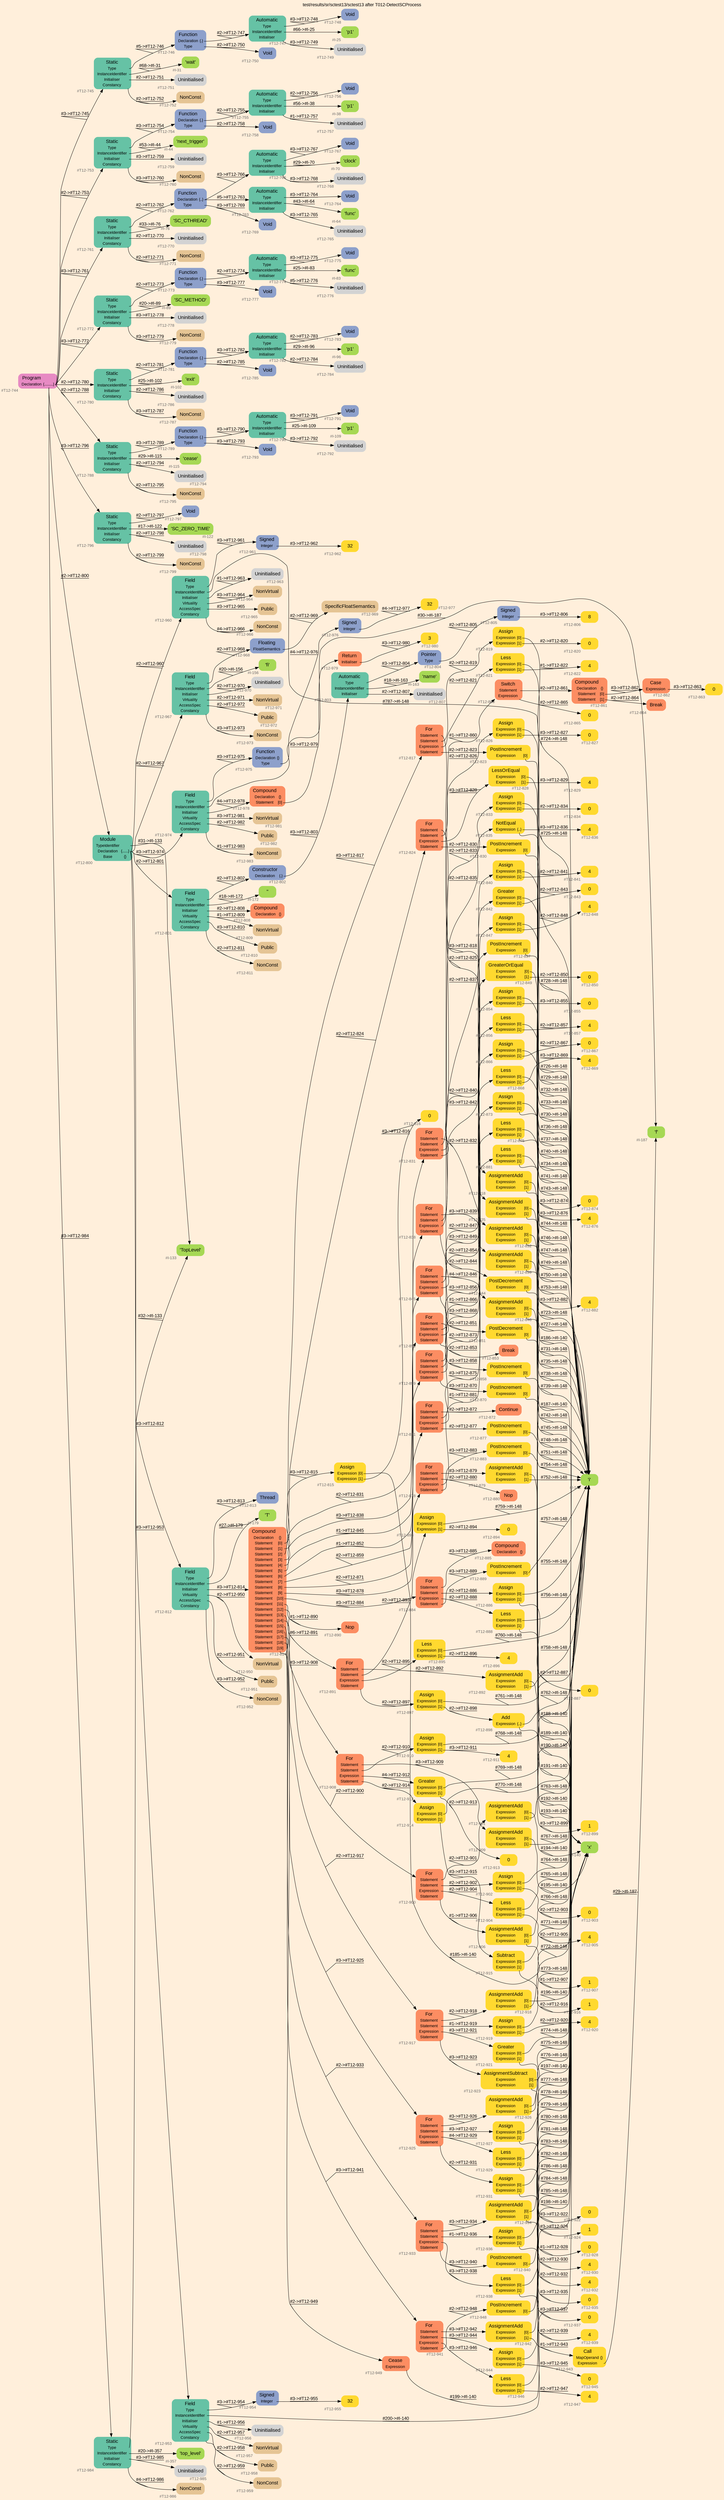 digraph "test/results/sr/sctest13/sctest13 after T012-DetectSCProcess" {
label = "test/results/sr/sctest13/sctest13 after T012-DetectSCProcess"
labelloc = t
graph [
    rankdir = "LR"
    ranksep = 0.3
    bgcolor = antiquewhite1
    color = black
    fontcolor = black
    fontname = "Arial"
];
node [
    fontname = "Arial"
];
edge [
    fontname = "Arial"
];

// -------------------- node figure --------------------
// -------- block #T12-744 ----------
"#T12-744" [
    fillcolor = "/set28/4"
    xlabel = "#T12-744"
    fontsize = "12"
    fontcolor = grey40
    shape = "plaintext"
    label = <<TABLE BORDER="0" CELLBORDER="0" CELLSPACING="0">
     <TR><TD><FONT COLOR="black" POINT-SIZE="15">Program</FONT></TD></TR>
     <TR><TD><FONT COLOR="black" POINT-SIZE="12">Declaration</FONT></TD><TD PORT="port0"><FONT COLOR="black" POINT-SIZE="12">{.........}</FONT></TD></TR>
    </TABLE>>
    style = "rounded,filled"
];

// -------- block #T12-745 ----------
"#T12-745" [
    fillcolor = "/set28/1"
    xlabel = "#T12-745"
    fontsize = "12"
    fontcolor = grey40
    shape = "plaintext"
    label = <<TABLE BORDER="0" CELLBORDER="0" CELLSPACING="0">
     <TR><TD><FONT COLOR="black" POINT-SIZE="15">Static</FONT></TD></TR>
     <TR><TD><FONT COLOR="black" POINT-SIZE="12">Type</FONT></TD><TD PORT="port0"></TD></TR>
     <TR><TD><FONT COLOR="black" POINT-SIZE="12">InstanceIdentifier</FONT></TD><TD PORT="port1"></TD></TR>
     <TR><TD><FONT COLOR="black" POINT-SIZE="12">Initialiser</FONT></TD><TD PORT="port2"></TD></TR>
     <TR><TD><FONT COLOR="black" POINT-SIZE="12">Constancy</FONT></TD><TD PORT="port3"></TD></TR>
    </TABLE>>
    style = "rounded,filled"
];

// -------- block #T12-746 ----------
"#T12-746" [
    fillcolor = "/set28/3"
    xlabel = "#T12-746"
    fontsize = "12"
    fontcolor = grey40
    shape = "plaintext"
    label = <<TABLE BORDER="0" CELLBORDER="0" CELLSPACING="0">
     <TR><TD><FONT COLOR="black" POINT-SIZE="15">Function</FONT></TD></TR>
     <TR><TD><FONT COLOR="black" POINT-SIZE="12">Declaration</FONT></TD><TD PORT="port0"><FONT COLOR="black" POINT-SIZE="12">{.}</FONT></TD></TR>
     <TR><TD><FONT COLOR="black" POINT-SIZE="12">Type</FONT></TD><TD PORT="port1"></TD></TR>
    </TABLE>>
    style = "rounded,filled"
];

// -------- block #T12-747 ----------
"#T12-747" [
    fillcolor = "/set28/1"
    xlabel = "#T12-747"
    fontsize = "12"
    fontcolor = grey40
    shape = "plaintext"
    label = <<TABLE BORDER="0" CELLBORDER="0" CELLSPACING="0">
     <TR><TD><FONT COLOR="black" POINT-SIZE="15">Automatic</FONT></TD></TR>
     <TR><TD><FONT COLOR="black" POINT-SIZE="12">Type</FONT></TD><TD PORT="port0"></TD></TR>
     <TR><TD><FONT COLOR="black" POINT-SIZE="12">InstanceIdentifier</FONT></TD><TD PORT="port1"></TD></TR>
     <TR><TD><FONT COLOR="black" POINT-SIZE="12">Initialiser</FONT></TD><TD PORT="port2"></TD></TR>
    </TABLE>>
    style = "rounded,filled"
];

// -------- block #T12-748 ----------
"#T12-748" [
    fillcolor = "/set28/3"
    xlabel = "#T12-748"
    fontsize = "12"
    fontcolor = grey40
    shape = "plaintext"
    label = <<TABLE BORDER="0" CELLBORDER="0" CELLSPACING="0">
     <TR><TD><FONT COLOR="black" POINT-SIZE="15">Void</FONT></TD></TR>
    </TABLE>>
    style = "rounded,filled"
];

// -------- block #I-25 ----------
"#I-25" [
    fillcolor = "/set28/5"
    xlabel = "#I-25"
    fontsize = "12"
    fontcolor = grey40
    shape = "plaintext"
    label = <<TABLE BORDER="0" CELLBORDER="0" CELLSPACING="0">
     <TR><TD><FONT COLOR="black" POINT-SIZE="15">'p1'</FONT></TD></TR>
    </TABLE>>
    style = "rounded,filled"
];

// -------- block #T12-749 ----------
"#T12-749" [
    xlabel = "#T12-749"
    fontsize = "12"
    fontcolor = grey40
    shape = "plaintext"
    label = <<TABLE BORDER="0" CELLBORDER="0" CELLSPACING="0">
     <TR><TD><FONT COLOR="black" POINT-SIZE="15">Uninitialised</FONT></TD></TR>
    </TABLE>>
    style = "rounded,filled"
];

// -------- block #T12-750 ----------
"#T12-750" [
    fillcolor = "/set28/3"
    xlabel = "#T12-750"
    fontsize = "12"
    fontcolor = grey40
    shape = "plaintext"
    label = <<TABLE BORDER="0" CELLBORDER="0" CELLSPACING="0">
     <TR><TD><FONT COLOR="black" POINT-SIZE="15">Void</FONT></TD></TR>
    </TABLE>>
    style = "rounded,filled"
];

// -------- block #I-31 ----------
"#I-31" [
    fillcolor = "/set28/5"
    xlabel = "#I-31"
    fontsize = "12"
    fontcolor = grey40
    shape = "plaintext"
    label = <<TABLE BORDER="0" CELLBORDER="0" CELLSPACING="0">
     <TR><TD><FONT COLOR="black" POINT-SIZE="15">'wait'</FONT></TD></TR>
    </TABLE>>
    style = "rounded,filled"
];

// -------- block #T12-751 ----------
"#T12-751" [
    xlabel = "#T12-751"
    fontsize = "12"
    fontcolor = grey40
    shape = "plaintext"
    label = <<TABLE BORDER="0" CELLBORDER="0" CELLSPACING="0">
     <TR><TD><FONT COLOR="black" POINT-SIZE="15">Uninitialised</FONT></TD></TR>
    </TABLE>>
    style = "rounded,filled"
];

// -------- block #T12-752 ----------
"#T12-752" [
    fillcolor = "/set28/7"
    xlabel = "#T12-752"
    fontsize = "12"
    fontcolor = grey40
    shape = "plaintext"
    label = <<TABLE BORDER="0" CELLBORDER="0" CELLSPACING="0">
     <TR><TD><FONT COLOR="black" POINT-SIZE="15">NonConst</FONT></TD></TR>
    </TABLE>>
    style = "rounded,filled"
];

// -------- block #T12-753 ----------
"#T12-753" [
    fillcolor = "/set28/1"
    xlabel = "#T12-753"
    fontsize = "12"
    fontcolor = grey40
    shape = "plaintext"
    label = <<TABLE BORDER="0" CELLBORDER="0" CELLSPACING="0">
     <TR><TD><FONT COLOR="black" POINT-SIZE="15">Static</FONT></TD></TR>
     <TR><TD><FONT COLOR="black" POINT-SIZE="12">Type</FONT></TD><TD PORT="port0"></TD></TR>
     <TR><TD><FONT COLOR="black" POINT-SIZE="12">InstanceIdentifier</FONT></TD><TD PORT="port1"></TD></TR>
     <TR><TD><FONT COLOR="black" POINT-SIZE="12">Initialiser</FONT></TD><TD PORT="port2"></TD></TR>
     <TR><TD><FONT COLOR="black" POINT-SIZE="12">Constancy</FONT></TD><TD PORT="port3"></TD></TR>
    </TABLE>>
    style = "rounded,filled"
];

// -------- block #T12-754 ----------
"#T12-754" [
    fillcolor = "/set28/3"
    xlabel = "#T12-754"
    fontsize = "12"
    fontcolor = grey40
    shape = "plaintext"
    label = <<TABLE BORDER="0" CELLBORDER="0" CELLSPACING="0">
     <TR><TD><FONT COLOR="black" POINT-SIZE="15">Function</FONT></TD></TR>
     <TR><TD><FONT COLOR="black" POINT-SIZE="12">Declaration</FONT></TD><TD PORT="port0"><FONT COLOR="black" POINT-SIZE="12">{.}</FONT></TD></TR>
     <TR><TD><FONT COLOR="black" POINT-SIZE="12">Type</FONT></TD><TD PORT="port1"></TD></TR>
    </TABLE>>
    style = "rounded,filled"
];

// -------- block #T12-755 ----------
"#T12-755" [
    fillcolor = "/set28/1"
    xlabel = "#T12-755"
    fontsize = "12"
    fontcolor = grey40
    shape = "plaintext"
    label = <<TABLE BORDER="0" CELLBORDER="0" CELLSPACING="0">
     <TR><TD><FONT COLOR="black" POINT-SIZE="15">Automatic</FONT></TD></TR>
     <TR><TD><FONT COLOR="black" POINT-SIZE="12">Type</FONT></TD><TD PORT="port0"></TD></TR>
     <TR><TD><FONT COLOR="black" POINT-SIZE="12">InstanceIdentifier</FONT></TD><TD PORT="port1"></TD></TR>
     <TR><TD><FONT COLOR="black" POINT-SIZE="12">Initialiser</FONT></TD><TD PORT="port2"></TD></TR>
    </TABLE>>
    style = "rounded,filled"
];

// -------- block #T12-756 ----------
"#T12-756" [
    fillcolor = "/set28/3"
    xlabel = "#T12-756"
    fontsize = "12"
    fontcolor = grey40
    shape = "plaintext"
    label = <<TABLE BORDER="0" CELLBORDER="0" CELLSPACING="0">
     <TR><TD><FONT COLOR="black" POINT-SIZE="15">Void</FONT></TD></TR>
    </TABLE>>
    style = "rounded,filled"
];

// -------- block #I-38 ----------
"#I-38" [
    fillcolor = "/set28/5"
    xlabel = "#I-38"
    fontsize = "12"
    fontcolor = grey40
    shape = "plaintext"
    label = <<TABLE BORDER="0" CELLBORDER="0" CELLSPACING="0">
     <TR><TD><FONT COLOR="black" POINT-SIZE="15">'p1'</FONT></TD></TR>
    </TABLE>>
    style = "rounded,filled"
];

// -------- block #T12-757 ----------
"#T12-757" [
    xlabel = "#T12-757"
    fontsize = "12"
    fontcolor = grey40
    shape = "plaintext"
    label = <<TABLE BORDER="0" CELLBORDER="0" CELLSPACING="0">
     <TR><TD><FONT COLOR="black" POINT-SIZE="15">Uninitialised</FONT></TD></TR>
    </TABLE>>
    style = "rounded,filled"
];

// -------- block #T12-758 ----------
"#T12-758" [
    fillcolor = "/set28/3"
    xlabel = "#T12-758"
    fontsize = "12"
    fontcolor = grey40
    shape = "plaintext"
    label = <<TABLE BORDER="0" CELLBORDER="0" CELLSPACING="0">
     <TR><TD><FONT COLOR="black" POINT-SIZE="15">Void</FONT></TD></TR>
    </TABLE>>
    style = "rounded,filled"
];

// -------- block #I-44 ----------
"#I-44" [
    fillcolor = "/set28/5"
    xlabel = "#I-44"
    fontsize = "12"
    fontcolor = grey40
    shape = "plaintext"
    label = <<TABLE BORDER="0" CELLBORDER="0" CELLSPACING="0">
     <TR><TD><FONT COLOR="black" POINT-SIZE="15">'next_trigger'</FONT></TD></TR>
    </TABLE>>
    style = "rounded,filled"
];

// -------- block #T12-759 ----------
"#T12-759" [
    xlabel = "#T12-759"
    fontsize = "12"
    fontcolor = grey40
    shape = "plaintext"
    label = <<TABLE BORDER="0" CELLBORDER="0" CELLSPACING="0">
     <TR><TD><FONT COLOR="black" POINT-SIZE="15">Uninitialised</FONT></TD></TR>
    </TABLE>>
    style = "rounded,filled"
];

// -------- block #T12-760 ----------
"#T12-760" [
    fillcolor = "/set28/7"
    xlabel = "#T12-760"
    fontsize = "12"
    fontcolor = grey40
    shape = "plaintext"
    label = <<TABLE BORDER="0" CELLBORDER="0" CELLSPACING="0">
     <TR><TD><FONT COLOR="black" POINT-SIZE="15">NonConst</FONT></TD></TR>
    </TABLE>>
    style = "rounded,filled"
];

// -------- block #T12-761 ----------
"#T12-761" [
    fillcolor = "/set28/1"
    xlabel = "#T12-761"
    fontsize = "12"
    fontcolor = grey40
    shape = "plaintext"
    label = <<TABLE BORDER="0" CELLBORDER="0" CELLSPACING="0">
     <TR><TD><FONT COLOR="black" POINT-SIZE="15">Static</FONT></TD></TR>
     <TR><TD><FONT COLOR="black" POINT-SIZE="12">Type</FONT></TD><TD PORT="port0"></TD></TR>
     <TR><TD><FONT COLOR="black" POINT-SIZE="12">InstanceIdentifier</FONT></TD><TD PORT="port1"></TD></TR>
     <TR><TD><FONT COLOR="black" POINT-SIZE="12">Initialiser</FONT></TD><TD PORT="port2"></TD></TR>
     <TR><TD><FONT COLOR="black" POINT-SIZE="12">Constancy</FONT></TD><TD PORT="port3"></TD></TR>
    </TABLE>>
    style = "rounded,filled"
];

// -------- block #T12-762 ----------
"#T12-762" [
    fillcolor = "/set28/3"
    xlabel = "#T12-762"
    fontsize = "12"
    fontcolor = grey40
    shape = "plaintext"
    label = <<TABLE BORDER="0" CELLBORDER="0" CELLSPACING="0">
     <TR><TD><FONT COLOR="black" POINT-SIZE="15">Function</FONT></TD></TR>
     <TR><TD><FONT COLOR="black" POINT-SIZE="12">Declaration</FONT></TD><TD PORT="port0"><FONT COLOR="black" POINT-SIZE="12">{..}</FONT></TD></TR>
     <TR><TD><FONT COLOR="black" POINT-SIZE="12">Type</FONT></TD><TD PORT="port1"></TD></TR>
    </TABLE>>
    style = "rounded,filled"
];

// -------- block #T12-763 ----------
"#T12-763" [
    fillcolor = "/set28/1"
    xlabel = "#T12-763"
    fontsize = "12"
    fontcolor = grey40
    shape = "plaintext"
    label = <<TABLE BORDER="0" CELLBORDER="0" CELLSPACING="0">
     <TR><TD><FONT COLOR="black" POINT-SIZE="15">Automatic</FONT></TD></TR>
     <TR><TD><FONT COLOR="black" POINT-SIZE="12">Type</FONT></TD><TD PORT="port0"></TD></TR>
     <TR><TD><FONT COLOR="black" POINT-SIZE="12">InstanceIdentifier</FONT></TD><TD PORT="port1"></TD></TR>
     <TR><TD><FONT COLOR="black" POINT-SIZE="12">Initialiser</FONT></TD><TD PORT="port2"></TD></TR>
    </TABLE>>
    style = "rounded,filled"
];

// -------- block #T12-764 ----------
"#T12-764" [
    fillcolor = "/set28/3"
    xlabel = "#T12-764"
    fontsize = "12"
    fontcolor = grey40
    shape = "plaintext"
    label = <<TABLE BORDER="0" CELLBORDER="0" CELLSPACING="0">
     <TR><TD><FONT COLOR="black" POINT-SIZE="15">Void</FONT></TD></TR>
    </TABLE>>
    style = "rounded,filled"
];

// -------- block #I-64 ----------
"#I-64" [
    fillcolor = "/set28/5"
    xlabel = "#I-64"
    fontsize = "12"
    fontcolor = grey40
    shape = "plaintext"
    label = <<TABLE BORDER="0" CELLBORDER="0" CELLSPACING="0">
     <TR><TD><FONT COLOR="black" POINT-SIZE="15">'func'</FONT></TD></TR>
    </TABLE>>
    style = "rounded,filled"
];

// -------- block #T12-765 ----------
"#T12-765" [
    xlabel = "#T12-765"
    fontsize = "12"
    fontcolor = grey40
    shape = "plaintext"
    label = <<TABLE BORDER="0" CELLBORDER="0" CELLSPACING="0">
     <TR><TD><FONT COLOR="black" POINT-SIZE="15">Uninitialised</FONT></TD></TR>
    </TABLE>>
    style = "rounded,filled"
];

// -------- block #T12-766 ----------
"#T12-766" [
    fillcolor = "/set28/1"
    xlabel = "#T12-766"
    fontsize = "12"
    fontcolor = grey40
    shape = "plaintext"
    label = <<TABLE BORDER="0" CELLBORDER="0" CELLSPACING="0">
     <TR><TD><FONT COLOR="black" POINT-SIZE="15">Automatic</FONT></TD></TR>
     <TR><TD><FONT COLOR="black" POINT-SIZE="12">Type</FONT></TD><TD PORT="port0"></TD></TR>
     <TR><TD><FONT COLOR="black" POINT-SIZE="12">InstanceIdentifier</FONT></TD><TD PORT="port1"></TD></TR>
     <TR><TD><FONT COLOR="black" POINT-SIZE="12">Initialiser</FONT></TD><TD PORT="port2"></TD></TR>
    </TABLE>>
    style = "rounded,filled"
];

// -------- block #T12-767 ----------
"#T12-767" [
    fillcolor = "/set28/3"
    xlabel = "#T12-767"
    fontsize = "12"
    fontcolor = grey40
    shape = "plaintext"
    label = <<TABLE BORDER="0" CELLBORDER="0" CELLSPACING="0">
     <TR><TD><FONT COLOR="black" POINT-SIZE="15">Void</FONT></TD></TR>
    </TABLE>>
    style = "rounded,filled"
];

// -------- block #I-70 ----------
"#I-70" [
    fillcolor = "/set28/5"
    xlabel = "#I-70"
    fontsize = "12"
    fontcolor = grey40
    shape = "plaintext"
    label = <<TABLE BORDER="0" CELLBORDER="0" CELLSPACING="0">
     <TR><TD><FONT COLOR="black" POINT-SIZE="15">'clock'</FONT></TD></TR>
    </TABLE>>
    style = "rounded,filled"
];

// -------- block #T12-768 ----------
"#T12-768" [
    xlabel = "#T12-768"
    fontsize = "12"
    fontcolor = grey40
    shape = "plaintext"
    label = <<TABLE BORDER="0" CELLBORDER="0" CELLSPACING="0">
     <TR><TD><FONT COLOR="black" POINT-SIZE="15">Uninitialised</FONT></TD></TR>
    </TABLE>>
    style = "rounded,filled"
];

// -------- block #T12-769 ----------
"#T12-769" [
    fillcolor = "/set28/3"
    xlabel = "#T12-769"
    fontsize = "12"
    fontcolor = grey40
    shape = "plaintext"
    label = <<TABLE BORDER="0" CELLBORDER="0" CELLSPACING="0">
     <TR><TD><FONT COLOR="black" POINT-SIZE="15">Void</FONT></TD></TR>
    </TABLE>>
    style = "rounded,filled"
];

// -------- block #I-76 ----------
"#I-76" [
    fillcolor = "/set28/5"
    xlabel = "#I-76"
    fontsize = "12"
    fontcolor = grey40
    shape = "plaintext"
    label = <<TABLE BORDER="0" CELLBORDER="0" CELLSPACING="0">
     <TR><TD><FONT COLOR="black" POINT-SIZE="15">'SC_CTHREAD'</FONT></TD></TR>
    </TABLE>>
    style = "rounded,filled"
];

// -------- block #T12-770 ----------
"#T12-770" [
    xlabel = "#T12-770"
    fontsize = "12"
    fontcolor = grey40
    shape = "plaintext"
    label = <<TABLE BORDER="0" CELLBORDER="0" CELLSPACING="0">
     <TR><TD><FONT COLOR="black" POINT-SIZE="15">Uninitialised</FONT></TD></TR>
    </TABLE>>
    style = "rounded,filled"
];

// -------- block #T12-771 ----------
"#T12-771" [
    fillcolor = "/set28/7"
    xlabel = "#T12-771"
    fontsize = "12"
    fontcolor = grey40
    shape = "plaintext"
    label = <<TABLE BORDER="0" CELLBORDER="0" CELLSPACING="0">
     <TR><TD><FONT COLOR="black" POINT-SIZE="15">NonConst</FONT></TD></TR>
    </TABLE>>
    style = "rounded,filled"
];

// -------- block #T12-772 ----------
"#T12-772" [
    fillcolor = "/set28/1"
    xlabel = "#T12-772"
    fontsize = "12"
    fontcolor = grey40
    shape = "plaintext"
    label = <<TABLE BORDER="0" CELLBORDER="0" CELLSPACING="0">
     <TR><TD><FONT COLOR="black" POINT-SIZE="15">Static</FONT></TD></TR>
     <TR><TD><FONT COLOR="black" POINT-SIZE="12">Type</FONT></TD><TD PORT="port0"></TD></TR>
     <TR><TD><FONT COLOR="black" POINT-SIZE="12">InstanceIdentifier</FONT></TD><TD PORT="port1"></TD></TR>
     <TR><TD><FONT COLOR="black" POINT-SIZE="12">Initialiser</FONT></TD><TD PORT="port2"></TD></TR>
     <TR><TD><FONT COLOR="black" POINT-SIZE="12">Constancy</FONT></TD><TD PORT="port3"></TD></TR>
    </TABLE>>
    style = "rounded,filled"
];

// -------- block #T12-773 ----------
"#T12-773" [
    fillcolor = "/set28/3"
    xlabel = "#T12-773"
    fontsize = "12"
    fontcolor = grey40
    shape = "plaintext"
    label = <<TABLE BORDER="0" CELLBORDER="0" CELLSPACING="0">
     <TR><TD><FONT COLOR="black" POINT-SIZE="15">Function</FONT></TD></TR>
     <TR><TD><FONT COLOR="black" POINT-SIZE="12">Declaration</FONT></TD><TD PORT="port0"><FONT COLOR="black" POINT-SIZE="12">{.}</FONT></TD></TR>
     <TR><TD><FONT COLOR="black" POINT-SIZE="12">Type</FONT></TD><TD PORT="port1"></TD></TR>
    </TABLE>>
    style = "rounded,filled"
];

// -------- block #T12-774 ----------
"#T12-774" [
    fillcolor = "/set28/1"
    xlabel = "#T12-774"
    fontsize = "12"
    fontcolor = grey40
    shape = "plaintext"
    label = <<TABLE BORDER="0" CELLBORDER="0" CELLSPACING="0">
     <TR><TD><FONT COLOR="black" POINT-SIZE="15">Automatic</FONT></TD></TR>
     <TR><TD><FONT COLOR="black" POINT-SIZE="12">Type</FONT></TD><TD PORT="port0"></TD></TR>
     <TR><TD><FONT COLOR="black" POINT-SIZE="12">InstanceIdentifier</FONT></TD><TD PORT="port1"></TD></TR>
     <TR><TD><FONT COLOR="black" POINT-SIZE="12">Initialiser</FONT></TD><TD PORT="port2"></TD></TR>
    </TABLE>>
    style = "rounded,filled"
];

// -------- block #T12-775 ----------
"#T12-775" [
    fillcolor = "/set28/3"
    xlabel = "#T12-775"
    fontsize = "12"
    fontcolor = grey40
    shape = "plaintext"
    label = <<TABLE BORDER="0" CELLBORDER="0" CELLSPACING="0">
     <TR><TD><FONT COLOR="black" POINT-SIZE="15">Void</FONT></TD></TR>
    </TABLE>>
    style = "rounded,filled"
];

// -------- block #I-83 ----------
"#I-83" [
    fillcolor = "/set28/5"
    xlabel = "#I-83"
    fontsize = "12"
    fontcolor = grey40
    shape = "plaintext"
    label = <<TABLE BORDER="0" CELLBORDER="0" CELLSPACING="0">
     <TR><TD><FONT COLOR="black" POINT-SIZE="15">'func'</FONT></TD></TR>
    </TABLE>>
    style = "rounded,filled"
];

// -------- block #T12-776 ----------
"#T12-776" [
    xlabel = "#T12-776"
    fontsize = "12"
    fontcolor = grey40
    shape = "plaintext"
    label = <<TABLE BORDER="0" CELLBORDER="0" CELLSPACING="0">
     <TR><TD><FONT COLOR="black" POINT-SIZE="15">Uninitialised</FONT></TD></TR>
    </TABLE>>
    style = "rounded,filled"
];

// -------- block #T12-777 ----------
"#T12-777" [
    fillcolor = "/set28/3"
    xlabel = "#T12-777"
    fontsize = "12"
    fontcolor = grey40
    shape = "plaintext"
    label = <<TABLE BORDER="0" CELLBORDER="0" CELLSPACING="0">
     <TR><TD><FONT COLOR="black" POINT-SIZE="15">Void</FONT></TD></TR>
    </TABLE>>
    style = "rounded,filled"
];

// -------- block #I-89 ----------
"#I-89" [
    fillcolor = "/set28/5"
    xlabel = "#I-89"
    fontsize = "12"
    fontcolor = grey40
    shape = "plaintext"
    label = <<TABLE BORDER="0" CELLBORDER="0" CELLSPACING="0">
     <TR><TD><FONT COLOR="black" POINT-SIZE="15">'SC_METHOD'</FONT></TD></TR>
    </TABLE>>
    style = "rounded,filled"
];

// -------- block #T12-778 ----------
"#T12-778" [
    xlabel = "#T12-778"
    fontsize = "12"
    fontcolor = grey40
    shape = "plaintext"
    label = <<TABLE BORDER="0" CELLBORDER="0" CELLSPACING="0">
     <TR><TD><FONT COLOR="black" POINT-SIZE="15">Uninitialised</FONT></TD></TR>
    </TABLE>>
    style = "rounded,filled"
];

// -------- block #T12-779 ----------
"#T12-779" [
    fillcolor = "/set28/7"
    xlabel = "#T12-779"
    fontsize = "12"
    fontcolor = grey40
    shape = "plaintext"
    label = <<TABLE BORDER="0" CELLBORDER="0" CELLSPACING="0">
     <TR><TD><FONT COLOR="black" POINT-SIZE="15">NonConst</FONT></TD></TR>
    </TABLE>>
    style = "rounded,filled"
];

// -------- block #T12-780 ----------
"#T12-780" [
    fillcolor = "/set28/1"
    xlabel = "#T12-780"
    fontsize = "12"
    fontcolor = grey40
    shape = "plaintext"
    label = <<TABLE BORDER="0" CELLBORDER="0" CELLSPACING="0">
     <TR><TD><FONT COLOR="black" POINT-SIZE="15">Static</FONT></TD></TR>
     <TR><TD><FONT COLOR="black" POINT-SIZE="12">Type</FONT></TD><TD PORT="port0"></TD></TR>
     <TR><TD><FONT COLOR="black" POINT-SIZE="12">InstanceIdentifier</FONT></TD><TD PORT="port1"></TD></TR>
     <TR><TD><FONT COLOR="black" POINT-SIZE="12">Initialiser</FONT></TD><TD PORT="port2"></TD></TR>
     <TR><TD><FONT COLOR="black" POINT-SIZE="12">Constancy</FONT></TD><TD PORT="port3"></TD></TR>
    </TABLE>>
    style = "rounded,filled"
];

// -------- block #T12-781 ----------
"#T12-781" [
    fillcolor = "/set28/3"
    xlabel = "#T12-781"
    fontsize = "12"
    fontcolor = grey40
    shape = "plaintext"
    label = <<TABLE BORDER="0" CELLBORDER="0" CELLSPACING="0">
     <TR><TD><FONT COLOR="black" POINT-SIZE="15">Function</FONT></TD></TR>
     <TR><TD><FONT COLOR="black" POINT-SIZE="12">Declaration</FONT></TD><TD PORT="port0"><FONT COLOR="black" POINT-SIZE="12">{.}</FONT></TD></TR>
     <TR><TD><FONT COLOR="black" POINT-SIZE="12">Type</FONT></TD><TD PORT="port1"></TD></TR>
    </TABLE>>
    style = "rounded,filled"
];

// -------- block #T12-782 ----------
"#T12-782" [
    fillcolor = "/set28/1"
    xlabel = "#T12-782"
    fontsize = "12"
    fontcolor = grey40
    shape = "plaintext"
    label = <<TABLE BORDER="0" CELLBORDER="0" CELLSPACING="0">
     <TR><TD><FONT COLOR="black" POINT-SIZE="15">Automatic</FONT></TD></TR>
     <TR><TD><FONT COLOR="black" POINT-SIZE="12">Type</FONT></TD><TD PORT="port0"></TD></TR>
     <TR><TD><FONT COLOR="black" POINT-SIZE="12">InstanceIdentifier</FONT></TD><TD PORT="port1"></TD></TR>
     <TR><TD><FONT COLOR="black" POINT-SIZE="12">Initialiser</FONT></TD><TD PORT="port2"></TD></TR>
    </TABLE>>
    style = "rounded,filled"
];

// -------- block #T12-783 ----------
"#T12-783" [
    fillcolor = "/set28/3"
    xlabel = "#T12-783"
    fontsize = "12"
    fontcolor = grey40
    shape = "plaintext"
    label = <<TABLE BORDER="0" CELLBORDER="0" CELLSPACING="0">
     <TR><TD><FONT COLOR="black" POINT-SIZE="15">Void</FONT></TD></TR>
    </TABLE>>
    style = "rounded,filled"
];

// -------- block #I-96 ----------
"#I-96" [
    fillcolor = "/set28/5"
    xlabel = "#I-96"
    fontsize = "12"
    fontcolor = grey40
    shape = "plaintext"
    label = <<TABLE BORDER="0" CELLBORDER="0" CELLSPACING="0">
     <TR><TD><FONT COLOR="black" POINT-SIZE="15">'p1'</FONT></TD></TR>
    </TABLE>>
    style = "rounded,filled"
];

// -------- block #T12-784 ----------
"#T12-784" [
    xlabel = "#T12-784"
    fontsize = "12"
    fontcolor = grey40
    shape = "plaintext"
    label = <<TABLE BORDER="0" CELLBORDER="0" CELLSPACING="0">
     <TR><TD><FONT COLOR="black" POINT-SIZE="15">Uninitialised</FONT></TD></TR>
    </TABLE>>
    style = "rounded,filled"
];

// -------- block #T12-785 ----------
"#T12-785" [
    fillcolor = "/set28/3"
    xlabel = "#T12-785"
    fontsize = "12"
    fontcolor = grey40
    shape = "plaintext"
    label = <<TABLE BORDER="0" CELLBORDER="0" CELLSPACING="0">
     <TR><TD><FONT COLOR="black" POINT-SIZE="15">Void</FONT></TD></TR>
    </TABLE>>
    style = "rounded,filled"
];

// -------- block #I-102 ----------
"#I-102" [
    fillcolor = "/set28/5"
    xlabel = "#I-102"
    fontsize = "12"
    fontcolor = grey40
    shape = "plaintext"
    label = <<TABLE BORDER="0" CELLBORDER="0" CELLSPACING="0">
     <TR><TD><FONT COLOR="black" POINT-SIZE="15">'exit'</FONT></TD></TR>
    </TABLE>>
    style = "rounded,filled"
];

// -------- block #T12-786 ----------
"#T12-786" [
    xlabel = "#T12-786"
    fontsize = "12"
    fontcolor = grey40
    shape = "plaintext"
    label = <<TABLE BORDER="0" CELLBORDER="0" CELLSPACING="0">
     <TR><TD><FONT COLOR="black" POINT-SIZE="15">Uninitialised</FONT></TD></TR>
    </TABLE>>
    style = "rounded,filled"
];

// -------- block #T12-787 ----------
"#T12-787" [
    fillcolor = "/set28/7"
    xlabel = "#T12-787"
    fontsize = "12"
    fontcolor = grey40
    shape = "plaintext"
    label = <<TABLE BORDER="0" CELLBORDER="0" CELLSPACING="0">
     <TR><TD><FONT COLOR="black" POINT-SIZE="15">NonConst</FONT></TD></TR>
    </TABLE>>
    style = "rounded,filled"
];

// -------- block #T12-788 ----------
"#T12-788" [
    fillcolor = "/set28/1"
    xlabel = "#T12-788"
    fontsize = "12"
    fontcolor = grey40
    shape = "plaintext"
    label = <<TABLE BORDER="0" CELLBORDER="0" CELLSPACING="0">
     <TR><TD><FONT COLOR="black" POINT-SIZE="15">Static</FONT></TD></TR>
     <TR><TD><FONT COLOR="black" POINT-SIZE="12">Type</FONT></TD><TD PORT="port0"></TD></TR>
     <TR><TD><FONT COLOR="black" POINT-SIZE="12">InstanceIdentifier</FONT></TD><TD PORT="port1"></TD></TR>
     <TR><TD><FONT COLOR="black" POINT-SIZE="12">Initialiser</FONT></TD><TD PORT="port2"></TD></TR>
     <TR><TD><FONT COLOR="black" POINT-SIZE="12">Constancy</FONT></TD><TD PORT="port3"></TD></TR>
    </TABLE>>
    style = "rounded,filled"
];

// -------- block #T12-789 ----------
"#T12-789" [
    fillcolor = "/set28/3"
    xlabel = "#T12-789"
    fontsize = "12"
    fontcolor = grey40
    shape = "plaintext"
    label = <<TABLE BORDER="0" CELLBORDER="0" CELLSPACING="0">
     <TR><TD><FONT COLOR="black" POINT-SIZE="15">Function</FONT></TD></TR>
     <TR><TD><FONT COLOR="black" POINT-SIZE="12">Declaration</FONT></TD><TD PORT="port0"><FONT COLOR="black" POINT-SIZE="12">{.}</FONT></TD></TR>
     <TR><TD><FONT COLOR="black" POINT-SIZE="12">Type</FONT></TD><TD PORT="port1"></TD></TR>
    </TABLE>>
    style = "rounded,filled"
];

// -------- block #T12-790 ----------
"#T12-790" [
    fillcolor = "/set28/1"
    xlabel = "#T12-790"
    fontsize = "12"
    fontcolor = grey40
    shape = "plaintext"
    label = <<TABLE BORDER="0" CELLBORDER="0" CELLSPACING="0">
     <TR><TD><FONT COLOR="black" POINT-SIZE="15">Automatic</FONT></TD></TR>
     <TR><TD><FONT COLOR="black" POINT-SIZE="12">Type</FONT></TD><TD PORT="port0"></TD></TR>
     <TR><TD><FONT COLOR="black" POINT-SIZE="12">InstanceIdentifier</FONT></TD><TD PORT="port1"></TD></TR>
     <TR><TD><FONT COLOR="black" POINT-SIZE="12">Initialiser</FONT></TD><TD PORT="port2"></TD></TR>
    </TABLE>>
    style = "rounded,filled"
];

// -------- block #T12-791 ----------
"#T12-791" [
    fillcolor = "/set28/3"
    xlabel = "#T12-791"
    fontsize = "12"
    fontcolor = grey40
    shape = "plaintext"
    label = <<TABLE BORDER="0" CELLBORDER="0" CELLSPACING="0">
     <TR><TD><FONT COLOR="black" POINT-SIZE="15">Void</FONT></TD></TR>
    </TABLE>>
    style = "rounded,filled"
];

// -------- block #I-109 ----------
"#I-109" [
    fillcolor = "/set28/5"
    xlabel = "#I-109"
    fontsize = "12"
    fontcolor = grey40
    shape = "plaintext"
    label = <<TABLE BORDER="0" CELLBORDER="0" CELLSPACING="0">
     <TR><TD><FONT COLOR="black" POINT-SIZE="15">'p1'</FONT></TD></TR>
    </TABLE>>
    style = "rounded,filled"
];

// -------- block #T12-792 ----------
"#T12-792" [
    xlabel = "#T12-792"
    fontsize = "12"
    fontcolor = grey40
    shape = "plaintext"
    label = <<TABLE BORDER="0" CELLBORDER="0" CELLSPACING="0">
     <TR><TD><FONT COLOR="black" POINT-SIZE="15">Uninitialised</FONT></TD></TR>
    </TABLE>>
    style = "rounded,filled"
];

// -------- block #T12-793 ----------
"#T12-793" [
    fillcolor = "/set28/3"
    xlabel = "#T12-793"
    fontsize = "12"
    fontcolor = grey40
    shape = "plaintext"
    label = <<TABLE BORDER="0" CELLBORDER="0" CELLSPACING="0">
     <TR><TD><FONT COLOR="black" POINT-SIZE="15">Void</FONT></TD></TR>
    </TABLE>>
    style = "rounded,filled"
];

// -------- block #I-115 ----------
"#I-115" [
    fillcolor = "/set28/5"
    xlabel = "#I-115"
    fontsize = "12"
    fontcolor = grey40
    shape = "plaintext"
    label = <<TABLE BORDER="0" CELLBORDER="0" CELLSPACING="0">
     <TR><TD><FONT COLOR="black" POINT-SIZE="15">'cease'</FONT></TD></TR>
    </TABLE>>
    style = "rounded,filled"
];

// -------- block #T12-794 ----------
"#T12-794" [
    xlabel = "#T12-794"
    fontsize = "12"
    fontcolor = grey40
    shape = "plaintext"
    label = <<TABLE BORDER="0" CELLBORDER="0" CELLSPACING="0">
     <TR><TD><FONT COLOR="black" POINT-SIZE="15">Uninitialised</FONT></TD></TR>
    </TABLE>>
    style = "rounded,filled"
];

// -------- block #T12-795 ----------
"#T12-795" [
    fillcolor = "/set28/7"
    xlabel = "#T12-795"
    fontsize = "12"
    fontcolor = grey40
    shape = "plaintext"
    label = <<TABLE BORDER="0" CELLBORDER="0" CELLSPACING="0">
     <TR><TD><FONT COLOR="black" POINT-SIZE="15">NonConst</FONT></TD></TR>
    </TABLE>>
    style = "rounded,filled"
];

// -------- block #T12-796 ----------
"#T12-796" [
    fillcolor = "/set28/1"
    xlabel = "#T12-796"
    fontsize = "12"
    fontcolor = grey40
    shape = "plaintext"
    label = <<TABLE BORDER="0" CELLBORDER="0" CELLSPACING="0">
     <TR><TD><FONT COLOR="black" POINT-SIZE="15">Static</FONT></TD></TR>
     <TR><TD><FONT COLOR="black" POINT-SIZE="12">Type</FONT></TD><TD PORT="port0"></TD></TR>
     <TR><TD><FONT COLOR="black" POINT-SIZE="12">InstanceIdentifier</FONT></TD><TD PORT="port1"></TD></TR>
     <TR><TD><FONT COLOR="black" POINT-SIZE="12">Initialiser</FONT></TD><TD PORT="port2"></TD></TR>
     <TR><TD><FONT COLOR="black" POINT-SIZE="12">Constancy</FONT></TD><TD PORT="port3"></TD></TR>
    </TABLE>>
    style = "rounded,filled"
];

// -------- block #T12-797 ----------
"#T12-797" [
    fillcolor = "/set28/3"
    xlabel = "#T12-797"
    fontsize = "12"
    fontcolor = grey40
    shape = "plaintext"
    label = <<TABLE BORDER="0" CELLBORDER="0" CELLSPACING="0">
     <TR><TD><FONT COLOR="black" POINT-SIZE="15">Void</FONT></TD></TR>
    </TABLE>>
    style = "rounded,filled"
];

// -------- block #I-122 ----------
"#I-122" [
    fillcolor = "/set28/5"
    xlabel = "#I-122"
    fontsize = "12"
    fontcolor = grey40
    shape = "plaintext"
    label = <<TABLE BORDER="0" CELLBORDER="0" CELLSPACING="0">
     <TR><TD><FONT COLOR="black" POINT-SIZE="15">'SC_ZERO_TIME'</FONT></TD></TR>
    </TABLE>>
    style = "rounded,filled"
];

// -------- block #T12-798 ----------
"#T12-798" [
    xlabel = "#T12-798"
    fontsize = "12"
    fontcolor = grey40
    shape = "plaintext"
    label = <<TABLE BORDER="0" CELLBORDER="0" CELLSPACING="0">
     <TR><TD><FONT COLOR="black" POINT-SIZE="15">Uninitialised</FONT></TD></TR>
    </TABLE>>
    style = "rounded,filled"
];

// -------- block #T12-799 ----------
"#T12-799" [
    fillcolor = "/set28/7"
    xlabel = "#T12-799"
    fontsize = "12"
    fontcolor = grey40
    shape = "plaintext"
    label = <<TABLE BORDER="0" CELLBORDER="0" CELLSPACING="0">
     <TR><TD><FONT COLOR="black" POINT-SIZE="15">NonConst</FONT></TD></TR>
    </TABLE>>
    style = "rounded,filled"
];

// -------- block #T12-800 ----------
"#T12-800" [
    fillcolor = "/set28/1"
    xlabel = "#T12-800"
    fontsize = "12"
    fontcolor = grey40
    shape = "plaintext"
    label = <<TABLE BORDER="0" CELLBORDER="0" CELLSPACING="0">
     <TR><TD><FONT COLOR="black" POINT-SIZE="15">Module</FONT></TD></TR>
     <TR><TD><FONT COLOR="black" POINT-SIZE="12">TypeIdentifier</FONT></TD><TD PORT="port0"></TD></TR>
     <TR><TD><FONT COLOR="black" POINT-SIZE="12">Declaration</FONT></TD><TD PORT="port1"><FONT COLOR="black" POINT-SIZE="12">{......}</FONT></TD></TR>
     <TR><TD><FONT COLOR="black" POINT-SIZE="12">Base</FONT></TD><TD PORT="port2"><FONT COLOR="black" POINT-SIZE="12">{}</FONT></TD></TR>
    </TABLE>>
    style = "rounded,filled"
];

// -------- block #I-133 ----------
"#I-133" [
    fillcolor = "/set28/5"
    xlabel = "#I-133"
    fontsize = "12"
    fontcolor = grey40
    shape = "plaintext"
    label = <<TABLE BORDER="0" CELLBORDER="0" CELLSPACING="0">
     <TR><TD><FONT COLOR="black" POINT-SIZE="15">'TopLevel'</FONT></TD></TR>
    </TABLE>>
    style = "rounded,filled"
];

// -------- block #T12-801 ----------
"#T12-801" [
    fillcolor = "/set28/1"
    xlabel = "#T12-801"
    fontsize = "12"
    fontcolor = grey40
    shape = "plaintext"
    label = <<TABLE BORDER="0" CELLBORDER="0" CELLSPACING="0">
     <TR><TD><FONT COLOR="black" POINT-SIZE="15">Field</FONT></TD></TR>
     <TR><TD><FONT COLOR="black" POINT-SIZE="12">Type</FONT></TD><TD PORT="port0"></TD></TR>
     <TR><TD><FONT COLOR="black" POINT-SIZE="12">InstanceIdentifier</FONT></TD><TD PORT="port1"></TD></TR>
     <TR><TD><FONT COLOR="black" POINT-SIZE="12">Initialiser</FONT></TD><TD PORT="port2"></TD></TR>
     <TR><TD><FONT COLOR="black" POINT-SIZE="12">Virtuality</FONT></TD><TD PORT="port3"></TD></TR>
     <TR><TD><FONT COLOR="black" POINT-SIZE="12">AccessSpec</FONT></TD><TD PORT="port4"></TD></TR>
     <TR><TD><FONT COLOR="black" POINT-SIZE="12">Constancy</FONT></TD><TD PORT="port5"></TD></TR>
    </TABLE>>
    style = "rounded,filled"
];

// -------- block #T12-802 ----------
"#T12-802" [
    fillcolor = "/set28/3"
    xlabel = "#T12-802"
    fontsize = "12"
    fontcolor = grey40
    shape = "plaintext"
    label = <<TABLE BORDER="0" CELLBORDER="0" CELLSPACING="0">
     <TR><TD><FONT COLOR="black" POINT-SIZE="15">Constructor</FONT></TD></TR>
     <TR><TD><FONT COLOR="black" POINT-SIZE="12">Declaration</FONT></TD><TD PORT="port0"><FONT COLOR="black" POINT-SIZE="12">{.}</FONT></TD></TR>
    </TABLE>>
    style = "rounded,filled"
];

// -------- block #T12-803 ----------
"#T12-803" [
    fillcolor = "/set28/1"
    xlabel = "#T12-803"
    fontsize = "12"
    fontcolor = grey40
    shape = "plaintext"
    label = <<TABLE BORDER="0" CELLBORDER="0" CELLSPACING="0">
     <TR><TD><FONT COLOR="black" POINT-SIZE="15">Automatic</FONT></TD></TR>
     <TR><TD><FONT COLOR="black" POINT-SIZE="12">Type</FONT></TD><TD PORT="port0"></TD></TR>
     <TR><TD><FONT COLOR="black" POINT-SIZE="12">InstanceIdentifier</FONT></TD><TD PORT="port1"></TD></TR>
     <TR><TD><FONT COLOR="black" POINT-SIZE="12">Initialiser</FONT></TD><TD PORT="port2"></TD></TR>
    </TABLE>>
    style = "rounded,filled"
];

// -------- block #T12-804 ----------
"#T12-804" [
    fillcolor = "/set28/3"
    xlabel = "#T12-804"
    fontsize = "12"
    fontcolor = grey40
    shape = "plaintext"
    label = <<TABLE BORDER="0" CELLBORDER="0" CELLSPACING="0">
     <TR><TD><FONT COLOR="black" POINT-SIZE="15">Pointer</FONT></TD></TR>
     <TR><TD><FONT COLOR="black" POINT-SIZE="12">Type</FONT></TD><TD PORT="port0"></TD></TR>
    </TABLE>>
    style = "rounded,filled"
];

// -------- block #T12-805 ----------
"#T12-805" [
    fillcolor = "/set28/3"
    xlabel = "#T12-805"
    fontsize = "12"
    fontcolor = grey40
    shape = "plaintext"
    label = <<TABLE BORDER="0" CELLBORDER="0" CELLSPACING="0">
     <TR><TD><FONT COLOR="black" POINT-SIZE="15">Signed</FONT></TD></TR>
     <TR><TD><FONT COLOR="black" POINT-SIZE="12">Integer</FONT></TD><TD PORT="port0"></TD></TR>
    </TABLE>>
    style = "rounded,filled"
];

// -------- block #T12-806 ----------
"#T12-806" [
    fillcolor = "/set28/6"
    xlabel = "#T12-806"
    fontsize = "12"
    fontcolor = grey40
    shape = "plaintext"
    label = <<TABLE BORDER="0" CELLBORDER="0" CELLSPACING="0">
     <TR><TD><FONT COLOR="black" POINT-SIZE="15">8</FONT></TD></TR>
    </TABLE>>
    style = "rounded,filled"
];

// -------- block #I-163 ----------
"#I-163" [
    fillcolor = "/set28/5"
    xlabel = "#I-163"
    fontsize = "12"
    fontcolor = grey40
    shape = "plaintext"
    label = <<TABLE BORDER="0" CELLBORDER="0" CELLSPACING="0">
     <TR><TD><FONT COLOR="black" POINT-SIZE="15">'name'</FONT></TD></TR>
    </TABLE>>
    style = "rounded,filled"
];

// -------- block #T12-807 ----------
"#T12-807" [
    xlabel = "#T12-807"
    fontsize = "12"
    fontcolor = grey40
    shape = "plaintext"
    label = <<TABLE BORDER="0" CELLBORDER="0" CELLSPACING="0">
     <TR><TD><FONT COLOR="black" POINT-SIZE="15">Uninitialised</FONT></TD></TR>
    </TABLE>>
    style = "rounded,filled"
];

// -------- block #I-172 ----------
"#I-172" [
    fillcolor = "/set28/5"
    xlabel = "#I-172"
    fontsize = "12"
    fontcolor = grey40
    shape = "plaintext"
    label = <<TABLE BORDER="0" CELLBORDER="0" CELLSPACING="0">
     <TR><TD><FONT COLOR="black" POINT-SIZE="15">''</FONT></TD></TR>
    </TABLE>>
    style = "rounded,filled"
];

// -------- block #T12-808 ----------
"#T12-808" [
    fillcolor = "/set28/2"
    xlabel = "#T12-808"
    fontsize = "12"
    fontcolor = grey40
    shape = "plaintext"
    label = <<TABLE BORDER="0" CELLBORDER="0" CELLSPACING="0">
     <TR><TD><FONT COLOR="black" POINT-SIZE="15">Compound</FONT></TD></TR>
     <TR><TD><FONT COLOR="black" POINT-SIZE="12">Declaration</FONT></TD><TD PORT="port0"><FONT COLOR="black" POINT-SIZE="12">{}</FONT></TD></TR>
    </TABLE>>
    style = "rounded,filled"
];

// -------- block #T12-809 ----------
"#T12-809" [
    fillcolor = "/set28/7"
    xlabel = "#T12-809"
    fontsize = "12"
    fontcolor = grey40
    shape = "plaintext"
    label = <<TABLE BORDER="0" CELLBORDER="0" CELLSPACING="0">
     <TR><TD><FONT COLOR="black" POINT-SIZE="15">NonVirtual</FONT></TD></TR>
    </TABLE>>
    style = "rounded,filled"
];

// -------- block #T12-810 ----------
"#T12-810" [
    fillcolor = "/set28/7"
    xlabel = "#T12-810"
    fontsize = "12"
    fontcolor = grey40
    shape = "plaintext"
    label = <<TABLE BORDER="0" CELLBORDER="0" CELLSPACING="0">
     <TR><TD><FONT COLOR="black" POINT-SIZE="15">Public</FONT></TD></TR>
    </TABLE>>
    style = "rounded,filled"
];

// -------- block #T12-811 ----------
"#T12-811" [
    fillcolor = "/set28/7"
    xlabel = "#T12-811"
    fontsize = "12"
    fontcolor = grey40
    shape = "plaintext"
    label = <<TABLE BORDER="0" CELLBORDER="0" CELLSPACING="0">
     <TR><TD><FONT COLOR="black" POINT-SIZE="15">NonConst</FONT></TD></TR>
    </TABLE>>
    style = "rounded,filled"
];

// -------- block #T12-812 ----------
"#T12-812" [
    fillcolor = "/set28/1"
    xlabel = "#T12-812"
    fontsize = "12"
    fontcolor = grey40
    shape = "plaintext"
    label = <<TABLE BORDER="0" CELLBORDER="0" CELLSPACING="0">
     <TR><TD><FONT COLOR="black" POINT-SIZE="15">Field</FONT></TD></TR>
     <TR><TD><FONT COLOR="black" POINT-SIZE="12">Type</FONT></TD><TD PORT="port0"></TD></TR>
     <TR><TD><FONT COLOR="black" POINT-SIZE="12">InstanceIdentifier</FONT></TD><TD PORT="port1"></TD></TR>
     <TR><TD><FONT COLOR="black" POINT-SIZE="12">Initialiser</FONT></TD><TD PORT="port2"></TD></TR>
     <TR><TD><FONT COLOR="black" POINT-SIZE="12">Virtuality</FONT></TD><TD PORT="port3"></TD></TR>
     <TR><TD><FONT COLOR="black" POINT-SIZE="12">AccessSpec</FONT></TD><TD PORT="port4"></TD></TR>
     <TR><TD><FONT COLOR="black" POINT-SIZE="12">Constancy</FONT></TD><TD PORT="port5"></TD></TR>
    </TABLE>>
    style = "rounded,filled"
];

// -------- block #T12-813 ----------
"#T12-813" [
    fillcolor = "/set28/3"
    xlabel = "#T12-813"
    fontsize = "12"
    fontcolor = grey40
    shape = "plaintext"
    label = <<TABLE BORDER="0" CELLBORDER="0" CELLSPACING="0">
     <TR><TD><FONT COLOR="black" POINT-SIZE="15">Thread</FONT></TD></TR>
    </TABLE>>
    style = "rounded,filled"
];

// -------- block #I-179 ----------
"#I-179" [
    fillcolor = "/set28/5"
    xlabel = "#I-179"
    fontsize = "12"
    fontcolor = grey40
    shape = "plaintext"
    label = <<TABLE BORDER="0" CELLBORDER="0" CELLSPACING="0">
     <TR><TD><FONT COLOR="black" POINT-SIZE="15">'T'</FONT></TD></TR>
    </TABLE>>
    style = "rounded,filled"
];

// -------- block #T12-814 ----------
"#T12-814" [
    fillcolor = "/set28/2"
    xlabel = "#T12-814"
    fontsize = "12"
    fontcolor = grey40
    shape = "plaintext"
    label = <<TABLE BORDER="0" CELLBORDER="0" CELLSPACING="0">
     <TR><TD><FONT COLOR="black" POINT-SIZE="15">Compound</FONT></TD></TR>
     <TR><TD><FONT COLOR="black" POINT-SIZE="12">Declaration</FONT></TD><TD PORT="port0"><FONT COLOR="black" POINT-SIZE="12">{}</FONT></TD></TR>
     <TR><TD><FONT COLOR="black" POINT-SIZE="12">Statement</FONT></TD><TD PORT="port1"><FONT COLOR="black" POINT-SIZE="12">[0]</FONT></TD></TR>
     <TR><TD><FONT COLOR="black" POINT-SIZE="12">Statement</FONT></TD><TD PORT="port2"><FONT COLOR="black" POINT-SIZE="12">[1]</FONT></TD></TR>
     <TR><TD><FONT COLOR="black" POINT-SIZE="12">Statement</FONT></TD><TD PORT="port3"><FONT COLOR="black" POINT-SIZE="12">[2]</FONT></TD></TR>
     <TR><TD><FONT COLOR="black" POINT-SIZE="12">Statement</FONT></TD><TD PORT="port4"><FONT COLOR="black" POINT-SIZE="12">[3]</FONT></TD></TR>
     <TR><TD><FONT COLOR="black" POINT-SIZE="12">Statement</FONT></TD><TD PORT="port5"><FONT COLOR="black" POINT-SIZE="12">[4]</FONT></TD></TR>
     <TR><TD><FONT COLOR="black" POINT-SIZE="12">Statement</FONT></TD><TD PORT="port6"><FONT COLOR="black" POINT-SIZE="12">[5]</FONT></TD></TR>
     <TR><TD><FONT COLOR="black" POINT-SIZE="12">Statement</FONT></TD><TD PORT="port7"><FONT COLOR="black" POINT-SIZE="12">[6]</FONT></TD></TR>
     <TR><TD><FONT COLOR="black" POINT-SIZE="12">Statement</FONT></TD><TD PORT="port8"><FONT COLOR="black" POINT-SIZE="12">[7]</FONT></TD></TR>
     <TR><TD><FONT COLOR="black" POINT-SIZE="12">Statement</FONT></TD><TD PORT="port9"><FONT COLOR="black" POINT-SIZE="12">[8]</FONT></TD></TR>
     <TR><TD><FONT COLOR="black" POINT-SIZE="12">Statement</FONT></TD><TD PORT="port10"><FONT COLOR="black" POINT-SIZE="12">[9]</FONT></TD></TR>
     <TR><TD><FONT COLOR="black" POINT-SIZE="12">Statement</FONT></TD><TD PORT="port11"><FONT COLOR="black" POINT-SIZE="12">[10]</FONT></TD></TR>
     <TR><TD><FONT COLOR="black" POINT-SIZE="12">Statement</FONT></TD><TD PORT="port12"><FONT COLOR="black" POINT-SIZE="12">[11]</FONT></TD></TR>
     <TR><TD><FONT COLOR="black" POINT-SIZE="12">Statement</FONT></TD><TD PORT="port13"><FONT COLOR="black" POINT-SIZE="12">[12]</FONT></TD></TR>
     <TR><TD><FONT COLOR="black" POINT-SIZE="12">Statement</FONT></TD><TD PORT="port14"><FONT COLOR="black" POINT-SIZE="12">[13]</FONT></TD></TR>
     <TR><TD><FONT COLOR="black" POINT-SIZE="12">Statement</FONT></TD><TD PORT="port15"><FONT COLOR="black" POINT-SIZE="12">[14]</FONT></TD></TR>
     <TR><TD><FONT COLOR="black" POINT-SIZE="12">Statement</FONT></TD><TD PORT="port16"><FONT COLOR="black" POINT-SIZE="12">[15]</FONT></TD></TR>
     <TR><TD><FONT COLOR="black" POINT-SIZE="12">Statement</FONT></TD><TD PORT="port17"><FONT COLOR="black" POINT-SIZE="12">[16]</FONT></TD></TR>
     <TR><TD><FONT COLOR="black" POINT-SIZE="12">Statement</FONT></TD><TD PORT="port18"><FONT COLOR="black" POINT-SIZE="12">[17]</FONT></TD></TR>
     <TR><TD><FONT COLOR="black" POINT-SIZE="12">Statement</FONT></TD><TD PORT="port19"><FONT COLOR="black" POINT-SIZE="12">[18]</FONT></TD></TR>
     <TR><TD><FONT COLOR="black" POINT-SIZE="12">Statement</FONT></TD><TD PORT="port20"><FONT COLOR="black" POINT-SIZE="12">[19]</FONT></TD></TR>
    </TABLE>>
    style = "rounded,filled"
];

// -------- block #T12-815 ----------
"#T12-815" [
    fillcolor = "/set28/6"
    xlabel = "#T12-815"
    fontsize = "12"
    fontcolor = grey40
    shape = "plaintext"
    label = <<TABLE BORDER="0" CELLBORDER="0" CELLSPACING="0">
     <TR><TD><FONT COLOR="black" POINT-SIZE="15">Assign</FONT></TD></TR>
     <TR><TD><FONT COLOR="black" POINT-SIZE="12">Expression</FONT></TD><TD PORT="port0"><FONT COLOR="black" POINT-SIZE="12">[0]</FONT></TD></TR>
     <TR><TD><FONT COLOR="black" POINT-SIZE="12">Expression</FONT></TD><TD PORT="port1"><FONT COLOR="black" POINT-SIZE="12">[1]</FONT></TD></TR>
    </TABLE>>
    style = "rounded,filled"
];

// -------- block #I-140 ----------
"#I-140" [
    fillcolor = "/set28/5"
    xlabel = "#I-140"
    fontsize = "12"
    fontcolor = grey40
    shape = "plaintext"
    label = <<TABLE BORDER="0" CELLBORDER="0" CELLSPACING="0">
     <TR><TD><FONT COLOR="black" POINT-SIZE="15">'x'</FONT></TD></TR>
    </TABLE>>
    style = "rounded,filled"
];

// -------- block #T12-816 ----------
"#T12-816" [
    fillcolor = "/set28/6"
    xlabel = "#T12-816"
    fontsize = "12"
    fontcolor = grey40
    shape = "plaintext"
    label = <<TABLE BORDER="0" CELLBORDER="0" CELLSPACING="0">
     <TR><TD><FONT COLOR="black" POINT-SIZE="15">0</FONT></TD></TR>
    </TABLE>>
    style = "rounded,filled"
];

// -------- block #T12-817 ----------
"#T12-817" [
    fillcolor = "/set28/2"
    xlabel = "#T12-817"
    fontsize = "12"
    fontcolor = grey40
    shape = "plaintext"
    label = <<TABLE BORDER="0" CELLBORDER="0" CELLSPACING="0">
     <TR><TD><FONT COLOR="black" POINT-SIZE="15">For</FONT></TD></TR>
     <TR><TD><FONT COLOR="black" POINT-SIZE="12">Statement</FONT></TD><TD PORT="port0"></TD></TR>
     <TR><TD><FONT COLOR="black" POINT-SIZE="12">Statement</FONT></TD><TD PORT="port1"></TD></TR>
     <TR><TD><FONT COLOR="black" POINT-SIZE="12">Expression</FONT></TD><TD PORT="port2"></TD></TR>
     <TR><TD><FONT COLOR="black" POINT-SIZE="12">Statement</FONT></TD><TD PORT="port3"></TD></TR>
    </TABLE>>
    style = "rounded,filled"
];

// -------- block #T12-818 ----------
"#T12-818" [
    fillcolor = "/set28/6"
    xlabel = "#T12-818"
    fontsize = "12"
    fontcolor = grey40
    shape = "plaintext"
    label = <<TABLE BORDER="0" CELLBORDER="0" CELLSPACING="0">
     <TR><TD><FONT COLOR="black" POINT-SIZE="15">AssignmentAdd</FONT></TD></TR>
     <TR><TD><FONT COLOR="black" POINT-SIZE="12">Expression</FONT></TD><TD PORT="port0"><FONT COLOR="black" POINT-SIZE="12">[0]</FONT></TD></TR>
     <TR><TD><FONT COLOR="black" POINT-SIZE="12">Expression</FONT></TD><TD PORT="port1"><FONT COLOR="black" POINT-SIZE="12">[1]</FONT></TD></TR>
    </TABLE>>
    style = "rounded,filled"
];

// -------- block #I-148 ----------
"#I-148" [
    fillcolor = "/set28/5"
    xlabel = "#I-148"
    fontsize = "12"
    fontcolor = grey40
    shape = "plaintext"
    label = <<TABLE BORDER="0" CELLBORDER="0" CELLSPACING="0">
     <TR><TD><FONT COLOR="black" POINT-SIZE="15">'i'</FONT></TD></TR>
    </TABLE>>
    style = "rounded,filled"
];

// -------- block #T12-819 ----------
"#T12-819" [
    fillcolor = "/set28/6"
    xlabel = "#T12-819"
    fontsize = "12"
    fontcolor = grey40
    shape = "plaintext"
    label = <<TABLE BORDER="0" CELLBORDER="0" CELLSPACING="0">
     <TR><TD><FONT COLOR="black" POINT-SIZE="15">Assign</FONT></TD></TR>
     <TR><TD><FONT COLOR="black" POINT-SIZE="12">Expression</FONT></TD><TD PORT="port0"><FONT COLOR="black" POINT-SIZE="12">[0]</FONT></TD></TR>
     <TR><TD><FONT COLOR="black" POINT-SIZE="12">Expression</FONT></TD><TD PORT="port1"><FONT COLOR="black" POINT-SIZE="12">[1]</FONT></TD></TR>
    </TABLE>>
    style = "rounded,filled"
];

// -------- block #T12-820 ----------
"#T12-820" [
    fillcolor = "/set28/6"
    xlabel = "#T12-820"
    fontsize = "12"
    fontcolor = grey40
    shape = "plaintext"
    label = <<TABLE BORDER="0" CELLBORDER="0" CELLSPACING="0">
     <TR><TD><FONT COLOR="black" POINT-SIZE="15">0</FONT></TD></TR>
    </TABLE>>
    style = "rounded,filled"
];

// -------- block #T12-821 ----------
"#T12-821" [
    fillcolor = "/set28/6"
    xlabel = "#T12-821"
    fontsize = "12"
    fontcolor = grey40
    shape = "plaintext"
    label = <<TABLE BORDER="0" CELLBORDER="0" CELLSPACING="0">
     <TR><TD><FONT COLOR="black" POINT-SIZE="15">Less</FONT></TD></TR>
     <TR><TD><FONT COLOR="black" POINT-SIZE="12">Expression</FONT></TD><TD PORT="port0"><FONT COLOR="black" POINT-SIZE="12">[0]</FONT></TD></TR>
     <TR><TD><FONT COLOR="black" POINT-SIZE="12">Expression</FONT></TD><TD PORT="port1"><FONT COLOR="black" POINT-SIZE="12">[1]</FONT></TD></TR>
    </TABLE>>
    style = "rounded,filled"
];

// -------- block #T12-822 ----------
"#T12-822" [
    fillcolor = "/set28/6"
    xlabel = "#T12-822"
    fontsize = "12"
    fontcolor = grey40
    shape = "plaintext"
    label = <<TABLE BORDER="0" CELLBORDER="0" CELLSPACING="0">
     <TR><TD><FONT COLOR="black" POINT-SIZE="15">4</FONT></TD></TR>
    </TABLE>>
    style = "rounded,filled"
];

// -------- block #T12-823 ----------
"#T12-823" [
    fillcolor = "/set28/6"
    xlabel = "#T12-823"
    fontsize = "12"
    fontcolor = grey40
    shape = "plaintext"
    label = <<TABLE BORDER="0" CELLBORDER="0" CELLSPACING="0">
     <TR><TD><FONT COLOR="black" POINT-SIZE="15">PostIncrement</FONT></TD></TR>
     <TR><TD><FONT COLOR="black" POINT-SIZE="12">Expression</FONT></TD><TD PORT="port0"><FONT COLOR="black" POINT-SIZE="12">[0]</FONT></TD></TR>
    </TABLE>>
    style = "rounded,filled"
];

// -------- block #T12-824 ----------
"#T12-824" [
    fillcolor = "/set28/2"
    xlabel = "#T12-824"
    fontsize = "12"
    fontcolor = grey40
    shape = "plaintext"
    label = <<TABLE BORDER="0" CELLBORDER="0" CELLSPACING="0">
     <TR><TD><FONT COLOR="black" POINT-SIZE="15">For</FONT></TD></TR>
     <TR><TD><FONT COLOR="black" POINT-SIZE="12">Statement</FONT></TD><TD PORT="port0"></TD></TR>
     <TR><TD><FONT COLOR="black" POINT-SIZE="12">Statement</FONT></TD><TD PORT="port1"></TD></TR>
     <TR><TD><FONT COLOR="black" POINT-SIZE="12">Expression</FONT></TD><TD PORT="port2"></TD></TR>
     <TR><TD><FONT COLOR="black" POINT-SIZE="12">Statement</FONT></TD><TD PORT="port3"></TD></TR>
    </TABLE>>
    style = "rounded,filled"
];

// -------- block #T12-825 ----------
"#T12-825" [
    fillcolor = "/set28/6"
    xlabel = "#T12-825"
    fontsize = "12"
    fontcolor = grey40
    shape = "plaintext"
    label = <<TABLE BORDER="0" CELLBORDER="0" CELLSPACING="0">
     <TR><TD><FONT COLOR="black" POINT-SIZE="15">AssignmentAdd</FONT></TD></TR>
     <TR><TD><FONT COLOR="black" POINT-SIZE="12">Expression</FONT></TD><TD PORT="port0"><FONT COLOR="black" POINT-SIZE="12">[0]</FONT></TD></TR>
     <TR><TD><FONT COLOR="black" POINT-SIZE="12">Expression</FONT></TD><TD PORT="port1"><FONT COLOR="black" POINT-SIZE="12">[1]</FONT></TD></TR>
    </TABLE>>
    style = "rounded,filled"
];

// -------- block #T12-826 ----------
"#T12-826" [
    fillcolor = "/set28/6"
    xlabel = "#T12-826"
    fontsize = "12"
    fontcolor = grey40
    shape = "plaintext"
    label = <<TABLE BORDER="0" CELLBORDER="0" CELLSPACING="0">
     <TR><TD><FONT COLOR="black" POINT-SIZE="15">Assign</FONT></TD></TR>
     <TR><TD><FONT COLOR="black" POINT-SIZE="12">Expression</FONT></TD><TD PORT="port0"><FONT COLOR="black" POINT-SIZE="12">[0]</FONT></TD></TR>
     <TR><TD><FONT COLOR="black" POINT-SIZE="12">Expression</FONT></TD><TD PORT="port1"><FONT COLOR="black" POINT-SIZE="12">[1]</FONT></TD></TR>
    </TABLE>>
    style = "rounded,filled"
];

// -------- block #T12-827 ----------
"#T12-827" [
    fillcolor = "/set28/6"
    xlabel = "#T12-827"
    fontsize = "12"
    fontcolor = grey40
    shape = "plaintext"
    label = <<TABLE BORDER="0" CELLBORDER="0" CELLSPACING="0">
     <TR><TD><FONT COLOR="black" POINT-SIZE="15">0</FONT></TD></TR>
    </TABLE>>
    style = "rounded,filled"
];

// -------- block #T12-828 ----------
"#T12-828" [
    fillcolor = "/set28/6"
    xlabel = "#T12-828"
    fontsize = "12"
    fontcolor = grey40
    shape = "plaintext"
    label = <<TABLE BORDER="0" CELLBORDER="0" CELLSPACING="0">
     <TR><TD><FONT COLOR="black" POINT-SIZE="15">LessOrEqual</FONT></TD></TR>
     <TR><TD><FONT COLOR="black" POINT-SIZE="12">Expression</FONT></TD><TD PORT="port0"><FONT COLOR="black" POINT-SIZE="12">[0]</FONT></TD></TR>
     <TR><TD><FONT COLOR="black" POINT-SIZE="12">Expression</FONT></TD><TD PORT="port1"><FONT COLOR="black" POINT-SIZE="12">[1]</FONT></TD></TR>
    </TABLE>>
    style = "rounded,filled"
];

// -------- block #T12-829 ----------
"#T12-829" [
    fillcolor = "/set28/6"
    xlabel = "#T12-829"
    fontsize = "12"
    fontcolor = grey40
    shape = "plaintext"
    label = <<TABLE BORDER="0" CELLBORDER="0" CELLSPACING="0">
     <TR><TD><FONT COLOR="black" POINT-SIZE="15">4</FONT></TD></TR>
    </TABLE>>
    style = "rounded,filled"
];

// -------- block #T12-830 ----------
"#T12-830" [
    fillcolor = "/set28/6"
    xlabel = "#T12-830"
    fontsize = "12"
    fontcolor = grey40
    shape = "plaintext"
    label = <<TABLE BORDER="0" CELLBORDER="0" CELLSPACING="0">
     <TR><TD><FONT COLOR="black" POINT-SIZE="15">PostIncrement</FONT></TD></TR>
     <TR><TD><FONT COLOR="black" POINT-SIZE="12">Expression</FONT></TD><TD PORT="port0"><FONT COLOR="black" POINT-SIZE="12">[0]</FONT></TD></TR>
    </TABLE>>
    style = "rounded,filled"
];

// -------- block #T12-831 ----------
"#T12-831" [
    fillcolor = "/set28/2"
    xlabel = "#T12-831"
    fontsize = "12"
    fontcolor = grey40
    shape = "plaintext"
    label = <<TABLE BORDER="0" CELLBORDER="0" CELLSPACING="0">
     <TR><TD><FONT COLOR="black" POINT-SIZE="15">For</FONT></TD></TR>
     <TR><TD><FONT COLOR="black" POINT-SIZE="12">Statement</FONT></TD><TD PORT="port0"></TD></TR>
     <TR><TD><FONT COLOR="black" POINT-SIZE="12">Statement</FONT></TD><TD PORT="port1"></TD></TR>
     <TR><TD><FONT COLOR="black" POINT-SIZE="12">Expression</FONT></TD><TD PORT="port2"></TD></TR>
     <TR><TD><FONT COLOR="black" POINT-SIZE="12">Statement</FONT></TD><TD PORT="port3"></TD></TR>
    </TABLE>>
    style = "rounded,filled"
];

// -------- block #T12-832 ----------
"#T12-832" [
    fillcolor = "/set28/6"
    xlabel = "#T12-832"
    fontsize = "12"
    fontcolor = grey40
    shape = "plaintext"
    label = <<TABLE BORDER="0" CELLBORDER="0" CELLSPACING="0">
     <TR><TD><FONT COLOR="black" POINT-SIZE="15">AssignmentAdd</FONT></TD></TR>
     <TR><TD><FONT COLOR="black" POINT-SIZE="12">Expression</FONT></TD><TD PORT="port0"><FONT COLOR="black" POINT-SIZE="12">[0]</FONT></TD></TR>
     <TR><TD><FONT COLOR="black" POINT-SIZE="12">Expression</FONT></TD><TD PORT="port1"><FONT COLOR="black" POINT-SIZE="12">[1]</FONT></TD></TR>
    </TABLE>>
    style = "rounded,filled"
];

// -------- block #T12-833 ----------
"#T12-833" [
    fillcolor = "/set28/6"
    xlabel = "#T12-833"
    fontsize = "12"
    fontcolor = grey40
    shape = "plaintext"
    label = <<TABLE BORDER="0" CELLBORDER="0" CELLSPACING="0">
     <TR><TD><FONT COLOR="black" POINT-SIZE="15">Assign</FONT></TD></TR>
     <TR><TD><FONT COLOR="black" POINT-SIZE="12">Expression</FONT></TD><TD PORT="port0"><FONT COLOR="black" POINT-SIZE="12">[0]</FONT></TD></TR>
     <TR><TD><FONT COLOR="black" POINT-SIZE="12">Expression</FONT></TD><TD PORT="port1"><FONT COLOR="black" POINT-SIZE="12">[1]</FONT></TD></TR>
    </TABLE>>
    style = "rounded,filled"
];

// -------- block #T12-834 ----------
"#T12-834" [
    fillcolor = "/set28/6"
    xlabel = "#T12-834"
    fontsize = "12"
    fontcolor = grey40
    shape = "plaintext"
    label = <<TABLE BORDER="0" CELLBORDER="0" CELLSPACING="0">
     <TR><TD><FONT COLOR="black" POINT-SIZE="15">0</FONT></TD></TR>
    </TABLE>>
    style = "rounded,filled"
];

// -------- block #T12-835 ----------
"#T12-835" [
    fillcolor = "/set28/6"
    xlabel = "#T12-835"
    fontsize = "12"
    fontcolor = grey40
    shape = "plaintext"
    label = <<TABLE BORDER="0" CELLBORDER="0" CELLSPACING="0">
     <TR><TD><FONT COLOR="black" POINT-SIZE="15">NotEqual</FONT></TD></TR>
     <TR><TD><FONT COLOR="black" POINT-SIZE="12">Expression</FONT></TD><TD PORT="port0"><FONT COLOR="black" POINT-SIZE="12">{..}</FONT></TD></TR>
    </TABLE>>
    style = "rounded,filled"
];

// -------- block #T12-836 ----------
"#T12-836" [
    fillcolor = "/set28/6"
    xlabel = "#T12-836"
    fontsize = "12"
    fontcolor = grey40
    shape = "plaintext"
    label = <<TABLE BORDER="0" CELLBORDER="0" CELLSPACING="0">
     <TR><TD><FONT COLOR="black" POINT-SIZE="15">4</FONT></TD></TR>
    </TABLE>>
    style = "rounded,filled"
];

// -------- block #T12-837 ----------
"#T12-837" [
    fillcolor = "/set28/6"
    xlabel = "#T12-837"
    fontsize = "12"
    fontcolor = grey40
    shape = "plaintext"
    label = <<TABLE BORDER="0" CELLBORDER="0" CELLSPACING="0">
     <TR><TD><FONT COLOR="black" POINT-SIZE="15">PostIncrement</FONT></TD></TR>
     <TR><TD><FONT COLOR="black" POINT-SIZE="12">Expression</FONT></TD><TD PORT="port0"><FONT COLOR="black" POINT-SIZE="12">[0]</FONT></TD></TR>
    </TABLE>>
    style = "rounded,filled"
];

// -------- block #T12-838 ----------
"#T12-838" [
    fillcolor = "/set28/2"
    xlabel = "#T12-838"
    fontsize = "12"
    fontcolor = grey40
    shape = "plaintext"
    label = <<TABLE BORDER="0" CELLBORDER="0" CELLSPACING="0">
     <TR><TD><FONT COLOR="black" POINT-SIZE="15">For</FONT></TD></TR>
     <TR><TD><FONT COLOR="black" POINT-SIZE="12">Statement</FONT></TD><TD PORT="port0"></TD></TR>
     <TR><TD><FONT COLOR="black" POINT-SIZE="12">Statement</FONT></TD><TD PORT="port1"></TD></TR>
     <TR><TD><FONT COLOR="black" POINT-SIZE="12">Expression</FONT></TD><TD PORT="port2"></TD></TR>
     <TR><TD><FONT COLOR="black" POINT-SIZE="12">Statement</FONT></TD><TD PORT="port3"></TD></TR>
    </TABLE>>
    style = "rounded,filled"
];

// -------- block #T12-839 ----------
"#T12-839" [
    fillcolor = "/set28/6"
    xlabel = "#T12-839"
    fontsize = "12"
    fontcolor = grey40
    shape = "plaintext"
    label = <<TABLE BORDER="0" CELLBORDER="0" CELLSPACING="0">
     <TR><TD><FONT COLOR="black" POINT-SIZE="15">AssignmentAdd</FONT></TD></TR>
     <TR><TD><FONT COLOR="black" POINT-SIZE="12">Expression</FONT></TD><TD PORT="port0"><FONT COLOR="black" POINT-SIZE="12">[0]</FONT></TD></TR>
     <TR><TD><FONT COLOR="black" POINT-SIZE="12">Expression</FONT></TD><TD PORT="port1"><FONT COLOR="black" POINT-SIZE="12">[1]</FONT></TD></TR>
    </TABLE>>
    style = "rounded,filled"
];

// -------- block #T12-840 ----------
"#T12-840" [
    fillcolor = "/set28/6"
    xlabel = "#T12-840"
    fontsize = "12"
    fontcolor = grey40
    shape = "plaintext"
    label = <<TABLE BORDER="0" CELLBORDER="0" CELLSPACING="0">
     <TR><TD><FONT COLOR="black" POINT-SIZE="15">Assign</FONT></TD></TR>
     <TR><TD><FONT COLOR="black" POINT-SIZE="12">Expression</FONT></TD><TD PORT="port0"><FONT COLOR="black" POINT-SIZE="12">[0]</FONT></TD></TR>
     <TR><TD><FONT COLOR="black" POINT-SIZE="12">Expression</FONT></TD><TD PORT="port1"><FONT COLOR="black" POINT-SIZE="12">[1]</FONT></TD></TR>
    </TABLE>>
    style = "rounded,filled"
];

// -------- block #T12-841 ----------
"#T12-841" [
    fillcolor = "/set28/6"
    xlabel = "#T12-841"
    fontsize = "12"
    fontcolor = grey40
    shape = "plaintext"
    label = <<TABLE BORDER="0" CELLBORDER="0" CELLSPACING="0">
     <TR><TD><FONT COLOR="black" POINT-SIZE="15">4</FONT></TD></TR>
    </TABLE>>
    style = "rounded,filled"
];

// -------- block #T12-842 ----------
"#T12-842" [
    fillcolor = "/set28/6"
    xlabel = "#T12-842"
    fontsize = "12"
    fontcolor = grey40
    shape = "plaintext"
    label = <<TABLE BORDER="0" CELLBORDER="0" CELLSPACING="0">
     <TR><TD><FONT COLOR="black" POINT-SIZE="15">Greater</FONT></TD></TR>
     <TR><TD><FONT COLOR="black" POINT-SIZE="12">Expression</FONT></TD><TD PORT="port0"><FONT COLOR="black" POINT-SIZE="12">[0]</FONT></TD></TR>
     <TR><TD><FONT COLOR="black" POINT-SIZE="12">Expression</FONT></TD><TD PORT="port1"><FONT COLOR="black" POINT-SIZE="12">[1]</FONT></TD></TR>
    </TABLE>>
    style = "rounded,filled"
];

// -------- block #T12-843 ----------
"#T12-843" [
    fillcolor = "/set28/6"
    xlabel = "#T12-843"
    fontsize = "12"
    fontcolor = grey40
    shape = "plaintext"
    label = <<TABLE BORDER="0" CELLBORDER="0" CELLSPACING="0">
     <TR><TD><FONT COLOR="black" POINT-SIZE="15">0</FONT></TD></TR>
    </TABLE>>
    style = "rounded,filled"
];

// -------- block #T12-844 ----------
"#T12-844" [
    fillcolor = "/set28/6"
    xlabel = "#T12-844"
    fontsize = "12"
    fontcolor = grey40
    shape = "plaintext"
    label = <<TABLE BORDER="0" CELLBORDER="0" CELLSPACING="0">
     <TR><TD><FONT COLOR="black" POINT-SIZE="15">PostDecrement</FONT></TD></TR>
     <TR><TD><FONT COLOR="black" POINT-SIZE="12">Expression</FONT></TD><TD PORT="port0"><FONT COLOR="black" POINT-SIZE="12">[0]</FONT></TD></TR>
    </TABLE>>
    style = "rounded,filled"
];

// -------- block #T12-845 ----------
"#T12-845" [
    fillcolor = "/set28/2"
    xlabel = "#T12-845"
    fontsize = "12"
    fontcolor = grey40
    shape = "plaintext"
    label = <<TABLE BORDER="0" CELLBORDER="0" CELLSPACING="0">
     <TR><TD><FONT COLOR="black" POINT-SIZE="15">For</FONT></TD></TR>
     <TR><TD><FONT COLOR="black" POINT-SIZE="12">Statement</FONT></TD><TD PORT="port0"></TD></TR>
     <TR><TD><FONT COLOR="black" POINT-SIZE="12">Statement</FONT></TD><TD PORT="port1"></TD></TR>
     <TR><TD><FONT COLOR="black" POINT-SIZE="12">Expression</FONT></TD><TD PORT="port2"></TD></TR>
     <TR><TD><FONT COLOR="black" POINT-SIZE="12">Statement</FONT></TD><TD PORT="port3"></TD></TR>
    </TABLE>>
    style = "rounded,filled"
];

// -------- block #T12-846 ----------
"#T12-846" [
    fillcolor = "/set28/6"
    xlabel = "#T12-846"
    fontsize = "12"
    fontcolor = grey40
    shape = "plaintext"
    label = <<TABLE BORDER="0" CELLBORDER="0" CELLSPACING="0">
     <TR><TD><FONT COLOR="black" POINT-SIZE="15">AssignmentAdd</FONT></TD></TR>
     <TR><TD><FONT COLOR="black" POINT-SIZE="12">Expression</FONT></TD><TD PORT="port0"><FONT COLOR="black" POINT-SIZE="12">[0]</FONT></TD></TR>
     <TR><TD><FONT COLOR="black" POINT-SIZE="12">Expression</FONT></TD><TD PORT="port1"><FONT COLOR="black" POINT-SIZE="12">[1]</FONT></TD></TR>
    </TABLE>>
    style = "rounded,filled"
];

// -------- block #T12-847 ----------
"#T12-847" [
    fillcolor = "/set28/6"
    xlabel = "#T12-847"
    fontsize = "12"
    fontcolor = grey40
    shape = "plaintext"
    label = <<TABLE BORDER="0" CELLBORDER="0" CELLSPACING="0">
     <TR><TD><FONT COLOR="black" POINT-SIZE="15">Assign</FONT></TD></TR>
     <TR><TD><FONT COLOR="black" POINT-SIZE="12">Expression</FONT></TD><TD PORT="port0"><FONT COLOR="black" POINT-SIZE="12">[0]</FONT></TD></TR>
     <TR><TD><FONT COLOR="black" POINT-SIZE="12">Expression</FONT></TD><TD PORT="port1"><FONT COLOR="black" POINT-SIZE="12">[1]</FONT></TD></TR>
    </TABLE>>
    style = "rounded,filled"
];

// -------- block #T12-848 ----------
"#T12-848" [
    fillcolor = "/set28/6"
    xlabel = "#T12-848"
    fontsize = "12"
    fontcolor = grey40
    shape = "plaintext"
    label = <<TABLE BORDER="0" CELLBORDER="0" CELLSPACING="0">
     <TR><TD><FONT COLOR="black" POINT-SIZE="15">4</FONT></TD></TR>
    </TABLE>>
    style = "rounded,filled"
];

// -------- block #T12-849 ----------
"#T12-849" [
    fillcolor = "/set28/6"
    xlabel = "#T12-849"
    fontsize = "12"
    fontcolor = grey40
    shape = "plaintext"
    label = <<TABLE BORDER="0" CELLBORDER="0" CELLSPACING="0">
     <TR><TD><FONT COLOR="black" POINT-SIZE="15">GreaterOrEqual</FONT></TD></TR>
     <TR><TD><FONT COLOR="black" POINT-SIZE="12">Expression</FONT></TD><TD PORT="port0"><FONT COLOR="black" POINT-SIZE="12">[0]</FONT></TD></TR>
     <TR><TD><FONT COLOR="black" POINT-SIZE="12">Expression</FONT></TD><TD PORT="port1"><FONT COLOR="black" POINT-SIZE="12">[1]</FONT></TD></TR>
    </TABLE>>
    style = "rounded,filled"
];

// -------- block #T12-850 ----------
"#T12-850" [
    fillcolor = "/set28/6"
    xlabel = "#T12-850"
    fontsize = "12"
    fontcolor = grey40
    shape = "plaintext"
    label = <<TABLE BORDER="0" CELLBORDER="0" CELLSPACING="0">
     <TR><TD><FONT COLOR="black" POINT-SIZE="15">0</FONT></TD></TR>
    </TABLE>>
    style = "rounded,filled"
];

// -------- block #T12-851 ----------
"#T12-851" [
    fillcolor = "/set28/6"
    xlabel = "#T12-851"
    fontsize = "12"
    fontcolor = grey40
    shape = "plaintext"
    label = <<TABLE BORDER="0" CELLBORDER="0" CELLSPACING="0">
     <TR><TD><FONT COLOR="black" POINT-SIZE="15">PostDecrement</FONT></TD></TR>
     <TR><TD><FONT COLOR="black" POINT-SIZE="12">Expression</FONT></TD><TD PORT="port0"><FONT COLOR="black" POINT-SIZE="12">[0]</FONT></TD></TR>
    </TABLE>>
    style = "rounded,filled"
];

// -------- block #T12-852 ----------
"#T12-852" [
    fillcolor = "/set28/2"
    xlabel = "#T12-852"
    fontsize = "12"
    fontcolor = grey40
    shape = "plaintext"
    label = <<TABLE BORDER="0" CELLBORDER="0" CELLSPACING="0">
     <TR><TD><FONT COLOR="black" POINT-SIZE="15">For</FONT></TD></TR>
     <TR><TD><FONT COLOR="black" POINT-SIZE="12">Statement</FONT></TD><TD PORT="port0"></TD></TR>
     <TR><TD><FONT COLOR="black" POINT-SIZE="12">Statement</FONT></TD><TD PORT="port1"></TD></TR>
     <TR><TD><FONT COLOR="black" POINT-SIZE="12">Expression</FONT></TD><TD PORT="port2"></TD></TR>
     <TR><TD><FONT COLOR="black" POINT-SIZE="12">Statement</FONT></TD><TD PORT="port3"></TD></TR>
    </TABLE>>
    style = "rounded,filled"
];

// -------- block #T12-853 ----------
"#T12-853" [
    fillcolor = "/set28/2"
    xlabel = "#T12-853"
    fontsize = "12"
    fontcolor = grey40
    shape = "plaintext"
    label = <<TABLE BORDER="0" CELLBORDER="0" CELLSPACING="0">
     <TR><TD><FONT COLOR="black" POINT-SIZE="15">Break</FONT></TD></TR>
    </TABLE>>
    style = "rounded,filled"
];

// -------- block #T12-854 ----------
"#T12-854" [
    fillcolor = "/set28/6"
    xlabel = "#T12-854"
    fontsize = "12"
    fontcolor = grey40
    shape = "plaintext"
    label = <<TABLE BORDER="0" CELLBORDER="0" CELLSPACING="0">
     <TR><TD><FONT COLOR="black" POINT-SIZE="15">Assign</FONT></TD></TR>
     <TR><TD><FONT COLOR="black" POINT-SIZE="12">Expression</FONT></TD><TD PORT="port0"><FONT COLOR="black" POINT-SIZE="12">[0]</FONT></TD></TR>
     <TR><TD><FONT COLOR="black" POINT-SIZE="12">Expression</FONT></TD><TD PORT="port1"><FONT COLOR="black" POINT-SIZE="12">[1]</FONT></TD></TR>
    </TABLE>>
    style = "rounded,filled"
];

// -------- block #T12-855 ----------
"#T12-855" [
    fillcolor = "/set28/6"
    xlabel = "#T12-855"
    fontsize = "12"
    fontcolor = grey40
    shape = "plaintext"
    label = <<TABLE BORDER="0" CELLBORDER="0" CELLSPACING="0">
     <TR><TD><FONT COLOR="black" POINT-SIZE="15">0</FONT></TD></TR>
    </TABLE>>
    style = "rounded,filled"
];

// -------- block #T12-856 ----------
"#T12-856" [
    fillcolor = "/set28/6"
    xlabel = "#T12-856"
    fontsize = "12"
    fontcolor = grey40
    shape = "plaintext"
    label = <<TABLE BORDER="0" CELLBORDER="0" CELLSPACING="0">
     <TR><TD><FONT COLOR="black" POINT-SIZE="15">Less</FONT></TD></TR>
     <TR><TD><FONT COLOR="black" POINT-SIZE="12">Expression</FONT></TD><TD PORT="port0"><FONT COLOR="black" POINT-SIZE="12">[0]</FONT></TD></TR>
     <TR><TD><FONT COLOR="black" POINT-SIZE="12">Expression</FONT></TD><TD PORT="port1"><FONT COLOR="black" POINT-SIZE="12">[1]</FONT></TD></TR>
    </TABLE>>
    style = "rounded,filled"
];

// -------- block #T12-857 ----------
"#T12-857" [
    fillcolor = "/set28/6"
    xlabel = "#T12-857"
    fontsize = "12"
    fontcolor = grey40
    shape = "plaintext"
    label = <<TABLE BORDER="0" CELLBORDER="0" CELLSPACING="0">
     <TR><TD><FONT COLOR="black" POINT-SIZE="15">4</FONT></TD></TR>
    </TABLE>>
    style = "rounded,filled"
];

// -------- block #T12-858 ----------
"#T12-858" [
    fillcolor = "/set28/6"
    xlabel = "#T12-858"
    fontsize = "12"
    fontcolor = grey40
    shape = "plaintext"
    label = <<TABLE BORDER="0" CELLBORDER="0" CELLSPACING="0">
     <TR><TD><FONT COLOR="black" POINT-SIZE="15">PostIncrement</FONT></TD></TR>
     <TR><TD><FONT COLOR="black" POINT-SIZE="12">Expression</FONT></TD><TD PORT="port0"><FONT COLOR="black" POINT-SIZE="12">[0]</FONT></TD></TR>
    </TABLE>>
    style = "rounded,filled"
];

// -------- block #T12-859 ----------
"#T12-859" [
    fillcolor = "/set28/2"
    xlabel = "#T12-859"
    fontsize = "12"
    fontcolor = grey40
    shape = "plaintext"
    label = <<TABLE BORDER="0" CELLBORDER="0" CELLSPACING="0">
     <TR><TD><FONT COLOR="black" POINT-SIZE="15">For</FONT></TD></TR>
     <TR><TD><FONT COLOR="black" POINT-SIZE="12">Statement</FONT></TD><TD PORT="port0"></TD></TR>
     <TR><TD><FONT COLOR="black" POINT-SIZE="12">Statement</FONT></TD><TD PORT="port1"></TD></TR>
     <TR><TD><FONT COLOR="black" POINT-SIZE="12">Expression</FONT></TD><TD PORT="port2"></TD></TR>
     <TR><TD><FONT COLOR="black" POINT-SIZE="12">Statement</FONT></TD><TD PORT="port3"></TD></TR>
    </TABLE>>
    style = "rounded,filled"
];

// -------- block #T12-860 ----------
"#T12-860" [
    fillcolor = "/set28/2"
    xlabel = "#T12-860"
    fontsize = "12"
    fontcolor = grey40
    shape = "plaintext"
    label = <<TABLE BORDER="0" CELLBORDER="0" CELLSPACING="0">
     <TR><TD><FONT COLOR="black" POINT-SIZE="15">Switch</FONT></TD></TR>
     <TR><TD><FONT COLOR="black" POINT-SIZE="12">Statement</FONT></TD><TD PORT="port0"></TD></TR>
     <TR><TD><FONT COLOR="black" POINT-SIZE="12">Expression</FONT></TD><TD PORT="port1"></TD></TR>
    </TABLE>>
    style = "rounded,filled"
];

// -------- block #T12-861 ----------
"#T12-861" [
    fillcolor = "/set28/2"
    xlabel = "#T12-861"
    fontsize = "12"
    fontcolor = grey40
    shape = "plaintext"
    label = <<TABLE BORDER="0" CELLBORDER="0" CELLSPACING="0">
     <TR><TD><FONT COLOR="black" POINT-SIZE="15">Compound</FONT></TD></TR>
     <TR><TD><FONT COLOR="black" POINT-SIZE="12">Declaration</FONT></TD><TD PORT="port0"><FONT COLOR="black" POINT-SIZE="12">{}</FONT></TD></TR>
     <TR><TD><FONT COLOR="black" POINT-SIZE="12">Statement</FONT></TD><TD PORT="port1"><FONT COLOR="black" POINT-SIZE="12">[0]</FONT></TD></TR>
     <TR><TD><FONT COLOR="black" POINT-SIZE="12">Statement</FONT></TD><TD PORT="port2"><FONT COLOR="black" POINT-SIZE="12">[1]</FONT></TD></TR>
    </TABLE>>
    style = "rounded,filled"
];

// -------- block #T12-862 ----------
"#T12-862" [
    fillcolor = "/set28/2"
    xlabel = "#T12-862"
    fontsize = "12"
    fontcolor = grey40
    shape = "plaintext"
    label = <<TABLE BORDER="0" CELLBORDER="0" CELLSPACING="0">
     <TR><TD><FONT COLOR="black" POINT-SIZE="15">Case</FONT></TD></TR>
     <TR><TD><FONT COLOR="black" POINT-SIZE="12">Expression</FONT></TD><TD PORT="port0"></TD></TR>
    </TABLE>>
    style = "rounded,filled"
];

// -------- block #T12-863 ----------
"#T12-863" [
    fillcolor = "/set28/6"
    xlabel = "#T12-863"
    fontsize = "12"
    fontcolor = grey40
    shape = "plaintext"
    label = <<TABLE BORDER="0" CELLBORDER="0" CELLSPACING="0">
     <TR><TD><FONT COLOR="black" POINT-SIZE="15">0</FONT></TD></TR>
    </TABLE>>
    style = "rounded,filled"
];

// -------- block #T12-864 ----------
"#T12-864" [
    fillcolor = "/set28/2"
    xlabel = "#T12-864"
    fontsize = "12"
    fontcolor = grey40
    shape = "plaintext"
    label = <<TABLE BORDER="0" CELLBORDER="0" CELLSPACING="0">
     <TR><TD><FONT COLOR="black" POINT-SIZE="15">Break</FONT></TD></TR>
    </TABLE>>
    style = "rounded,filled"
];

// -------- block #T12-865 ----------
"#T12-865" [
    fillcolor = "/set28/6"
    xlabel = "#T12-865"
    fontsize = "12"
    fontcolor = grey40
    shape = "plaintext"
    label = <<TABLE BORDER="0" CELLBORDER="0" CELLSPACING="0">
     <TR><TD><FONT COLOR="black" POINT-SIZE="15">0</FONT></TD></TR>
    </TABLE>>
    style = "rounded,filled"
];

// -------- block #T12-866 ----------
"#T12-866" [
    fillcolor = "/set28/6"
    xlabel = "#T12-866"
    fontsize = "12"
    fontcolor = grey40
    shape = "plaintext"
    label = <<TABLE BORDER="0" CELLBORDER="0" CELLSPACING="0">
     <TR><TD><FONT COLOR="black" POINT-SIZE="15">Assign</FONT></TD></TR>
     <TR><TD><FONT COLOR="black" POINT-SIZE="12">Expression</FONT></TD><TD PORT="port0"><FONT COLOR="black" POINT-SIZE="12">[0]</FONT></TD></TR>
     <TR><TD><FONT COLOR="black" POINT-SIZE="12">Expression</FONT></TD><TD PORT="port1"><FONT COLOR="black" POINT-SIZE="12">[1]</FONT></TD></TR>
    </TABLE>>
    style = "rounded,filled"
];

// -------- block #T12-867 ----------
"#T12-867" [
    fillcolor = "/set28/6"
    xlabel = "#T12-867"
    fontsize = "12"
    fontcolor = grey40
    shape = "plaintext"
    label = <<TABLE BORDER="0" CELLBORDER="0" CELLSPACING="0">
     <TR><TD><FONT COLOR="black" POINT-SIZE="15">0</FONT></TD></TR>
    </TABLE>>
    style = "rounded,filled"
];

// -------- block #T12-868 ----------
"#T12-868" [
    fillcolor = "/set28/6"
    xlabel = "#T12-868"
    fontsize = "12"
    fontcolor = grey40
    shape = "plaintext"
    label = <<TABLE BORDER="0" CELLBORDER="0" CELLSPACING="0">
     <TR><TD><FONT COLOR="black" POINT-SIZE="15">Less</FONT></TD></TR>
     <TR><TD><FONT COLOR="black" POINT-SIZE="12">Expression</FONT></TD><TD PORT="port0"><FONT COLOR="black" POINT-SIZE="12">[0]</FONT></TD></TR>
     <TR><TD><FONT COLOR="black" POINT-SIZE="12">Expression</FONT></TD><TD PORT="port1"><FONT COLOR="black" POINT-SIZE="12">[1]</FONT></TD></TR>
    </TABLE>>
    style = "rounded,filled"
];

// -------- block #T12-869 ----------
"#T12-869" [
    fillcolor = "/set28/6"
    xlabel = "#T12-869"
    fontsize = "12"
    fontcolor = grey40
    shape = "plaintext"
    label = <<TABLE BORDER="0" CELLBORDER="0" CELLSPACING="0">
     <TR><TD><FONT COLOR="black" POINT-SIZE="15">4</FONT></TD></TR>
    </TABLE>>
    style = "rounded,filled"
];

// -------- block #T12-870 ----------
"#T12-870" [
    fillcolor = "/set28/6"
    xlabel = "#T12-870"
    fontsize = "12"
    fontcolor = grey40
    shape = "plaintext"
    label = <<TABLE BORDER="0" CELLBORDER="0" CELLSPACING="0">
     <TR><TD><FONT COLOR="black" POINT-SIZE="15">PostIncrement</FONT></TD></TR>
     <TR><TD><FONT COLOR="black" POINT-SIZE="12">Expression</FONT></TD><TD PORT="port0"><FONT COLOR="black" POINT-SIZE="12">[0]</FONT></TD></TR>
    </TABLE>>
    style = "rounded,filled"
];

// -------- block #T12-871 ----------
"#T12-871" [
    fillcolor = "/set28/2"
    xlabel = "#T12-871"
    fontsize = "12"
    fontcolor = grey40
    shape = "plaintext"
    label = <<TABLE BORDER="0" CELLBORDER="0" CELLSPACING="0">
     <TR><TD><FONT COLOR="black" POINT-SIZE="15">For</FONT></TD></TR>
     <TR><TD><FONT COLOR="black" POINT-SIZE="12">Statement</FONT></TD><TD PORT="port0"></TD></TR>
     <TR><TD><FONT COLOR="black" POINT-SIZE="12">Statement</FONT></TD><TD PORT="port1"></TD></TR>
     <TR><TD><FONT COLOR="black" POINT-SIZE="12">Expression</FONT></TD><TD PORT="port2"></TD></TR>
     <TR><TD><FONT COLOR="black" POINT-SIZE="12">Statement</FONT></TD><TD PORT="port3"></TD></TR>
    </TABLE>>
    style = "rounded,filled"
];

// -------- block #T12-872 ----------
"#T12-872" [
    fillcolor = "/set28/2"
    xlabel = "#T12-872"
    fontsize = "12"
    fontcolor = grey40
    shape = "plaintext"
    label = <<TABLE BORDER="0" CELLBORDER="0" CELLSPACING="0">
     <TR><TD><FONT COLOR="black" POINT-SIZE="15">Continue</FONT></TD></TR>
    </TABLE>>
    style = "rounded,filled"
];

// -------- block #T12-873 ----------
"#T12-873" [
    fillcolor = "/set28/6"
    xlabel = "#T12-873"
    fontsize = "12"
    fontcolor = grey40
    shape = "plaintext"
    label = <<TABLE BORDER="0" CELLBORDER="0" CELLSPACING="0">
     <TR><TD><FONT COLOR="black" POINT-SIZE="15">Assign</FONT></TD></TR>
     <TR><TD><FONT COLOR="black" POINT-SIZE="12">Expression</FONT></TD><TD PORT="port0"><FONT COLOR="black" POINT-SIZE="12">[0]</FONT></TD></TR>
     <TR><TD><FONT COLOR="black" POINT-SIZE="12">Expression</FONT></TD><TD PORT="port1"><FONT COLOR="black" POINT-SIZE="12">[1]</FONT></TD></TR>
    </TABLE>>
    style = "rounded,filled"
];

// -------- block #T12-874 ----------
"#T12-874" [
    fillcolor = "/set28/6"
    xlabel = "#T12-874"
    fontsize = "12"
    fontcolor = grey40
    shape = "plaintext"
    label = <<TABLE BORDER="0" CELLBORDER="0" CELLSPACING="0">
     <TR><TD><FONT COLOR="black" POINT-SIZE="15">0</FONT></TD></TR>
    </TABLE>>
    style = "rounded,filled"
];

// -------- block #T12-875 ----------
"#T12-875" [
    fillcolor = "/set28/6"
    xlabel = "#T12-875"
    fontsize = "12"
    fontcolor = grey40
    shape = "plaintext"
    label = <<TABLE BORDER="0" CELLBORDER="0" CELLSPACING="0">
     <TR><TD><FONT COLOR="black" POINT-SIZE="15">Less</FONT></TD></TR>
     <TR><TD><FONT COLOR="black" POINT-SIZE="12">Expression</FONT></TD><TD PORT="port0"><FONT COLOR="black" POINT-SIZE="12">[0]</FONT></TD></TR>
     <TR><TD><FONT COLOR="black" POINT-SIZE="12">Expression</FONT></TD><TD PORT="port1"><FONT COLOR="black" POINT-SIZE="12">[1]</FONT></TD></TR>
    </TABLE>>
    style = "rounded,filled"
];

// -------- block #T12-876 ----------
"#T12-876" [
    fillcolor = "/set28/6"
    xlabel = "#T12-876"
    fontsize = "12"
    fontcolor = grey40
    shape = "plaintext"
    label = <<TABLE BORDER="0" CELLBORDER="0" CELLSPACING="0">
     <TR><TD><FONT COLOR="black" POINT-SIZE="15">4</FONT></TD></TR>
    </TABLE>>
    style = "rounded,filled"
];

// -------- block #T12-877 ----------
"#T12-877" [
    fillcolor = "/set28/6"
    xlabel = "#T12-877"
    fontsize = "12"
    fontcolor = grey40
    shape = "plaintext"
    label = <<TABLE BORDER="0" CELLBORDER="0" CELLSPACING="0">
     <TR><TD><FONT COLOR="black" POINT-SIZE="15">PostIncrement</FONT></TD></TR>
     <TR><TD><FONT COLOR="black" POINT-SIZE="12">Expression</FONT></TD><TD PORT="port0"><FONT COLOR="black" POINT-SIZE="12">[0]</FONT></TD></TR>
    </TABLE>>
    style = "rounded,filled"
];

// -------- block #T12-878 ----------
"#T12-878" [
    fillcolor = "/set28/2"
    xlabel = "#T12-878"
    fontsize = "12"
    fontcolor = grey40
    shape = "plaintext"
    label = <<TABLE BORDER="0" CELLBORDER="0" CELLSPACING="0">
     <TR><TD><FONT COLOR="black" POINT-SIZE="15">For</FONT></TD></TR>
     <TR><TD><FONT COLOR="black" POINT-SIZE="12">Statement</FONT></TD><TD PORT="port0"></TD></TR>
     <TR><TD><FONT COLOR="black" POINT-SIZE="12">Statement</FONT></TD><TD PORT="port1"></TD></TR>
     <TR><TD><FONT COLOR="black" POINT-SIZE="12">Expression</FONT></TD><TD PORT="port2"></TD></TR>
     <TR><TD><FONT COLOR="black" POINT-SIZE="12">Statement</FONT></TD><TD PORT="port3"></TD></TR>
    </TABLE>>
    style = "rounded,filled"
];

// -------- block #T12-879 ----------
"#T12-879" [
    fillcolor = "/set28/6"
    xlabel = "#T12-879"
    fontsize = "12"
    fontcolor = grey40
    shape = "plaintext"
    label = <<TABLE BORDER="0" CELLBORDER="0" CELLSPACING="0">
     <TR><TD><FONT COLOR="black" POINT-SIZE="15">AssignmentAdd</FONT></TD></TR>
     <TR><TD><FONT COLOR="black" POINT-SIZE="12">Expression</FONT></TD><TD PORT="port0"><FONT COLOR="black" POINT-SIZE="12">[0]</FONT></TD></TR>
     <TR><TD><FONT COLOR="black" POINT-SIZE="12">Expression</FONT></TD><TD PORT="port1"><FONT COLOR="black" POINT-SIZE="12">[1]</FONT></TD></TR>
    </TABLE>>
    style = "rounded,filled"
];

// -------- block #T12-880 ----------
"#T12-880" [
    fillcolor = "/set28/2"
    xlabel = "#T12-880"
    fontsize = "12"
    fontcolor = grey40
    shape = "plaintext"
    label = <<TABLE BORDER="0" CELLBORDER="0" CELLSPACING="0">
     <TR><TD><FONT COLOR="black" POINT-SIZE="15">Nop</FONT></TD></TR>
    </TABLE>>
    style = "rounded,filled"
];

// -------- block #T12-881 ----------
"#T12-881" [
    fillcolor = "/set28/6"
    xlabel = "#T12-881"
    fontsize = "12"
    fontcolor = grey40
    shape = "plaintext"
    label = <<TABLE BORDER="0" CELLBORDER="0" CELLSPACING="0">
     <TR><TD><FONT COLOR="black" POINT-SIZE="15">Less</FONT></TD></TR>
     <TR><TD><FONT COLOR="black" POINT-SIZE="12">Expression</FONT></TD><TD PORT="port0"><FONT COLOR="black" POINT-SIZE="12">[0]</FONT></TD></TR>
     <TR><TD><FONT COLOR="black" POINT-SIZE="12">Expression</FONT></TD><TD PORT="port1"><FONT COLOR="black" POINT-SIZE="12">[1]</FONT></TD></TR>
    </TABLE>>
    style = "rounded,filled"
];

// -------- block #T12-882 ----------
"#T12-882" [
    fillcolor = "/set28/6"
    xlabel = "#T12-882"
    fontsize = "12"
    fontcolor = grey40
    shape = "plaintext"
    label = <<TABLE BORDER="0" CELLBORDER="0" CELLSPACING="0">
     <TR><TD><FONT COLOR="black" POINT-SIZE="15">4</FONT></TD></TR>
    </TABLE>>
    style = "rounded,filled"
];

// -------- block #T12-883 ----------
"#T12-883" [
    fillcolor = "/set28/6"
    xlabel = "#T12-883"
    fontsize = "12"
    fontcolor = grey40
    shape = "plaintext"
    label = <<TABLE BORDER="0" CELLBORDER="0" CELLSPACING="0">
     <TR><TD><FONT COLOR="black" POINT-SIZE="15">PostIncrement</FONT></TD></TR>
     <TR><TD><FONT COLOR="black" POINT-SIZE="12">Expression</FONT></TD><TD PORT="port0"><FONT COLOR="black" POINT-SIZE="12">[0]</FONT></TD></TR>
    </TABLE>>
    style = "rounded,filled"
];

// -------- block #T12-884 ----------
"#T12-884" [
    fillcolor = "/set28/2"
    xlabel = "#T12-884"
    fontsize = "12"
    fontcolor = grey40
    shape = "plaintext"
    label = <<TABLE BORDER="0" CELLBORDER="0" CELLSPACING="0">
     <TR><TD><FONT COLOR="black" POINT-SIZE="15">For</FONT></TD></TR>
     <TR><TD><FONT COLOR="black" POINT-SIZE="12">Statement</FONT></TD><TD PORT="port0"></TD></TR>
     <TR><TD><FONT COLOR="black" POINT-SIZE="12">Statement</FONT></TD><TD PORT="port1"></TD></TR>
     <TR><TD><FONT COLOR="black" POINT-SIZE="12">Expression</FONT></TD><TD PORT="port2"></TD></TR>
     <TR><TD><FONT COLOR="black" POINT-SIZE="12">Statement</FONT></TD><TD PORT="port3"></TD></TR>
    </TABLE>>
    style = "rounded,filled"
];

// -------- block #T12-885 ----------
"#T12-885" [
    fillcolor = "/set28/2"
    xlabel = "#T12-885"
    fontsize = "12"
    fontcolor = grey40
    shape = "plaintext"
    label = <<TABLE BORDER="0" CELLBORDER="0" CELLSPACING="0">
     <TR><TD><FONT COLOR="black" POINT-SIZE="15">Compound</FONT></TD></TR>
     <TR><TD><FONT COLOR="black" POINT-SIZE="12">Declaration</FONT></TD><TD PORT="port0"><FONT COLOR="black" POINT-SIZE="12">{}</FONT></TD></TR>
    </TABLE>>
    style = "rounded,filled"
];

// -------- block #T12-886 ----------
"#T12-886" [
    fillcolor = "/set28/6"
    xlabel = "#T12-886"
    fontsize = "12"
    fontcolor = grey40
    shape = "plaintext"
    label = <<TABLE BORDER="0" CELLBORDER="0" CELLSPACING="0">
     <TR><TD><FONT COLOR="black" POINT-SIZE="15">Assign</FONT></TD></TR>
     <TR><TD><FONT COLOR="black" POINT-SIZE="12">Expression</FONT></TD><TD PORT="port0"><FONT COLOR="black" POINT-SIZE="12">[0]</FONT></TD></TR>
     <TR><TD><FONT COLOR="black" POINT-SIZE="12">Expression</FONT></TD><TD PORT="port1"><FONT COLOR="black" POINT-SIZE="12">[1]</FONT></TD></TR>
    </TABLE>>
    style = "rounded,filled"
];

// -------- block #T12-887 ----------
"#T12-887" [
    fillcolor = "/set28/6"
    xlabel = "#T12-887"
    fontsize = "12"
    fontcolor = grey40
    shape = "plaintext"
    label = <<TABLE BORDER="0" CELLBORDER="0" CELLSPACING="0">
     <TR><TD><FONT COLOR="black" POINT-SIZE="15">0</FONT></TD></TR>
    </TABLE>>
    style = "rounded,filled"
];

// -------- block #T12-888 ----------
"#T12-888" [
    fillcolor = "/set28/6"
    xlabel = "#T12-888"
    fontsize = "12"
    fontcolor = grey40
    shape = "plaintext"
    label = <<TABLE BORDER="0" CELLBORDER="0" CELLSPACING="0">
     <TR><TD><FONT COLOR="black" POINT-SIZE="15">Less</FONT></TD></TR>
     <TR><TD><FONT COLOR="black" POINT-SIZE="12">Expression</FONT></TD><TD PORT="port0"><FONT COLOR="black" POINT-SIZE="12">[0]</FONT></TD></TR>
     <TR><TD><FONT COLOR="black" POINT-SIZE="12">Expression</FONT></TD><TD PORT="port1"><FONT COLOR="black" POINT-SIZE="12">[1]</FONT></TD></TR>
    </TABLE>>
    style = "rounded,filled"
];

// -------- block #T12-889 ----------
"#T12-889" [
    fillcolor = "/set28/6"
    xlabel = "#T12-889"
    fontsize = "12"
    fontcolor = grey40
    shape = "plaintext"
    label = <<TABLE BORDER="0" CELLBORDER="0" CELLSPACING="0">
     <TR><TD><FONT COLOR="black" POINT-SIZE="15">PostIncrement</FONT></TD></TR>
     <TR><TD><FONT COLOR="black" POINT-SIZE="12">Expression</FONT></TD><TD PORT="port0"><FONT COLOR="black" POINT-SIZE="12">[0]</FONT></TD></TR>
    </TABLE>>
    style = "rounded,filled"
];

// -------- block #T12-890 ----------
"#T12-890" [
    fillcolor = "/set28/2"
    xlabel = "#T12-890"
    fontsize = "12"
    fontcolor = grey40
    shape = "plaintext"
    label = <<TABLE BORDER="0" CELLBORDER="0" CELLSPACING="0">
     <TR><TD><FONT COLOR="black" POINT-SIZE="15">Nop</FONT></TD></TR>
    </TABLE>>
    style = "rounded,filled"
];

// -------- block #T12-891 ----------
"#T12-891" [
    fillcolor = "/set28/2"
    xlabel = "#T12-891"
    fontsize = "12"
    fontcolor = grey40
    shape = "plaintext"
    label = <<TABLE BORDER="0" CELLBORDER="0" CELLSPACING="0">
     <TR><TD><FONT COLOR="black" POINT-SIZE="15">For</FONT></TD></TR>
     <TR><TD><FONT COLOR="black" POINT-SIZE="12">Statement</FONT></TD><TD PORT="port0"></TD></TR>
     <TR><TD><FONT COLOR="black" POINT-SIZE="12">Statement</FONT></TD><TD PORT="port1"></TD></TR>
     <TR><TD><FONT COLOR="black" POINT-SIZE="12">Expression</FONT></TD><TD PORT="port2"></TD></TR>
     <TR><TD><FONT COLOR="black" POINT-SIZE="12">Statement</FONT></TD><TD PORT="port3"></TD></TR>
    </TABLE>>
    style = "rounded,filled"
];

// -------- block #T12-892 ----------
"#T12-892" [
    fillcolor = "/set28/6"
    xlabel = "#T12-892"
    fontsize = "12"
    fontcolor = grey40
    shape = "plaintext"
    label = <<TABLE BORDER="0" CELLBORDER="0" CELLSPACING="0">
     <TR><TD><FONT COLOR="black" POINT-SIZE="15">AssignmentAdd</FONT></TD></TR>
     <TR><TD><FONT COLOR="black" POINT-SIZE="12">Expression</FONT></TD><TD PORT="port0"><FONT COLOR="black" POINT-SIZE="12">[0]</FONT></TD></TR>
     <TR><TD><FONT COLOR="black" POINT-SIZE="12">Expression</FONT></TD><TD PORT="port1"><FONT COLOR="black" POINT-SIZE="12">[1]</FONT></TD></TR>
    </TABLE>>
    style = "rounded,filled"
];

// -------- block #T12-893 ----------
"#T12-893" [
    fillcolor = "/set28/6"
    xlabel = "#T12-893"
    fontsize = "12"
    fontcolor = grey40
    shape = "plaintext"
    label = <<TABLE BORDER="0" CELLBORDER="0" CELLSPACING="0">
     <TR><TD><FONT COLOR="black" POINT-SIZE="15">Assign</FONT></TD></TR>
     <TR><TD><FONT COLOR="black" POINT-SIZE="12">Expression</FONT></TD><TD PORT="port0"><FONT COLOR="black" POINT-SIZE="12">[0]</FONT></TD></TR>
     <TR><TD><FONT COLOR="black" POINT-SIZE="12">Expression</FONT></TD><TD PORT="port1"><FONT COLOR="black" POINT-SIZE="12">[1]</FONT></TD></TR>
    </TABLE>>
    style = "rounded,filled"
];

// -------- block #T12-894 ----------
"#T12-894" [
    fillcolor = "/set28/6"
    xlabel = "#T12-894"
    fontsize = "12"
    fontcolor = grey40
    shape = "plaintext"
    label = <<TABLE BORDER="0" CELLBORDER="0" CELLSPACING="0">
     <TR><TD><FONT COLOR="black" POINT-SIZE="15">0</FONT></TD></TR>
    </TABLE>>
    style = "rounded,filled"
];

// -------- block #T12-895 ----------
"#T12-895" [
    fillcolor = "/set28/6"
    xlabel = "#T12-895"
    fontsize = "12"
    fontcolor = grey40
    shape = "plaintext"
    label = <<TABLE BORDER="0" CELLBORDER="0" CELLSPACING="0">
     <TR><TD><FONT COLOR="black" POINT-SIZE="15">Less</FONT></TD></TR>
     <TR><TD><FONT COLOR="black" POINT-SIZE="12">Expression</FONT></TD><TD PORT="port0"><FONT COLOR="black" POINT-SIZE="12">[0]</FONT></TD></TR>
     <TR><TD><FONT COLOR="black" POINT-SIZE="12">Expression</FONT></TD><TD PORT="port1"><FONT COLOR="black" POINT-SIZE="12">[1]</FONT></TD></TR>
    </TABLE>>
    style = "rounded,filled"
];

// -------- block #T12-896 ----------
"#T12-896" [
    fillcolor = "/set28/6"
    xlabel = "#T12-896"
    fontsize = "12"
    fontcolor = grey40
    shape = "plaintext"
    label = <<TABLE BORDER="0" CELLBORDER="0" CELLSPACING="0">
     <TR><TD><FONT COLOR="black" POINT-SIZE="15">4</FONT></TD></TR>
    </TABLE>>
    style = "rounded,filled"
];

// -------- block #T12-897 ----------
"#T12-897" [
    fillcolor = "/set28/6"
    xlabel = "#T12-897"
    fontsize = "12"
    fontcolor = grey40
    shape = "plaintext"
    label = <<TABLE BORDER="0" CELLBORDER="0" CELLSPACING="0">
     <TR><TD><FONT COLOR="black" POINT-SIZE="15">Assign</FONT></TD></TR>
     <TR><TD><FONT COLOR="black" POINT-SIZE="12">Expression</FONT></TD><TD PORT="port0"><FONT COLOR="black" POINT-SIZE="12">[0]</FONT></TD></TR>
     <TR><TD><FONT COLOR="black" POINT-SIZE="12">Expression</FONT></TD><TD PORT="port1"><FONT COLOR="black" POINT-SIZE="12">[1]</FONT></TD></TR>
    </TABLE>>
    style = "rounded,filled"
];

// -------- block #T12-898 ----------
"#T12-898" [
    fillcolor = "/set28/6"
    xlabel = "#T12-898"
    fontsize = "12"
    fontcolor = grey40
    shape = "plaintext"
    label = <<TABLE BORDER="0" CELLBORDER="0" CELLSPACING="0">
     <TR><TD><FONT COLOR="black" POINT-SIZE="15">Add</FONT></TD></TR>
     <TR><TD><FONT COLOR="black" POINT-SIZE="12">Expression</FONT></TD><TD PORT="port0"><FONT COLOR="black" POINT-SIZE="12">{..}</FONT></TD></TR>
    </TABLE>>
    style = "rounded,filled"
];

// -------- block #T12-899 ----------
"#T12-899" [
    fillcolor = "/set28/6"
    xlabel = "#T12-899"
    fontsize = "12"
    fontcolor = grey40
    shape = "plaintext"
    label = <<TABLE BORDER="0" CELLBORDER="0" CELLSPACING="0">
     <TR><TD><FONT COLOR="black" POINT-SIZE="15">1</FONT></TD></TR>
    </TABLE>>
    style = "rounded,filled"
];

// -------- block #T12-900 ----------
"#T12-900" [
    fillcolor = "/set28/2"
    xlabel = "#T12-900"
    fontsize = "12"
    fontcolor = grey40
    shape = "plaintext"
    label = <<TABLE BORDER="0" CELLBORDER="0" CELLSPACING="0">
     <TR><TD><FONT COLOR="black" POINT-SIZE="15">For</FONT></TD></TR>
     <TR><TD><FONT COLOR="black" POINT-SIZE="12">Statement</FONT></TD><TD PORT="port0"></TD></TR>
     <TR><TD><FONT COLOR="black" POINT-SIZE="12">Statement</FONT></TD><TD PORT="port1"></TD></TR>
     <TR><TD><FONT COLOR="black" POINT-SIZE="12">Expression</FONT></TD><TD PORT="port2"></TD></TR>
     <TR><TD><FONT COLOR="black" POINT-SIZE="12">Statement</FONT></TD><TD PORT="port3"></TD></TR>
    </TABLE>>
    style = "rounded,filled"
];

// -------- block #T12-901 ----------
"#T12-901" [
    fillcolor = "/set28/6"
    xlabel = "#T12-901"
    fontsize = "12"
    fontcolor = grey40
    shape = "plaintext"
    label = <<TABLE BORDER="0" CELLBORDER="0" CELLSPACING="0">
     <TR><TD><FONT COLOR="black" POINT-SIZE="15">AssignmentAdd</FONT></TD></TR>
     <TR><TD><FONT COLOR="black" POINT-SIZE="12">Expression</FONT></TD><TD PORT="port0"><FONT COLOR="black" POINT-SIZE="12">[0]</FONT></TD></TR>
     <TR><TD><FONT COLOR="black" POINT-SIZE="12">Expression</FONT></TD><TD PORT="port1"><FONT COLOR="black" POINT-SIZE="12">[1]</FONT></TD></TR>
    </TABLE>>
    style = "rounded,filled"
];

// -------- block #T12-902 ----------
"#T12-902" [
    fillcolor = "/set28/6"
    xlabel = "#T12-902"
    fontsize = "12"
    fontcolor = grey40
    shape = "plaintext"
    label = <<TABLE BORDER="0" CELLBORDER="0" CELLSPACING="0">
     <TR><TD><FONT COLOR="black" POINT-SIZE="15">Assign</FONT></TD></TR>
     <TR><TD><FONT COLOR="black" POINT-SIZE="12">Expression</FONT></TD><TD PORT="port0"><FONT COLOR="black" POINT-SIZE="12">[0]</FONT></TD></TR>
     <TR><TD><FONT COLOR="black" POINT-SIZE="12">Expression</FONT></TD><TD PORT="port1"><FONT COLOR="black" POINT-SIZE="12">[1]</FONT></TD></TR>
    </TABLE>>
    style = "rounded,filled"
];

// -------- block #T12-903 ----------
"#T12-903" [
    fillcolor = "/set28/6"
    xlabel = "#T12-903"
    fontsize = "12"
    fontcolor = grey40
    shape = "plaintext"
    label = <<TABLE BORDER="0" CELLBORDER="0" CELLSPACING="0">
     <TR><TD><FONT COLOR="black" POINT-SIZE="15">0</FONT></TD></TR>
    </TABLE>>
    style = "rounded,filled"
];

// -------- block #T12-904 ----------
"#T12-904" [
    fillcolor = "/set28/6"
    xlabel = "#T12-904"
    fontsize = "12"
    fontcolor = grey40
    shape = "plaintext"
    label = <<TABLE BORDER="0" CELLBORDER="0" CELLSPACING="0">
     <TR><TD><FONT COLOR="black" POINT-SIZE="15">Less</FONT></TD></TR>
     <TR><TD><FONT COLOR="black" POINT-SIZE="12">Expression</FONT></TD><TD PORT="port0"><FONT COLOR="black" POINT-SIZE="12">[0]</FONT></TD></TR>
     <TR><TD><FONT COLOR="black" POINT-SIZE="12">Expression</FONT></TD><TD PORT="port1"><FONT COLOR="black" POINT-SIZE="12">[1]</FONT></TD></TR>
    </TABLE>>
    style = "rounded,filled"
];

// -------- block #T12-905 ----------
"#T12-905" [
    fillcolor = "/set28/6"
    xlabel = "#T12-905"
    fontsize = "12"
    fontcolor = grey40
    shape = "plaintext"
    label = <<TABLE BORDER="0" CELLBORDER="0" CELLSPACING="0">
     <TR><TD><FONT COLOR="black" POINT-SIZE="15">4</FONT></TD></TR>
    </TABLE>>
    style = "rounded,filled"
];

// -------- block #T12-906 ----------
"#T12-906" [
    fillcolor = "/set28/6"
    xlabel = "#T12-906"
    fontsize = "12"
    fontcolor = grey40
    shape = "plaintext"
    label = <<TABLE BORDER="0" CELLBORDER="0" CELLSPACING="0">
     <TR><TD><FONT COLOR="black" POINT-SIZE="15">AssignmentAdd</FONT></TD></TR>
     <TR><TD><FONT COLOR="black" POINT-SIZE="12">Expression</FONT></TD><TD PORT="port0"><FONT COLOR="black" POINT-SIZE="12">[0]</FONT></TD></TR>
     <TR><TD><FONT COLOR="black" POINT-SIZE="12">Expression</FONT></TD><TD PORT="port1"><FONT COLOR="black" POINT-SIZE="12">[1]</FONT></TD></TR>
    </TABLE>>
    style = "rounded,filled"
];

// -------- block #T12-907 ----------
"#T12-907" [
    fillcolor = "/set28/6"
    xlabel = "#T12-907"
    fontsize = "12"
    fontcolor = grey40
    shape = "plaintext"
    label = <<TABLE BORDER="0" CELLBORDER="0" CELLSPACING="0">
     <TR><TD><FONT COLOR="black" POINT-SIZE="15">1</FONT></TD></TR>
    </TABLE>>
    style = "rounded,filled"
];

// -------- block #T12-908 ----------
"#T12-908" [
    fillcolor = "/set28/2"
    xlabel = "#T12-908"
    fontsize = "12"
    fontcolor = grey40
    shape = "plaintext"
    label = <<TABLE BORDER="0" CELLBORDER="0" CELLSPACING="0">
     <TR><TD><FONT COLOR="black" POINT-SIZE="15">For</FONT></TD></TR>
     <TR><TD><FONT COLOR="black" POINT-SIZE="12">Statement</FONT></TD><TD PORT="port0"></TD></TR>
     <TR><TD><FONT COLOR="black" POINT-SIZE="12">Statement</FONT></TD><TD PORT="port1"></TD></TR>
     <TR><TD><FONT COLOR="black" POINT-SIZE="12">Expression</FONT></TD><TD PORT="port2"></TD></TR>
     <TR><TD><FONT COLOR="black" POINT-SIZE="12">Statement</FONT></TD><TD PORT="port3"></TD></TR>
    </TABLE>>
    style = "rounded,filled"
];

// -------- block #T12-909 ----------
"#T12-909" [
    fillcolor = "/set28/6"
    xlabel = "#T12-909"
    fontsize = "12"
    fontcolor = grey40
    shape = "plaintext"
    label = <<TABLE BORDER="0" CELLBORDER="0" CELLSPACING="0">
     <TR><TD><FONT COLOR="black" POINT-SIZE="15">AssignmentAdd</FONT></TD></TR>
     <TR><TD><FONT COLOR="black" POINT-SIZE="12">Expression</FONT></TD><TD PORT="port0"><FONT COLOR="black" POINT-SIZE="12">[0]</FONT></TD></TR>
     <TR><TD><FONT COLOR="black" POINT-SIZE="12">Expression</FONT></TD><TD PORT="port1"><FONT COLOR="black" POINT-SIZE="12">[1]</FONT></TD></TR>
    </TABLE>>
    style = "rounded,filled"
];

// -------- block #T12-910 ----------
"#T12-910" [
    fillcolor = "/set28/6"
    xlabel = "#T12-910"
    fontsize = "12"
    fontcolor = grey40
    shape = "plaintext"
    label = <<TABLE BORDER="0" CELLBORDER="0" CELLSPACING="0">
     <TR><TD><FONT COLOR="black" POINT-SIZE="15">Assign</FONT></TD></TR>
     <TR><TD><FONT COLOR="black" POINT-SIZE="12">Expression</FONT></TD><TD PORT="port0"><FONT COLOR="black" POINT-SIZE="12">[0]</FONT></TD></TR>
     <TR><TD><FONT COLOR="black" POINT-SIZE="12">Expression</FONT></TD><TD PORT="port1"><FONT COLOR="black" POINT-SIZE="12">[1]</FONT></TD></TR>
    </TABLE>>
    style = "rounded,filled"
];

// -------- block #T12-911 ----------
"#T12-911" [
    fillcolor = "/set28/6"
    xlabel = "#T12-911"
    fontsize = "12"
    fontcolor = grey40
    shape = "plaintext"
    label = <<TABLE BORDER="0" CELLBORDER="0" CELLSPACING="0">
     <TR><TD><FONT COLOR="black" POINT-SIZE="15">4</FONT></TD></TR>
    </TABLE>>
    style = "rounded,filled"
];

// -------- block #T12-912 ----------
"#T12-912" [
    fillcolor = "/set28/6"
    xlabel = "#T12-912"
    fontsize = "12"
    fontcolor = grey40
    shape = "plaintext"
    label = <<TABLE BORDER="0" CELLBORDER="0" CELLSPACING="0">
     <TR><TD><FONT COLOR="black" POINT-SIZE="15">Greater</FONT></TD></TR>
     <TR><TD><FONT COLOR="black" POINT-SIZE="12">Expression</FONT></TD><TD PORT="port0"><FONT COLOR="black" POINT-SIZE="12">[0]</FONT></TD></TR>
     <TR><TD><FONT COLOR="black" POINT-SIZE="12">Expression</FONT></TD><TD PORT="port1"><FONT COLOR="black" POINT-SIZE="12">[1]</FONT></TD></TR>
    </TABLE>>
    style = "rounded,filled"
];

// -------- block #T12-913 ----------
"#T12-913" [
    fillcolor = "/set28/6"
    xlabel = "#T12-913"
    fontsize = "12"
    fontcolor = grey40
    shape = "plaintext"
    label = <<TABLE BORDER="0" CELLBORDER="0" CELLSPACING="0">
     <TR><TD><FONT COLOR="black" POINT-SIZE="15">0</FONT></TD></TR>
    </TABLE>>
    style = "rounded,filled"
];

// -------- block #T12-914 ----------
"#T12-914" [
    fillcolor = "/set28/6"
    xlabel = "#T12-914"
    fontsize = "12"
    fontcolor = grey40
    shape = "plaintext"
    label = <<TABLE BORDER="0" CELLBORDER="0" CELLSPACING="0">
     <TR><TD><FONT COLOR="black" POINT-SIZE="15">Assign</FONT></TD></TR>
     <TR><TD><FONT COLOR="black" POINT-SIZE="12">Expression</FONT></TD><TD PORT="port0"><FONT COLOR="black" POINT-SIZE="12">[0]</FONT></TD></TR>
     <TR><TD><FONT COLOR="black" POINT-SIZE="12">Expression</FONT></TD><TD PORT="port1"><FONT COLOR="black" POINT-SIZE="12">[1]</FONT></TD></TR>
    </TABLE>>
    style = "rounded,filled"
];

// -------- block #T12-915 ----------
"#T12-915" [
    fillcolor = "/set28/6"
    xlabel = "#T12-915"
    fontsize = "12"
    fontcolor = grey40
    shape = "plaintext"
    label = <<TABLE BORDER="0" CELLBORDER="0" CELLSPACING="0">
     <TR><TD><FONT COLOR="black" POINT-SIZE="15">Subtract</FONT></TD></TR>
     <TR><TD><FONT COLOR="black" POINT-SIZE="12">Expression</FONT></TD><TD PORT="port0"><FONT COLOR="black" POINT-SIZE="12">[0]</FONT></TD></TR>
     <TR><TD><FONT COLOR="black" POINT-SIZE="12">Expression</FONT></TD><TD PORT="port1"><FONT COLOR="black" POINT-SIZE="12">[1]</FONT></TD></TR>
    </TABLE>>
    style = "rounded,filled"
];

// -------- block #T12-916 ----------
"#T12-916" [
    fillcolor = "/set28/6"
    xlabel = "#T12-916"
    fontsize = "12"
    fontcolor = grey40
    shape = "plaintext"
    label = <<TABLE BORDER="0" CELLBORDER="0" CELLSPACING="0">
     <TR><TD><FONT COLOR="black" POINT-SIZE="15">1</FONT></TD></TR>
    </TABLE>>
    style = "rounded,filled"
];

// -------- block #T12-917 ----------
"#T12-917" [
    fillcolor = "/set28/2"
    xlabel = "#T12-917"
    fontsize = "12"
    fontcolor = grey40
    shape = "plaintext"
    label = <<TABLE BORDER="0" CELLBORDER="0" CELLSPACING="0">
     <TR><TD><FONT COLOR="black" POINT-SIZE="15">For</FONT></TD></TR>
     <TR><TD><FONT COLOR="black" POINT-SIZE="12">Statement</FONT></TD><TD PORT="port0"></TD></TR>
     <TR><TD><FONT COLOR="black" POINT-SIZE="12">Statement</FONT></TD><TD PORT="port1"></TD></TR>
     <TR><TD><FONT COLOR="black" POINT-SIZE="12">Expression</FONT></TD><TD PORT="port2"></TD></TR>
     <TR><TD><FONT COLOR="black" POINT-SIZE="12">Statement</FONT></TD><TD PORT="port3"></TD></TR>
    </TABLE>>
    style = "rounded,filled"
];

// -------- block #T12-918 ----------
"#T12-918" [
    fillcolor = "/set28/6"
    xlabel = "#T12-918"
    fontsize = "12"
    fontcolor = grey40
    shape = "plaintext"
    label = <<TABLE BORDER="0" CELLBORDER="0" CELLSPACING="0">
     <TR><TD><FONT COLOR="black" POINT-SIZE="15">AssignmentAdd</FONT></TD></TR>
     <TR><TD><FONT COLOR="black" POINT-SIZE="12">Expression</FONT></TD><TD PORT="port0"><FONT COLOR="black" POINT-SIZE="12">[0]</FONT></TD></TR>
     <TR><TD><FONT COLOR="black" POINT-SIZE="12">Expression</FONT></TD><TD PORT="port1"><FONT COLOR="black" POINT-SIZE="12">[1]</FONT></TD></TR>
    </TABLE>>
    style = "rounded,filled"
];

// -------- block #T12-919 ----------
"#T12-919" [
    fillcolor = "/set28/6"
    xlabel = "#T12-919"
    fontsize = "12"
    fontcolor = grey40
    shape = "plaintext"
    label = <<TABLE BORDER="0" CELLBORDER="0" CELLSPACING="0">
     <TR><TD><FONT COLOR="black" POINT-SIZE="15">Assign</FONT></TD></TR>
     <TR><TD><FONT COLOR="black" POINT-SIZE="12">Expression</FONT></TD><TD PORT="port0"><FONT COLOR="black" POINT-SIZE="12">[0]</FONT></TD></TR>
     <TR><TD><FONT COLOR="black" POINT-SIZE="12">Expression</FONT></TD><TD PORT="port1"><FONT COLOR="black" POINT-SIZE="12">[1]</FONT></TD></TR>
    </TABLE>>
    style = "rounded,filled"
];

// -------- block #T12-920 ----------
"#T12-920" [
    fillcolor = "/set28/6"
    xlabel = "#T12-920"
    fontsize = "12"
    fontcolor = grey40
    shape = "plaintext"
    label = <<TABLE BORDER="0" CELLBORDER="0" CELLSPACING="0">
     <TR><TD><FONT COLOR="black" POINT-SIZE="15">4</FONT></TD></TR>
    </TABLE>>
    style = "rounded,filled"
];

// -------- block #T12-921 ----------
"#T12-921" [
    fillcolor = "/set28/6"
    xlabel = "#T12-921"
    fontsize = "12"
    fontcolor = grey40
    shape = "plaintext"
    label = <<TABLE BORDER="0" CELLBORDER="0" CELLSPACING="0">
     <TR><TD><FONT COLOR="black" POINT-SIZE="15">Greater</FONT></TD></TR>
     <TR><TD><FONT COLOR="black" POINT-SIZE="12">Expression</FONT></TD><TD PORT="port0"><FONT COLOR="black" POINT-SIZE="12">[0]</FONT></TD></TR>
     <TR><TD><FONT COLOR="black" POINT-SIZE="12">Expression</FONT></TD><TD PORT="port1"><FONT COLOR="black" POINT-SIZE="12">[1]</FONT></TD></TR>
    </TABLE>>
    style = "rounded,filled"
];

// -------- block #T12-922 ----------
"#T12-922" [
    fillcolor = "/set28/6"
    xlabel = "#T12-922"
    fontsize = "12"
    fontcolor = grey40
    shape = "plaintext"
    label = <<TABLE BORDER="0" CELLBORDER="0" CELLSPACING="0">
     <TR><TD><FONT COLOR="black" POINT-SIZE="15">0</FONT></TD></TR>
    </TABLE>>
    style = "rounded,filled"
];

// -------- block #T12-923 ----------
"#T12-923" [
    fillcolor = "/set28/6"
    xlabel = "#T12-923"
    fontsize = "12"
    fontcolor = grey40
    shape = "plaintext"
    label = <<TABLE BORDER="0" CELLBORDER="0" CELLSPACING="0">
     <TR><TD><FONT COLOR="black" POINT-SIZE="15">AssignmentSubtract</FONT></TD></TR>
     <TR><TD><FONT COLOR="black" POINT-SIZE="12">Expression</FONT></TD><TD PORT="port0"><FONT COLOR="black" POINT-SIZE="12">[0]</FONT></TD></TR>
     <TR><TD><FONT COLOR="black" POINT-SIZE="12">Expression</FONT></TD><TD PORT="port1"><FONT COLOR="black" POINT-SIZE="12">[1]</FONT></TD></TR>
    </TABLE>>
    style = "rounded,filled"
];

// -------- block #T12-924 ----------
"#T12-924" [
    fillcolor = "/set28/6"
    xlabel = "#T12-924"
    fontsize = "12"
    fontcolor = grey40
    shape = "plaintext"
    label = <<TABLE BORDER="0" CELLBORDER="0" CELLSPACING="0">
     <TR><TD><FONT COLOR="black" POINT-SIZE="15">1</FONT></TD></TR>
    </TABLE>>
    style = "rounded,filled"
];

// -------- block #T12-925 ----------
"#T12-925" [
    fillcolor = "/set28/2"
    xlabel = "#T12-925"
    fontsize = "12"
    fontcolor = grey40
    shape = "plaintext"
    label = <<TABLE BORDER="0" CELLBORDER="0" CELLSPACING="0">
     <TR><TD><FONT COLOR="black" POINT-SIZE="15">For</FONT></TD></TR>
     <TR><TD><FONT COLOR="black" POINT-SIZE="12">Statement</FONT></TD><TD PORT="port0"></TD></TR>
     <TR><TD><FONT COLOR="black" POINT-SIZE="12">Statement</FONT></TD><TD PORT="port1"></TD></TR>
     <TR><TD><FONT COLOR="black" POINT-SIZE="12">Expression</FONT></TD><TD PORT="port2"></TD></TR>
     <TR><TD><FONT COLOR="black" POINT-SIZE="12">Statement</FONT></TD><TD PORT="port3"></TD></TR>
    </TABLE>>
    style = "rounded,filled"
];

// -------- block #T12-926 ----------
"#T12-926" [
    fillcolor = "/set28/6"
    xlabel = "#T12-926"
    fontsize = "12"
    fontcolor = grey40
    shape = "plaintext"
    label = <<TABLE BORDER="0" CELLBORDER="0" CELLSPACING="0">
     <TR><TD><FONT COLOR="black" POINT-SIZE="15">AssignmentAdd</FONT></TD></TR>
     <TR><TD><FONT COLOR="black" POINT-SIZE="12">Expression</FONT></TD><TD PORT="port0"><FONT COLOR="black" POINT-SIZE="12">[0]</FONT></TD></TR>
     <TR><TD><FONT COLOR="black" POINT-SIZE="12">Expression</FONT></TD><TD PORT="port1"><FONT COLOR="black" POINT-SIZE="12">[1]</FONT></TD></TR>
    </TABLE>>
    style = "rounded,filled"
];

// -------- block #T12-927 ----------
"#T12-927" [
    fillcolor = "/set28/6"
    xlabel = "#T12-927"
    fontsize = "12"
    fontcolor = grey40
    shape = "plaintext"
    label = <<TABLE BORDER="0" CELLBORDER="0" CELLSPACING="0">
     <TR><TD><FONT COLOR="black" POINT-SIZE="15">Assign</FONT></TD></TR>
     <TR><TD><FONT COLOR="black" POINT-SIZE="12">Expression</FONT></TD><TD PORT="port0"><FONT COLOR="black" POINT-SIZE="12">[0]</FONT></TD></TR>
     <TR><TD><FONT COLOR="black" POINT-SIZE="12">Expression</FONT></TD><TD PORT="port1"><FONT COLOR="black" POINT-SIZE="12">[1]</FONT></TD></TR>
    </TABLE>>
    style = "rounded,filled"
];

// -------- block #T12-928 ----------
"#T12-928" [
    fillcolor = "/set28/6"
    xlabel = "#T12-928"
    fontsize = "12"
    fontcolor = grey40
    shape = "plaintext"
    label = <<TABLE BORDER="0" CELLBORDER="0" CELLSPACING="0">
     <TR><TD><FONT COLOR="black" POINT-SIZE="15">0</FONT></TD></TR>
    </TABLE>>
    style = "rounded,filled"
];

// -------- block #T12-929 ----------
"#T12-929" [
    fillcolor = "/set28/6"
    xlabel = "#T12-929"
    fontsize = "12"
    fontcolor = grey40
    shape = "plaintext"
    label = <<TABLE BORDER="0" CELLBORDER="0" CELLSPACING="0">
     <TR><TD><FONT COLOR="black" POINT-SIZE="15">Less</FONT></TD></TR>
     <TR><TD><FONT COLOR="black" POINT-SIZE="12">Expression</FONT></TD><TD PORT="port0"><FONT COLOR="black" POINT-SIZE="12">[0]</FONT></TD></TR>
     <TR><TD><FONT COLOR="black" POINT-SIZE="12">Expression</FONT></TD><TD PORT="port1"><FONT COLOR="black" POINT-SIZE="12">[1]</FONT></TD></TR>
    </TABLE>>
    style = "rounded,filled"
];

// -------- block #T12-930 ----------
"#T12-930" [
    fillcolor = "/set28/6"
    xlabel = "#T12-930"
    fontsize = "12"
    fontcolor = grey40
    shape = "plaintext"
    label = <<TABLE BORDER="0" CELLBORDER="0" CELLSPACING="0">
     <TR><TD><FONT COLOR="black" POINT-SIZE="15">4</FONT></TD></TR>
    </TABLE>>
    style = "rounded,filled"
];

// -------- block #T12-931 ----------
"#T12-931" [
    fillcolor = "/set28/6"
    xlabel = "#T12-931"
    fontsize = "12"
    fontcolor = grey40
    shape = "plaintext"
    label = <<TABLE BORDER="0" CELLBORDER="0" CELLSPACING="0">
     <TR><TD><FONT COLOR="black" POINT-SIZE="15">Assign</FONT></TD></TR>
     <TR><TD><FONT COLOR="black" POINT-SIZE="12">Expression</FONT></TD><TD PORT="port0"><FONT COLOR="black" POINT-SIZE="12">[0]</FONT></TD></TR>
     <TR><TD><FONT COLOR="black" POINT-SIZE="12">Expression</FONT></TD><TD PORT="port1"><FONT COLOR="black" POINT-SIZE="12">[1]</FONT></TD></TR>
    </TABLE>>
    style = "rounded,filled"
];

// -------- block #T12-932 ----------
"#T12-932" [
    fillcolor = "/set28/6"
    xlabel = "#T12-932"
    fontsize = "12"
    fontcolor = grey40
    shape = "plaintext"
    label = <<TABLE BORDER="0" CELLBORDER="0" CELLSPACING="0">
     <TR><TD><FONT COLOR="black" POINT-SIZE="15">4</FONT></TD></TR>
    </TABLE>>
    style = "rounded,filled"
];

// -------- block #T12-933 ----------
"#T12-933" [
    fillcolor = "/set28/2"
    xlabel = "#T12-933"
    fontsize = "12"
    fontcolor = grey40
    shape = "plaintext"
    label = <<TABLE BORDER="0" CELLBORDER="0" CELLSPACING="0">
     <TR><TD><FONT COLOR="black" POINT-SIZE="15">For</FONT></TD></TR>
     <TR><TD><FONT COLOR="black" POINT-SIZE="12">Statement</FONT></TD><TD PORT="port0"></TD></TR>
     <TR><TD><FONT COLOR="black" POINT-SIZE="12">Statement</FONT></TD><TD PORT="port1"></TD></TR>
     <TR><TD><FONT COLOR="black" POINT-SIZE="12">Expression</FONT></TD><TD PORT="port2"></TD></TR>
     <TR><TD><FONT COLOR="black" POINT-SIZE="12">Statement</FONT></TD><TD PORT="port3"></TD></TR>
    </TABLE>>
    style = "rounded,filled"
];

// -------- block #T12-934 ----------
"#T12-934" [
    fillcolor = "/set28/6"
    xlabel = "#T12-934"
    fontsize = "12"
    fontcolor = grey40
    shape = "plaintext"
    label = <<TABLE BORDER="0" CELLBORDER="0" CELLSPACING="0">
     <TR><TD><FONT COLOR="black" POINT-SIZE="15">AssignmentAdd</FONT></TD></TR>
     <TR><TD><FONT COLOR="black" POINT-SIZE="12">Expression</FONT></TD><TD PORT="port0"><FONT COLOR="black" POINT-SIZE="12">[0]</FONT></TD></TR>
     <TR><TD><FONT COLOR="black" POINT-SIZE="12">Expression</FONT></TD><TD PORT="port1"><FONT COLOR="black" POINT-SIZE="12">[1]</FONT></TD></TR>
    </TABLE>>
    style = "rounded,filled"
];

// -------- block #T12-935 ----------
"#T12-935" [
    fillcolor = "/set28/6"
    xlabel = "#T12-935"
    fontsize = "12"
    fontcolor = grey40
    shape = "plaintext"
    label = <<TABLE BORDER="0" CELLBORDER="0" CELLSPACING="0">
     <TR><TD><FONT COLOR="black" POINT-SIZE="15">0</FONT></TD></TR>
    </TABLE>>
    style = "rounded,filled"
];

// -------- block #T12-936 ----------
"#T12-936" [
    fillcolor = "/set28/6"
    xlabel = "#T12-936"
    fontsize = "12"
    fontcolor = grey40
    shape = "plaintext"
    label = <<TABLE BORDER="0" CELLBORDER="0" CELLSPACING="0">
     <TR><TD><FONT COLOR="black" POINT-SIZE="15">Assign</FONT></TD></TR>
     <TR><TD><FONT COLOR="black" POINT-SIZE="12">Expression</FONT></TD><TD PORT="port0"><FONT COLOR="black" POINT-SIZE="12">[0]</FONT></TD></TR>
     <TR><TD><FONT COLOR="black" POINT-SIZE="12">Expression</FONT></TD><TD PORT="port1"><FONT COLOR="black" POINT-SIZE="12">[1]</FONT></TD></TR>
    </TABLE>>
    style = "rounded,filled"
];

// -------- block #T12-937 ----------
"#T12-937" [
    fillcolor = "/set28/6"
    xlabel = "#T12-937"
    fontsize = "12"
    fontcolor = grey40
    shape = "plaintext"
    label = <<TABLE BORDER="0" CELLBORDER="0" CELLSPACING="0">
     <TR><TD><FONT COLOR="black" POINT-SIZE="15">0</FONT></TD></TR>
    </TABLE>>
    style = "rounded,filled"
];

// -------- block #T12-938 ----------
"#T12-938" [
    fillcolor = "/set28/6"
    xlabel = "#T12-938"
    fontsize = "12"
    fontcolor = grey40
    shape = "plaintext"
    label = <<TABLE BORDER="0" CELLBORDER="0" CELLSPACING="0">
     <TR><TD><FONT COLOR="black" POINT-SIZE="15">Less</FONT></TD></TR>
     <TR><TD><FONT COLOR="black" POINT-SIZE="12">Expression</FONT></TD><TD PORT="port0"><FONT COLOR="black" POINT-SIZE="12">[0]</FONT></TD></TR>
     <TR><TD><FONT COLOR="black" POINT-SIZE="12">Expression</FONT></TD><TD PORT="port1"><FONT COLOR="black" POINT-SIZE="12">[1]</FONT></TD></TR>
    </TABLE>>
    style = "rounded,filled"
];

// -------- block #T12-939 ----------
"#T12-939" [
    fillcolor = "/set28/6"
    xlabel = "#T12-939"
    fontsize = "12"
    fontcolor = grey40
    shape = "plaintext"
    label = <<TABLE BORDER="0" CELLBORDER="0" CELLSPACING="0">
     <TR><TD><FONT COLOR="black" POINT-SIZE="15">4</FONT></TD></TR>
    </TABLE>>
    style = "rounded,filled"
];

// -------- block #T12-940 ----------
"#T12-940" [
    fillcolor = "/set28/6"
    xlabel = "#T12-940"
    fontsize = "12"
    fontcolor = grey40
    shape = "plaintext"
    label = <<TABLE BORDER="0" CELLBORDER="0" CELLSPACING="0">
     <TR><TD><FONT COLOR="black" POINT-SIZE="15">PostIncrement</FONT></TD></TR>
     <TR><TD><FONT COLOR="black" POINT-SIZE="12">Expression</FONT></TD><TD PORT="port0"><FONT COLOR="black" POINT-SIZE="12">[0]</FONT></TD></TR>
    </TABLE>>
    style = "rounded,filled"
];

// -------- block #T12-941 ----------
"#T12-941" [
    fillcolor = "/set28/2"
    xlabel = "#T12-941"
    fontsize = "12"
    fontcolor = grey40
    shape = "plaintext"
    label = <<TABLE BORDER="0" CELLBORDER="0" CELLSPACING="0">
     <TR><TD><FONT COLOR="black" POINT-SIZE="15">For</FONT></TD></TR>
     <TR><TD><FONT COLOR="black" POINT-SIZE="12">Statement</FONT></TD><TD PORT="port0"></TD></TR>
     <TR><TD><FONT COLOR="black" POINT-SIZE="12">Statement</FONT></TD><TD PORT="port1"></TD></TR>
     <TR><TD><FONT COLOR="black" POINT-SIZE="12">Expression</FONT></TD><TD PORT="port2"></TD></TR>
     <TR><TD><FONT COLOR="black" POINT-SIZE="12">Statement</FONT></TD><TD PORT="port3"></TD></TR>
    </TABLE>>
    style = "rounded,filled"
];

// -------- block #T12-942 ----------
"#T12-942" [
    fillcolor = "/set28/6"
    xlabel = "#T12-942"
    fontsize = "12"
    fontcolor = grey40
    shape = "plaintext"
    label = <<TABLE BORDER="0" CELLBORDER="0" CELLSPACING="0">
     <TR><TD><FONT COLOR="black" POINT-SIZE="15">AssignmentAdd</FONT></TD></TR>
     <TR><TD><FONT COLOR="black" POINT-SIZE="12">Expression</FONT></TD><TD PORT="port0"><FONT COLOR="black" POINT-SIZE="12">[0]</FONT></TD></TR>
     <TR><TD><FONT COLOR="black" POINT-SIZE="12">Expression</FONT></TD><TD PORT="port1"><FONT COLOR="black" POINT-SIZE="12">[1]</FONT></TD></TR>
    </TABLE>>
    style = "rounded,filled"
];

// -------- block #T12-943 ----------
"#T12-943" [
    fillcolor = "/set28/6"
    xlabel = "#T12-943"
    fontsize = "12"
    fontcolor = grey40
    shape = "plaintext"
    label = <<TABLE BORDER="0" CELLBORDER="0" CELLSPACING="0">
     <TR><TD><FONT COLOR="black" POINT-SIZE="15">Call</FONT></TD></TR>
     <TR><TD><FONT COLOR="black" POINT-SIZE="12">MapOperand</FONT></TD><TD PORT="port0"><FONT COLOR="black" POINT-SIZE="12">{}</FONT></TD></TR>
     <TR><TD><FONT COLOR="black" POINT-SIZE="12">Expression</FONT></TD><TD PORT="port1"></TD></TR>
    </TABLE>>
    style = "rounded,filled"
];

// -------- block #I-187 ----------
"#I-187" [
    fillcolor = "/set28/5"
    xlabel = "#I-187"
    fontsize = "12"
    fontcolor = grey40
    shape = "plaintext"
    label = <<TABLE BORDER="0" CELLBORDER="0" CELLSPACING="0">
     <TR><TD><FONT COLOR="black" POINT-SIZE="15">'f'</FONT></TD></TR>
    </TABLE>>
    style = "rounded,filled"
];

// -------- block #T12-944 ----------
"#T12-944" [
    fillcolor = "/set28/6"
    xlabel = "#T12-944"
    fontsize = "12"
    fontcolor = grey40
    shape = "plaintext"
    label = <<TABLE BORDER="0" CELLBORDER="0" CELLSPACING="0">
     <TR><TD><FONT COLOR="black" POINT-SIZE="15">Assign</FONT></TD></TR>
     <TR><TD><FONT COLOR="black" POINT-SIZE="12">Expression</FONT></TD><TD PORT="port0"><FONT COLOR="black" POINT-SIZE="12">[0]</FONT></TD></TR>
     <TR><TD><FONT COLOR="black" POINT-SIZE="12">Expression</FONT></TD><TD PORT="port1"><FONT COLOR="black" POINT-SIZE="12">[1]</FONT></TD></TR>
    </TABLE>>
    style = "rounded,filled"
];

// -------- block #T12-945 ----------
"#T12-945" [
    fillcolor = "/set28/6"
    xlabel = "#T12-945"
    fontsize = "12"
    fontcolor = grey40
    shape = "plaintext"
    label = <<TABLE BORDER="0" CELLBORDER="0" CELLSPACING="0">
     <TR><TD><FONT COLOR="black" POINT-SIZE="15">0</FONT></TD></TR>
    </TABLE>>
    style = "rounded,filled"
];

// -------- block #T12-946 ----------
"#T12-946" [
    fillcolor = "/set28/6"
    xlabel = "#T12-946"
    fontsize = "12"
    fontcolor = grey40
    shape = "plaintext"
    label = <<TABLE BORDER="0" CELLBORDER="0" CELLSPACING="0">
     <TR><TD><FONT COLOR="black" POINT-SIZE="15">Less</FONT></TD></TR>
     <TR><TD><FONT COLOR="black" POINT-SIZE="12">Expression</FONT></TD><TD PORT="port0"><FONT COLOR="black" POINT-SIZE="12">[0]</FONT></TD></TR>
     <TR><TD><FONT COLOR="black" POINT-SIZE="12">Expression</FONT></TD><TD PORT="port1"><FONT COLOR="black" POINT-SIZE="12">[1]</FONT></TD></TR>
    </TABLE>>
    style = "rounded,filled"
];

// -------- block #T12-947 ----------
"#T12-947" [
    fillcolor = "/set28/6"
    xlabel = "#T12-947"
    fontsize = "12"
    fontcolor = grey40
    shape = "plaintext"
    label = <<TABLE BORDER="0" CELLBORDER="0" CELLSPACING="0">
     <TR><TD><FONT COLOR="black" POINT-SIZE="15">4</FONT></TD></TR>
    </TABLE>>
    style = "rounded,filled"
];

// -------- block #T12-948 ----------
"#T12-948" [
    fillcolor = "/set28/6"
    xlabel = "#T12-948"
    fontsize = "12"
    fontcolor = grey40
    shape = "plaintext"
    label = <<TABLE BORDER="0" CELLBORDER="0" CELLSPACING="0">
     <TR><TD><FONT COLOR="black" POINT-SIZE="15">PostIncrement</FONT></TD></TR>
     <TR><TD><FONT COLOR="black" POINT-SIZE="12">Expression</FONT></TD><TD PORT="port0"><FONT COLOR="black" POINT-SIZE="12">[0]</FONT></TD></TR>
    </TABLE>>
    style = "rounded,filled"
];

// -------- block #T12-949 ----------
"#T12-949" [
    fillcolor = "/set28/2"
    xlabel = "#T12-949"
    fontsize = "12"
    fontcolor = grey40
    shape = "plaintext"
    label = <<TABLE BORDER="0" CELLBORDER="0" CELLSPACING="0">
     <TR><TD><FONT COLOR="black" POINT-SIZE="15">Cease</FONT></TD></TR>
     <TR><TD><FONT COLOR="black" POINT-SIZE="12">Expression</FONT></TD><TD PORT="port0"></TD></TR>
    </TABLE>>
    style = "rounded,filled"
];

// -------- block #T12-950 ----------
"#T12-950" [
    fillcolor = "/set28/7"
    xlabel = "#T12-950"
    fontsize = "12"
    fontcolor = grey40
    shape = "plaintext"
    label = <<TABLE BORDER="0" CELLBORDER="0" CELLSPACING="0">
     <TR><TD><FONT COLOR="black" POINT-SIZE="15">NonVirtual</FONT></TD></TR>
    </TABLE>>
    style = "rounded,filled"
];

// -------- block #T12-951 ----------
"#T12-951" [
    fillcolor = "/set28/7"
    xlabel = "#T12-951"
    fontsize = "12"
    fontcolor = grey40
    shape = "plaintext"
    label = <<TABLE BORDER="0" CELLBORDER="0" CELLSPACING="0">
     <TR><TD><FONT COLOR="black" POINT-SIZE="15">Public</FONT></TD></TR>
    </TABLE>>
    style = "rounded,filled"
];

// -------- block #T12-952 ----------
"#T12-952" [
    fillcolor = "/set28/7"
    xlabel = "#T12-952"
    fontsize = "12"
    fontcolor = grey40
    shape = "plaintext"
    label = <<TABLE BORDER="0" CELLBORDER="0" CELLSPACING="0">
     <TR><TD><FONT COLOR="black" POINT-SIZE="15">NonConst</FONT></TD></TR>
    </TABLE>>
    style = "rounded,filled"
];

// -------- block #T12-953 ----------
"#T12-953" [
    fillcolor = "/set28/1"
    xlabel = "#T12-953"
    fontsize = "12"
    fontcolor = grey40
    shape = "plaintext"
    label = <<TABLE BORDER="0" CELLBORDER="0" CELLSPACING="0">
     <TR><TD><FONT COLOR="black" POINT-SIZE="15">Field</FONT></TD></TR>
     <TR><TD><FONT COLOR="black" POINT-SIZE="12">Type</FONT></TD><TD PORT="port0"></TD></TR>
     <TR><TD><FONT COLOR="black" POINT-SIZE="12">InstanceIdentifier</FONT></TD><TD PORT="port1"></TD></TR>
     <TR><TD><FONT COLOR="black" POINT-SIZE="12">Initialiser</FONT></TD><TD PORT="port2"></TD></TR>
     <TR><TD><FONT COLOR="black" POINT-SIZE="12">Virtuality</FONT></TD><TD PORT="port3"></TD></TR>
     <TR><TD><FONT COLOR="black" POINT-SIZE="12">AccessSpec</FONT></TD><TD PORT="port4"></TD></TR>
     <TR><TD><FONT COLOR="black" POINT-SIZE="12">Constancy</FONT></TD><TD PORT="port5"></TD></TR>
    </TABLE>>
    style = "rounded,filled"
];

// -------- block #T12-954 ----------
"#T12-954" [
    fillcolor = "/set28/3"
    xlabel = "#T12-954"
    fontsize = "12"
    fontcolor = grey40
    shape = "plaintext"
    label = <<TABLE BORDER="0" CELLBORDER="0" CELLSPACING="0">
     <TR><TD><FONT COLOR="black" POINT-SIZE="15">Signed</FONT></TD></TR>
     <TR><TD><FONT COLOR="black" POINT-SIZE="12">Integer</FONT></TD><TD PORT="port0"></TD></TR>
    </TABLE>>
    style = "rounded,filled"
];

// -------- block #T12-955 ----------
"#T12-955" [
    fillcolor = "/set28/6"
    xlabel = "#T12-955"
    fontsize = "12"
    fontcolor = grey40
    shape = "plaintext"
    label = <<TABLE BORDER="0" CELLBORDER="0" CELLSPACING="0">
     <TR><TD><FONT COLOR="black" POINT-SIZE="15">32</FONT></TD></TR>
    </TABLE>>
    style = "rounded,filled"
];

// -------- block #T12-956 ----------
"#T12-956" [
    xlabel = "#T12-956"
    fontsize = "12"
    fontcolor = grey40
    shape = "plaintext"
    label = <<TABLE BORDER="0" CELLBORDER="0" CELLSPACING="0">
     <TR><TD><FONT COLOR="black" POINT-SIZE="15">Uninitialised</FONT></TD></TR>
    </TABLE>>
    style = "rounded,filled"
];

// -------- block #T12-957 ----------
"#T12-957" [
    fillcolor = "/set28/7"
    xlabel = "#T12-957"
    fontsize = "12"
    fontcolor = grey40
    shape = "plaintext"
    label = <<TABLE BORDER="0" CELLBORDER="0" CELLSPACING="0">
     <TR><TD><FONT COLOR="black" POINT-SIZE="15">NonVirtual</FONT></TD></TR>
    </TABLE>>
    style = "rounded,filled"
];

// -------- block #T12-958 ----------
"#T12-958" [
    fillcolor = "/set28/7"
    xlabel = "#T12-958"
    fontsize = "12"
    fontcolor = grey40
    shape = "plaintext"
    label = <<TABLE BORDER="0" CELLBORDER="0" CELLSPACING="0">
     <TR><TD><FONT COLOR="black" POINT-SIZE="15">Public</FONT></TD></TR>
    </TABLE>>
    style = "rounded,filled"
];

// -------- block #T12-959 ----------
"#T12-959" [
    fillcolor = "/set28/7"
    xlabel = "#T12-959"
    fontsize = "12"
    fontcolor = grey40
    shape = "plaintext"
    label = <<TABLE BORDER="0" CELLBORDER="0" CELLSPACING="0">
     <TR><TD><FONT COLOR="black" POINT-SIZE="15">NonConst</FONT></TD></TR>
    </TABLE>>
    style = "rounded,filled"
];

// -------- block #T12-960 ----------
"#T12-960" [
    fillcolor = "/set28/1"
    xlabel = "#T12-960"
    fontsize = "12"
    fontcolor = grey40
    shape = "plaintext"
    label = <<TABLE BORDER="0" CELLBORDER="0" CELLSPACING="0">
     <TR><TD><FONT COLOR="black" POINT-SIZE="15">Field</FONT></TD></TR>
     <TR><TD><FONT COLOR="black" POINT-SIZE="12">Type</FONT></TD><TD PORT="port0"></TD></TR>
     <TR><TD><FONT COLOR="black" POINT-SIZE="12">InstanceIdentifier</FONT></TD><TD PORT="port1"></TD></TR>
     <TR><TD><FONT COLOR="black" POINT-SIZE="12">Initialiser</FONT></TD><TD PORT="port2"></TD></TR>
     <TR><TD><FONT COLOR="black" POINT-SIZE="12">Virtuality</FONT></TD><TD PORT="port3"></TD></TR>
     <TR><TD><FONT COLOR="black" POINT-SIZE="12">AccessSpec</FONT></TD><TD PORT="port4"></TD></TR>
     <TR><TD><FONT COLOR="black" POINT-SIZE="12">Constancy</FONT></TD><TD PORT="port5"></TD></TR>
    </TABLE>>
    style = "rounded,filled"
];

// -------- block #T12-961 ----------
"#T12-961" [
    fillcolor = "/set28/3"
    xlabel = "#T12-961"
    fontsize = "12"
    fontcolor = grey40
    shape = "plaintext"
    label = <<TABLE BORDER="0" CELLBORDER="0" CELLSPACING="0">
     <TR><TD><FONT COLOR="black" POINT-SIZE="15">Signed</FONT></TD></TR>
     <TR><TD><FONT COLOR="black" POINT-SIZE="12">Integer</FONT></TD><TD PORT="port0"></TD></TR>
    </TABLE>>
    style = "rounded,filled"
];

// -------- block #T12-962 ----------
"#T12-962" [
    fillcolor = "/set28/6"
    xlabel = "#T12-962"
    fontsize = "12"
    fontcolor = grey40
    shape = "plaintext"
    label = <<TABLE BORDER="0" CELLBORDER="0" CELLSPACING="0">
     <TR><TD><FONT COLOR="black" POINT-SIZE="15">32</FONT></TD></TR>
    </TABLE>>
    style = "rounded,filled"
];

// -------- block #T12-963 ----------
"#T12-963" [
    xlabel = "#T12-963"
    fontsize = "12"
    fontcolor = grey40
    shape = "plaintext"
    label = <<TABLE BORDER="0" CELLBORDER="0" CELLSPACING="0">
     <TR><TD><FONT COLOR="black" POINT-SIZE="15">Uninitialised</FONT></TD></TR>
    </TABLE>>
    style = "rounded,filled"
];

// -------- block #T12-964 ----------
"#T12-964" [
    fillcolor = "/set28/7"
    xlabel = "#T12-964"
    fontsize = "12"
    fontcolor = grey40
    shape = "plaintext"
    label = <<TABLE BORDER="0" CELLBORDER="0" CELLSPACING="0">
     <TR><TD><FONT COLOR="black" POINT-SIZE="15">NonVirtual</FONT></TD></TR>
    </TABLE>>
    style = "rounded,filled"
];

// -------- block #T12-965 ----------
"#T12-965" [
    fillcolor = "/set28/7"
    xlabel = "#T12-965"
    fontsize = "12"
    fontcolor = grey40
    shape = "plaintext"
    label = <<TABLE BORDER="0" CELLBORDER="0" CELLSPACING="0">
     <TR><TD><FONT COLOR="black" POINT-SIZE="15">Public</FONT></TD></TR>
    </TABLE>>
    style = "rounded,filled"
];

// -------- block #T12-966 ----------
"#T12-966" [
    fillcolor = "/set28/7"
    xlabel = "#T12-966"
    fontsize = "12"
    fontcolor = grey40
    shape = "plaintext"
    label = <<TABLE BORDER="0" CELLBORDER="0" CELLSPACING="0">
     <TR><TD><FONT COLOR="black" POINT-SIZE="15">NonConst</FONT></TD></TR>
    </TABLE>>
    style = "rounded,filled"
];

// -------- block #T12-967 ----------
"#T12-967" [
    fillcolor = "/set28/1"
    xlabel = "#T12-967"
    fontsize = "12"
    fontcolor = grey40
    shape = "plaintext"
    label = <<TABLE BORDER="0" CELLBORDER="0" CELLSPACING="0">
     <TR><TD><FONT COLOR="black" POINT-SIZE="15">Field</FONT></TD></TR>
     <TR><TD><FONT COLOR="black" POINT-SIZE="12">Type</FONT></TD><TD PORT="port0"></TD></TR>
     <TR><TD><FONT COLOR="black" POINT-SIZE="12">InstanceIdentifier</FONT></TD><TD PORT="port1"></TD></TR>
     <TR><TD><FONT COLOR="black" POINT-SIZE="12">Initialiser</FONT></TD><TD PORT="port2"></TD></TR>
     <TR><TD><FONT COLOR="black" POINT-SIZE="12">Virtuality</FONT></TD><TD PORT="port3"></TD></TR>
     <TR><TD><FONT COLOR="black" POINT-SIZE="12">AccessSpec</FONT></TD><TD PORT="port4"></TD></TR>
     <TR><TD><FONT COLOR="black" POINT-SIZE="12">Constancy</FONT></TD><TD PORT="port5"></TD></TR>
    </TABLE>>
    style = "rounded,filled"
];

// -------- block #T12-968 ----------
"#T12-968" [
    fillcolor = "/set28/3"
    xlabel = "#T12-968"
    fontsize = "12"
    fontcolor = grey40
    shape = "plaintext"
    label = <<TABLE BORDER="0" CELLBORDER="0" CELLSPACING="0">
     <TR><TD><FONT COLOR="black" POINT-SIZE="15">Floating</FONT></TD></TR>
     <TR><TD><FONT COLOR="black" POINT-SIZE="12">FloatSemantics</FONT></TD><TD PORT="port0"></TD></TR>
    </TABLE>>
    style = "rounded,filled"
];

// -------- block #T12-969 ----------
"#T12-969" [
    fillcolor = "/set28/7"
    xlabel = "#T12-969"
    fontsize = "12"
    fontcolor = grey40
    shape = "plaintext"
    label = <<TABLE BORDER="0" CELLBORDER="0" CELLSPACING="0">
     <TR><TD><FONT COLOR="black" POINT-SIZE="15">SpecificFloatSemantics</FONT></TD></TR>
    </TABLE>>
    style = "rounded,filled"
];

// -------- block #I-156 ----------
"#I-156" [
    fillcolor = "/set28/5"
    xlabel = "#I-156"
    fontsize = "12"
    fontcolor = grey40
    shape = "plaintext"
    label = <<TABLE BORDER="0" CELLBORDER="0" CELLSPACING="0">
     <TR><TD><FONT COLOR="black" POINT-SIZE="15">'fi'</FONT></TD></TR>
    </TABLE>>
    style = "rounded,filled"
];

// -------- block #T12-970 ----------
"#T12-970" [
    xlabel = "#T12-970"
    fontsize = "12"
    fontcolor = grey40
    shape = "plaintext"
    label = <<TABLE BORDER="0" CELLBORDER="0" CELLSPACING="0">
     <TR><TD><FONT COLOR="black" POINT-SIZE="15">Uninitialised</FONT></TD></TR>
    </TABLE>>
    style = "rounded,filled"
];

// -------- block #T12-971 ----------
"#T12-971" [
    fillcolor = "/set28/7"
    xlabel = "#T12-971"
    fontsize = "12"
    fontcolor = grey40
    shape = "plaintext"
    label = <<TABLE BORDER="0" CELLBORDER="0" CELLSPACING="0">
     <TR><TD><FONT COLOR="black" POINT-SIZE="15">NonVirtual</FONT></TD></TR>
    </TABLE>>
    style = "rounded,filled"
];

// -------- block #T12-972 ----------
"#T12-972" [
    fillcolor = "/set28/7"
    xlabel = "#T12-972"
    fontsize = "12"
    fontcolor = grey40
    shape = "plaintext"
    label = <<TABLE BORDER="0" CELLBORDER="0" CELLSPACING="0">
     <TR><TD><FONT COLOR="black" POINT-SIZE="15">Public</FONT></TD></TR>
    </TABLE>>
    style = "rounded,filled"
];

// -------- block #T12-973 ----------
"#T12-973" [
    fillcolor = "/set28/7"
    xlabel = "#T12-973"
    fontsize = "12"
    fontcolor = grey40
    shape = "plaintext"
    label = <<TABLE BORDER="0" CELLBORDER="0" CELLSPACING="0">
     <TR><TD><FONT COLOR="black" POINT-SIZE="15">NonConst</FONT></TD></TR>
    </TABLE>>
    style = "rounded,filled"
];

// -------- block #T12-974 ----------
"#T12-974" [
    fillcolor = "/set28/1"
    xlabel = "#T12-974"
    fontsize = "12"
    fontcolor = grey40
    shape = "plaintext"
    label = <<TABLE BORDER="0" CELLBORDER="0" CELLSPACING="0">
     <TR><TD><FONT COLOR="black" POINT-SIZE="15">Field</FONT></TD></TR>
     <TR><TD><FONT COLOR="black" POINT-SIZE="12">Type</FONT></TD><TD PORT="port0"></TD></TR>
     <TR><TD><FONT COLOR="black" POINT-SIZE="12">InstanceIdentifier</FONT></TD><TD PORT="port1"></TD></TR>
     <TR><TD><FONT COLOR="black" POINT-SIZE="12">Initialiser</FONT></TD><TD PORT="port2"></TD></TR>
     <TR><TD><FONT COLOR="black" POINT-SIZE="12">Virtuality</FONT></TD><TD PORT="port3"></TD></TR>
     <TR><TD><FONT COLOR="black" POINT-SIZE="12">AccessSpec</FONT></TD><TD PORT="port4"></TD></TR>
     <TR><TD><FONT COLOR="black" POINT-SIZE="12">Constancy</FONT></TD><TD PORT="port5"></TD></TR>
    </TABLE>>
    style = "rounded,filled"
];

// -------- block #T12-975 ----------
"#T12-975" [
    fillcolor = "/set28/3"
    xlabel = "#T12-975"
    fontsize = "12"
    fontcolor = grey40
    shape = "plaintext"
    label = <<TABLE BORDER="0" CELLBORDER="0" CELLSPACING="0">
     <TR><TD><FONT COLOR="black" POINT-SIZE="15">Function</FONT></TD></TR>
     <TR><TD><FONT COLOR="black" POINT-SIZE="12">Declaration</FONT></TD><TD PORT="port0"><FONT COLOR="black" POINT-SIZE="12">{}</FONT></TD></TR>
     <TR><TD><FONT COLOR="black" POINT-SIZE="12">Type</FONT></TD><TD PORT="port1"></TD></TR>
    </TABLE>>
    style = "rounded,filled"
];

// -------- block #T12-976 ----------
"#T12-976" [
    fillcolor = "/set28/3"
    xlabel = "#T12-976"
    fontsize = "12"
    fontcolor = grey40
    shape = "plaintext"
    label = <<TABLE BORDER="0" CELLBORDER="0" CELLSPACING="0">
     <TR><TD><FONT COLOR="black" POINT-SIZE="15">Signed</FONT></TD></TR>
     <TR><TD><FONT COLOR="black" POINT-SIZE="12">Integer</FONT></TD><TD PORT="port0"></TD></TR>
    </TABLE>>
    style = "rounded,filled"
];

// -------- block #T12-977 ----------
"#T12-977" [
    fillcolor = "/set28/6"
    xlabel = "#T12-977"
    fontsize = "12"
    fontcolor = grey40
    shape = "plaintext"
    label = <<TABLE BORDER="0" CELLBORDER="0" CELLSPACING="0">
     <TR><TD><FONT COLOR="black" POINT-SIZE="15">32</FONT></TD></TR>
    </TABLE>>
    style = "rounded,filled"
];

// -------- block #T12-978 ----------
"#T12-978" [
    fillcolor = "/set28/2"
    xlabel = "#T12-978"
    fontsize = "12"
    fontcolor = grey40
    shape = "plaintext"
    label = <<TABLE BORDER="0" CELLBORDER="0" CELLSPACING="0">
     <TR><TD><FONT COLOR="black" POINT-SIZE="15">Compound</FONT></TD></TR>
     <TR><TD><FONT COLOR="black" POINT-SIZE="12">Declaration</FONT></TD><TD PORT="port0"><FONT COLOR="black" POINT-SIZE="12">{}</FONT></TD></TR>
     <TR><TD><FONT COLOR="black" POINT-SIZE="12">Statement</FONT></TD><TD PORT="port1"><FONT COLOR="black" POINT-SIZE="12">[0]</FONT></TD></TR>
    </TABLE>>
    style = "rounded,filled"
];

// -------- block #T12-979 ----------
"#T12-979" [
    fillcolor = "/set28/2"
    xlabel = "#T12-979"
    fontsize = "12"
    fontcolor = grey40
    shape = "plaintext"
    label = <<TABLE BORDER="0" CELLBORDER="0" CELLSPACING="0">
     <TR><TD><FONT COLOR="black" POINT-SIZE="15">Return</FONT></TD></TR>
     <TR><TD><FONT COLOR="black" POINT-SIZE="12">Initialiser</FONT></TD><TD PORT="port0"></TD></TR>
    </TABLE>>
    style = "rounded,filled"
];

// -------- block #T12-980 ----------
"#T12-980" [
    fillcolor = "/set28/6"
    xlabel = "#T12-980"
    fontsize = "12"
    fontcolor = grey40
    shape = "plaintext"
    label = <<TABLE BORDER="0" CELLBORDER="0" CELLSPACING="0">
     <TR><TD><FONT COLOR="black" POINT-SIZE="15">3</FONT></TD></TR>
    </TABLE>>
    style = "rounded,filled"
];

// -------- block #T12-981 ----------
"#T12-981" [
    fillcolor = "/set28/7"
    xlabel = "#T12-981"
    fontsize = "12"
    fontcolor = grey40
    shape = "plaintext"
    label = <<TABLE BORDER="0" CELLBORDER="0" CELLSPACING="0">
     <TR><TD><FONT COLOR="black" POINT-SIZE="15">NonVirtual</FONT></TD></TR>
    </TABLE>>
    style = "rounded,filled"
];

// -------- block #T12-982 ----------
"#T12-982" [
    fillcolor = "/set28/7"
    xlabel = "#T12-982"
    fontsize = "12"
    fontcolor = grey40
    shape = "plaintext"
    label = <<TABLE BORDER="0" CELLBORDER="0" CELLSPACING="0">
     <TR><TD><FONT COLOR="black" POINT-SIZE="15">Public</FONT></TD></TR>
    </TABLE>>
    style = "rounded,filled"
];

// -------- block #T12-983 ----------
"#T12-983" [
    fillcolor = "/set28/7"
    xlabel = "#T12-983"
    fontsize = "12"
    fontcolor = grey40
    shape = "plaintext"
    label = <<TABLE BORDER="0" CELLBORDER="0" CELLSPACING="0">
     <TR><TD><FONT COLOR="black" POINT-SIZE="15">NonConst</FONT></TD></TR>
    </TABLE>>
    style = "rounded,filled"
];

// -------- block #T12-984 ----------
"#T12-984" [
    fillcolor = "/set28/1"
    xlabel = "#T12-984"
    fontsize = "12"
    fontcolor = grey40
    shape = "plaintext"
    label = <<TABLE BORDER="0" CELLBORDER="0" CELLSPACING="0">
     <TR><TD><FONT COLOR="black" POINT-SIZE="15">Static</FONT></TD></TR>
     <TR><TD><FONT COLOR="black" POINT-SIZE="12">Type</FONT></TD><TD PORT="port0"></TD></TR>
     <TR><TD><FONT COLOR="black" POINT-SIZE="12">InstanceIdentifier</FONT></TD><TD PORT="port1"></TD></TR>
     <TR><TD><FONT COLOR="black" POINT-SIZE="12">Initialiser</FONT></TD><TD PORT="port2"></TD></TR>
     <TR><TD><FONT COLOR="black" POINT-SIZE="12">Constancy</FONT></TD><TD PORT="port3"></TD></TR>
    </TABLE>>
    style = "rounded,filled"
];

// -------- block #I-357 ----------
"#I-357" [
    fillcolor = "/set28/5"
    xlabel = "#I-357"
    fontsize = "12"
    fontcolor = grey40
    shape = "plaintext"
    label = <<TABLE BORDER="0" CELLBORDER="0" CELLSPACING="0">
     <TR><TD><FONT COLOR="black" POINT-SIZE="15">'top_level'</FONT></TD></TR>
    </TABLE>>
    style = "rounded,filled"
];

// -------- block #T12-985 ----------
"#T12-985" [
    xlabel = "#T12-985"
    fontsize = "12"
    fontcolor = grey40
    shape = "plaintext"
    label = <<TABLE BORDER="0" CELLBORDER="0" CELLSPACING="0">
     <TR><TD><FONT COLOR="black" POINT-SIZE="15">Uninitialised</FONT></TD></TR>
    </TABLE>>
    style = "rounded,filled"
];

// -------- block #T12-986 ----------
"#T12-986" [
    fillcolor = "/set28/7"
    xlabel = "#T12-986"
    fontsize = "12"
    fontcolor = grey40
    shape = "plaintext"
    label = <<TABLE BORDER="0" CELLBORDER="0" CELLSPACING="0">
     <TR><TD><FONT COLOR="black" POINT-SIZE="15">NonConst</FONT></TD></TR>
    </TABLE>>
    style = "rounded,filled"
];

"#T12-744":port0 -> "#T12-745" [
    label = "#3-&gt;#T12-745"
    decorate = true
    color = black
    fontcolor = black
];

"#T12-744":port0 -> "#T12-753" [
    label = "#2-&gt;#T12-753"
    decorate = true
    color = black
    fontcolor = black
];

"#T12-744":port0 -> "#T12-761" [
    label = "#3-&gt;#T12-761"
    decorate = true
    color = black
    fontcolor = black
];

"#T12-744":port0 -> "#T12-772" [
    label = "#3-&gt;#T12-772"
    decorate = true
    color = black
    fontcolor = black
];

"#T12-744":port0 -> "#T12-780" [
    label = "#2-&gt;#T12-780"
    decorate = true
    color = black
    fontcolor = black
];

"#T12-744":port0 -> "#T12-788" [
    label = "#2-&gt;#T12-788"
    decorate = true
    color = black
    fontcolor = black
];

"#T12-744":port0 -> "#T12-796" [
    label = "#3-&gt;#T12-796"
    decorate = true
    color = black
    fontcolor = black
];

"#T12-744":port0 -> "#T12-800" [
    label = "#2-&gt;#T12-800"
    decorate = true
    color = black
    fontcolor = black
];

"#T12-744":port0 -> "#T12-984" [
    label = "#3-&gt;#T12-984"
    decorate = true
    color = black
    fontcolor = black
];

"#T12-745":port0 -> "#T12-746" [
    label = "#5-&gt;#T12-746"
    decorate = true
    color = black
    fontcolor = black
];

"#T12-745":port1 -> "#I-31" [
    label = "#68-&gt;#I-31"
    decorate = true
    color = black
    fontcolor = black
];

"#T12-745":port2 -> "#T12-751" [
    label = "#2-&gt;#T12-751"
    decorate = true
    color = black
    fontcolor = black
];

"#T12-745":port3 -> "#T12-752" [
    label = "#2-&gt;#T12-752"
    decorate = true
    color = black
    fontcolor = black
];

"#T12-746":port0 -> "#T12-747" [
    label = "#2-&gt;#T12-747"
    decorate = true
    color = black
    fontcolor = black
];

"#T12-746":port1 -> "#T12-750" [
    label = "#2-&gt;#T12-750"
    decorate = true
    color = black
    fontcolor = black
];

"#T12-747":port0 -> "#T12-748" [
    label = "#3-&gt;#T12-748"
    decorate = true
    color = black
    fontcolor = black
];

"#T12-747":port1 -> "#I-25" [
    label = "#66-&gt;#I-25"
    decorate = true
    color = black
    fontcolor = black
];

"#T12-747":port2 -> "#T12-749" [
    label = "#3-&gt;#T12-749"
    decorate = true
    color = black
    fontcolor = black
];

"#T12-753":port0 -> "#T12-754" [
    label = "#3-&gt;#T12-754"
    decorate = true
    color = black
    fontcolor = black
];

"#T12-753":port1 -> "#I-44" [
    label = "#53-&gt;#I-44"
    decorate = true
    color = black
    fontcolor = black
];

"#T12-753":port2 -> "#T12-759" [
    label = "#3-&gt;#T12-759"
    decorate = true
    color = black
    fontcolor = black
];

"#T12-753":port3 -> "#T12-760" [
    label = "#3-&gt;#T12-760"
    decorate = true
    color = black
    fontcolor = black
];

"#T12-754":port0 -> "#T12-755" [
    label = "#2-&gt;#T12-755"
    decorate = true
    color = black
    fontcolor = black
];

"#T12-754":port1 -> "#T12-758" [
    label = "#2-&gt;#T12-758"
    decorate = true
    color = black
    fontcolor = black
];

"#T12-755":port0 -> "#T12-756" [
    label = "#2-&gt;#T12-756"
    decorate = true
    color = black
    fontcolor = black
];

"#T12-755":port1 -> "#I-38" [
    label = "#56-&gt;#I-38"
    decorate = true
    color = black
    fontcolor = black
];

"#T12-755":port2 -> "#T12-757" [
    label = "#1-&gt;#T12-757"
    decorate = true
    color = black
    fontcolor = black
];

"#T12-761":port0 -> "#T12-762" [
    label = "#2-&gt;#T12-762"
    decorate = true
    color = black
    fontcolor = black
];

"#T12-761":port1 -> "#I-76" [
    label = "#33-&gt;#I-76"
    decorate = true
    color = black
    fontcolor = black
];

"#T12-761":port2 -> "#T12-770" [
    label = "#2-&gt;#T12-770"
    decorate = true
    color = black
    fontcolor = black
];

"#T12-761":port3 -> "#T12-771" [
    label = "#2-&gt;#T12-771"
    decorate = true
    color = black
    fontcolor = black
];

"#T12-762":port0 -> "#T12-763" [
    label = "#5-&gt;#T12-763"
    decorate = true
    color = black
    fontcolor = black
];

"#T12-762":port0 -> "#T12-766" [
    label = "#3-&gt;#T12-766"
    decorate = true
    color = black
    fontcolor = black
];

"#T12-762":port1 -> "#T12-769" [
    label = "#3-&gt;#T12-769"
    decorate = true
    color = black
    fontcolor = black
];

"#T12-763":port0 -> "#T12-764" [
    label = "#3-&gt;#T12-764"
    decorate = true
    color = black
    fontcolor = black
];

"#T12-763":port1 -> "#I-64" [
    label = "#43-&gt;#I-64"
    decorate = true
    color = black
    fontcolor = black
];

"#T12-763":port2 -> "#T12-765" [
    label = "#3-&gt;#T12-765"
    decorate = true
    color = black
    fontcolor = black
];

"#T12-766":port0 -> "#T12-767" [
    label = "#3-&gt;#T12-767"
    decorate = true
    color = black
    fontcolor = black
];

"#T12-766":port1 -> "#I-70" [
    label = "#29-&gt;#I-70"
    decorate = true
    color = black
    fontcolor = black
];

"#T12-766":port2 -> "#T12-768" [
    label = "#3-&gt;#T12-768"
    decorate = true
    color = black
    fontcolor = black
];

"#T12-772":port0 -> "#T12-773" [
    label = "#2-&gt;#T12-773"
    decorate = true
    color = black
    fontcolor = black
];

"#T12-772":port1 -> "#I-89" [
    label = "#20-&gt;#I-89"
    decorate = true
    color = black
    fontcolor = black
];

"#T12-772":port2 -> "#T12-778" [
    label = "#3-&gt;#T12-778"
    decorate = true
    color = black
    fontcolor = black
];

"#T12-772":port3 -> "#T12-779" [
    label = "#3-&gt;#T12-779"
    decorate = true
    color = black
    fontcolor = black
];

"#T12-773":port0 -> "#T12-774" [
    label = "#2-&gt;#T12-774"
    decorate = true
    color = black
    fontcolor = black
];

"#T12-773":port1 -> "#T12-777" [
    label = "#3-&gt;#T12-777"
    decorate = true
    color = black
    fontcolor = black
];

"#T12-774":port0 -> "#T12-775" [
    label = "#3-&gt;#T12-775"
    decorate = true
    color = black
    fontcolor = black
];

"#T12-774":port1 -> "#I-83" [
    label = "#25-&gt;#I-83"
    decorate = true
    color = black
    fontcolor = black
];

"#T12-774":port2 -> "#T12-776" [
    label = "#5-&gt;#T12-776"
    decorate = true
    color = black
    fontcolor = black
];

"#T12-780":port0 -> "#T12-781" [
    label = "#2-&gt;#T12-781"
    decorate = true
    color = black
    fontcolor = black
];

"#T12-780":port1 -> "#I-102" [
    label = "#25-&gt;#I-102"
    decorate = true
    color = black
    fontcolor = black
];

"#T12-780":port2 -> "#T12-786" [
    label = "#2-&gt;#T12-786"
    decorate = true
    color = black
    fontcolor = black
];

"#T12-780":port3 -> "#T12-787" [
    label = "#3-&gt;#T12-787"
    decorate = true
    color = black
    fontcolor = black
];

"#T12-781":port0 -> "#T12-782" [
    label = "#3-&gt;#T12-782"
    decorate = true
    color = black
    fontcolor = black
];

"#T12-781":port1 -> "#T12-785" [
    label = "#2-&gt;#T12-785"
    decorate = true
    color = black
    fontcolor = black
];

"#T12-782":port0 -> "#T12-783" [
    label = "#2-&gt;#T12-783"
    decorate = true
    color = black
    fontcolor = black
];

"#T12-782":port1 -> "#I-96" [
    label = "#29-&gt;#I-96"
    decorate = true
    color = black
    fontcolor = black
];

"#T12-782":port2 -> "#T12-784" [
    label = "#2-&gt;#T12-784"
    decorate = true
    color = black
    fontcolor = black
];

"#T12-788":port0 -> "#T12-789" [
    label = "#3-&gt;#T12-789"
    decorate = true
    color = black
    fontcolor = black
];

"#T12-788":port1 -> "#I-115" [
    label = "#29-&gt;#I-115"
    decorate = true
    color = black
    fontcolor = black
];

"#T12-788":port2 -> "#T12-794" [
    label = "#2-&gt;#T12-794"
    decorate = true
    color = black
    fontcolor = black
];

"#T12-788":port3 -> "#T12-795" [
    label = "#2-&gt;#T12-795"
    decorate = true
    color = black
    fontcolor = black
];

"#T12-789":port0 -> "#T12-790" [
    label = "#3-&gt;#T12-790"
    decorate = true
    color = black
    fontcolor = black
];

"#T12-789":port1 -> "#T12-793" [
    label = "#3-&gt;#T12-793"
    decorate = true
    color = black
    fontcolor = black
];

"#T12-790":port0 -> "#T12-791" [
    label = "#3-&gt;#T12-791"
    decorate = true
    color = black
    fontcolor = black
];

"#T12-790":port1 -> "#I-109" [
    label = "#25-&gt;#I-109"
    decorate = true
    color = black
    fontcolor = black
];

"#T12-790":port2 -> "#T12-792" [
    label = "#3-&gt;#T12-792"
    decorate = true
    color = black
    fontcolor = black
];

"#T12-796":port0 -> "#T12-797" [
    label = "#2-&gt;#T12-797"
    decorate = true
    color = black
    fontcolor = black
];

"#T12-796":port1 -> "#I-122" [
    label = "#17-&gt;#I-122"
    decorate = true
    color = black
    fontcolor = black
];

"#T12-796":port2 -> "#T12-798" [
    label = "#2-&gt;#T12-798"
    decorate = true
    color = black
    fontcolor = black
];

"#T12-796":port3 -> "#T12-799" [
    label = "#2-&gt;#T12-799"
    decorate = true
    color = black
    fontcolor = black
];

"#T12-800":port0 -> "#I-133" [
    label = "#31-&gt;#I-133"
    decorate = true
    color = black
    fontcolor = black
];

"#T12-800":port1 -> "#T12-801" [
    label = "#2-&gt;#T12-801"
    decorate = true
    color = black
    fontcolor = black
];

"#T12-800":port1 -> "#T12-812" [
    label = "#3-&gt;#T12-812"
    decorate = true
    color = black
    fontcolor = black
];

"#T12-800":port1 -> "#T12-953" [
    label = "#3-&gt;#T12-953"
    decorate = true
    color = black
    fontcolor = black
];

"#T12-800":port1 -> "#T12-960" [
    label = "#2-&gt;#T12-960"
    decorate = true
    color = black
    fontcolor = black
];

"#T12-800":port1 -> "#T12-967" [
    label = "#2-&gt;#T12-967"
    decorate = true
    color = black
    fontcolor = black
];

"#T12-800":port1 -> "#T12-974" [
    label = "#3-&gt;#T12-974"
    decorate = true
    color = black
    fontcolor = black
];

"#T12-801":port0 -> "#T12-802" [
    label = "#2-&gt;#T12-802"
    decorate = true
    color = black
    fontcolor = black
];

"#T12-801":port1 -> "#I-172" [
    label = "#18-&gt;#I-172"
    decorate = true
    color = black
    fontcolor = black
];

"#T12-801":port2 -> "#T12-808" [
    label = "#2-&gt;#T12-808"
    decorate = true
    color = black
    fontcolor = black
];

"#T12-801":port3 -> "#T12-809" [
    label = "#1-&gt;#T12-809"
    decorate = true
    color = black
    fontcolor = black
];

"#T12-801":port4 -> "#T12-810" [
    label = "#3-&gt;#T12-810"
    decorate = true
    color = black
    fontcolor = black
];

"#T12-801":port5 -> "#T12-811" [
    label = "#2-&gt;#T12-811"
    decorate = true
    color = black
    fontcolor = black
];

"#T12-802":port0 -> "#T12-803" [
    label = "#3-&gt;#T12-803"
    decorate = true
    color = black
    fontcolor = black
];

"#T12-803":port0 -> "#T12-804" [
    label = "#3-&gt;#T12-804"
    decorate = true
    color = black
    fontcolor = black
];

"#T12-803":port1 -> "#I-163" [
    label = "#18-&gt;#I-163"
    decorate = true
    color = black
    fontcolor = black
];

"#T12-803":port2 -> "#T12-807" [
    label = "#2-&gt;#T12-807"
    decorate = true
    color = black
    fontcolor = black
];

"#T12-804":port0 -> "#T12-805" [
    label = "#2-&gt;#T12-805"
    decorate = true
    color = black
    fontcolor = black
];

"#T12-805":port0 -> "#T12-806" [
    label = "#3-&gt;#T12-806"
    decorate = true
    color = black
    fontcolor = black
];

"#T12-812":port0 -> "#T12-813" [
    label = "#3-&gt;#T12-813"
    decorate = true
    color = black
    fontcolor = black
];

"#T12-812":port1 -> "#I-179" [
    label = "#27-&gt;#I-179"
    decorate = true
    color = black
    fontcolor = black
];

"#T12-812":port2 -> "#T12-814" [
    label = "#3-&gt;#T12-814"
    decorate = true
    color = black
    fontcolor = black
];

"#T12-812":port3 -> "#T12-950" [
    label = "#2-&gt;#T12-950"
    decorate = true
    color = black
    fontcolor = black
];

"#T12-812":port4 -> "#T12-951" [
    label = "#2-&gt;#T12-951"
    decorate = true
    color = black
    fontcolor = black
];

"#T12-812":port5 -> "#T12-952" [
    label = "#3-&gt;#T12-952"
    decorate = true
    color = black
    fontcolor = black
];

"#T12-814":port1 -> "#T12-815" [
    label = "#3-&gt;#T12-815"
    decorate = true
    color = black
    fontcolor = black
];

"#T12-814":port2 -> "#T12-817" [
    label = "#3-&gt;#T12-817"
    decorate = true
    color = black
    fontcolor = black
];

"#T12-814":port3 -> "#T12-824" [
    label = "#2-&gt;#T12-824"
    decorate = true
    color = black
    fontcolor = black
];

"#T12-814":port4 -> "#T12-831" [
    label = "#2-&gt;#T12-831"
    decorate = true
    color = black
    fontcolor = black
];

"#T12-814":port5 -> "#T12-838" [
    label = "#3-&gt;#T12-838"
    decorate = true
    color = black
    fontcolor = black
];

"#T12-814":port6 -> "#T12-845" [
    label = "#1-&gt;#T12-845"
    decorate = true
    color = black
    fontcolor = black
];

"#T12-814":port7 -> "#T12-852" [
    label = "#1-&gt;#T12-852"
    decorate = true
    color = black
    fontcolor = black
];

"#T12-814":port8 -> "#T12-859" [
    label = "#2-&gt;#T12-859"
    decorate = true
    color = black
    fontcolor = black
];

"#T12-814":port9 -> "#T12-871" [
    label = "#2-&gt;#T12-871"
    decorate = true
    color = black
    fontcolor = black
];

"#T12-814":port10 -> "#T12-878" [
    label = "#3-&gt;#T12-878"
    decorate = true
    color = black
    fontcolor = black
];

"#T12-814":port11 -> "#T12-884" [
    label = "#3-&gt;#T12-884"
    decorate = true
    color = black
    fontcolor = black
];

"#T12-814":port12 -> "#T12-890" [
    label = "#1-&gt;#T12-890"
    decorate = true
    color = black
    fontcolor = black
];

"#T12-814":port13 -> "#T12-891" [
    label = "#6-&gt;#T12-891"
    decorate = true
    color = black
    fontcolor = black
];

"#T12-814":port14 -> "#T12-900" [
    label = "#2-&gt;#T12-900"
    decorate = true
    color = black
    fontcolor = black
];

"#T12-814":port15 -> "#T12-908" [
    label = "#3-&gt;#T12-908"
    decorate = true
    color = black
    fontcolor = black
];

"#T12-814":port16 -> "#T12-917" [
    label = "#2-&gt;#T12-917"
    decorate = true
    color = black
    fontcolor = black
];

"#T12-814":port17 -> "#T12-925" [
    label = "#3-&gt;#T12-925"
    decorate = true
    color = black
    fontcolor = black
];

"#T12-814":port18 -> "#T12-933" [
    label = "#2-&gt;#T12-933"
    decorate = true
    color = black
    fontcolor = black
];

"#T12-814":port19 -> "#T12-941" [
    label = "#3-&gt;#T12-941"
    decorate = true
    color = black
    fontcolor = black
];

"#T12-814":port20 -> "#T12-949" [
    label = "#2-&gt;#T12-949"
    decorate = true
    color = black
    fontcolor = black
];

"#T12-815":port0 -> "#I-140" [
    label = "#185-&gt;#I-140"
    decorate = true
    color = black
    fontcolor = black
];

"#T12-815":port1 -> "#T12-816" [
    label = "#3-&gt;#T12-816"
    decorate = true
    color = black
    fontcolor = black
];

"#T12-817":port0 -> "#T12-818" [
    label = "#3-&gt;#T12-818"
    decorate = true
    color = black
    fontcolor = black
];

"#T12-817":port1 -> "#T12-819" [
    label = "#2-&gt;#T12-819"
    decorate = true
    color = black
    fontcolor = black
];

"#T12-817":port2 -> "#T12-821" [
    label = "#2-&gt;#T12-821"
    decorate = true
    color = black
    fontcolor = black
];

"#T12-817":port3 -> "#T12-823" [
    label = "#2-&gt;#T12-823"
    decorate = true
    color = black
    fontcolor = black
];

"#T12-818":port0 -> "#I-140" [
    label = "#186-&gt;#I-140"
    decorate = true
    color = black
    fontcolor = black
];

"#T12-818":port1 -> "#I-148" [
    label = "#723-&gt;#I-148"
    decorate = true
    color = black
    fontcolor = black
];

"#T12-819":port0 -> "#I-148" [
    label = "#724-&gt;#I-148"
    decorate = true
    color = black
    fontcolor = black
];

"#T12-819":port1 -> "#T12-820" [
    label = "#2-&gt;#T12-820"
    decorate = true
    color = black
    fontcolor = black
];

"#T12-821":port0 -> "#I-148" [
    label = "#725-&gt;#I-148"
    decorate = true
    color = black
    fontcolor = black
];

"#T12-821":port1 -> "#T12-822" [
    label = "#1-&gt;#T12-822"
    decorate = true
    color = black
    fontcolor = black
];

"#T12-823":port0 -> "#I-148" [
    label = "#726-&gt;#I-148"
    decorate = true
    color = black
    fontcolor = black
];

"#T12-824":port0 -> "#T12-825" [
    label = "#2-&gt;#T12-825"
    decorate = true
    color = black
    fontcolor = black
];

"#T12-824":port1 -> "#T12-826" [
    label = "#2-&gt;#T12-826"
    decorate = true
    color = black
    fontcolor = black
];

"#T12-824":port2 -> "#T12-828" [
    label = "#3-&gt;#T12-828"
    decorate = true
    color = black
    fontcolor = black
];

"#T12-824":port3 -> "#T12-830" [
    label = "#2-&gt;#T12-830"
    decorate = true
    color = black
    fontcolor = black
];

"#T12-825":port0 -> "#I-140" [
    label = "#187-&gt;#I-140"
    decorate = true
    color = black
    fontcolor = black
];

"#T12-825":port1 -> "#I-148" [
    label = "#727-&gt;#I-148"
    decorate = true
    color = black
    fontcolor = black
];

"#T12-826":port0 -> "#I-148" [
    label = "#728-&gt;#I-148"
    decorate = true
    color = black
    fontcolor = black
];

"#T12-826":port1 -> "#T12-827" [
    label = "#3-&gt;#T12-827"
    decorate = true
    color = black
    fontcolor = black
];

"#T12-828":port0 -> "#I-148" [
    label = "#729-&gt;#I-148"
    decorate = true
    color = black
    fontcolor = black
];

"#T12-828":port1 -> "#T12-829" [
    label = "#3-&gt;#T12-829"
    decorate = true
    color = black
    fontcolor = black
];

"#T12-830":port0 -> "#I-148" [
    label = "#730-&gt;#I-148"
    decorate = true
    color = black
    fontcolor = black
];

"#T12-831":port0 -> "#T12-832" [
    label = "#2-&gt;#T12-832"
    decorate = true
    color = black
    fontcolor = black
];

"#T12-831":port1 -> "#T12-833" [
    label = "#2-&gt;#T12-833"
    decorate = true
    color = black
    fontcolor = black
];

"#T12-831":port2 -> "#T12-835" [
    label = "#2-&gt;#T12-835"
    decorate = true
    color = black
    fontcolor = black
];

"#T12-831":port3 -> "#T12-837" [
    label = "#2-&gt;#T12-837"
    decorate = true
    color = black
    fontcolor = black
];

"#T12-832":port0 -> "#I-140" [
    label = "#188-&gt;#I-140"
    decorate = true
    color = black
    fontcolor = black
];

"#T12-832":port1 -> "#I-148" [
    label = "#731-&gt;#I-148"
    decorate = true
    color = black
    fontcolor = black
];

"#T12-833":port0 -> "#I-148" [
    label = "#732-&gt;#I-148"
    decorate = true
    color = black
    fontcolor = black
];

"#T12-833":port1 -> "#T12-834" [
    label = "#2-&gt;#T12-834"
    decorate = true
    color = black
    fontcolor = black
];

"#T12-835":port0 -> "#I-148" [
    label = "#733-&gt;#I-148"
    decorate = true
    color = black
    fontcolor = black
];

"#T12-835":port0 -> "#T12-836" [
    label = "#3-&gt;#T12-836"
    decorate = true
    color = black
    fontcolor = black
];

"#T12-837":port0 -> "#I-148" [
    label = "#734-&gt;#I-148"
    decorate = true
    color = black
    fontcolor = black
];

"#T12-838":port0 -> "#T12-839" [
    label = "#3-&gt;#T12-839"
    decorate = true
    color = black
    fontcolor = black
];

"#T12-838":port1 -> "#T12-840" [
    label = "#2-&gt;#T12-840"
    decorate = true
    color = black
    fontcolor = black
];

"#T12-838":port2 -> "#T12-842" [
    label = "#3-&gt;#T12-842"
    decorate = true
    color = black
    fontcolor = black
];

"#T12-838":port3 -> "#T12-844" [
    label = "#2-&gt;#T12-844"
    decorate = true
    color = black
    fontcolor = black
];

"#T12-839":port0 -> "#I-140" [
    label = "#189-&gt;#I-140"
    decorate = true
    color = black
    fontcolor = black
];

"#T12-839":port1 -> "#I-148" [
    label = "#735-&gt;#I-148"
    decorate = true
    color = black
    fontcolor = black
];

"#T12-840":port0 -> "#I-148" [
    label = "#736-&gt;#I-148"
    decorate = true
    color = black
    fontcolor = black
];

"#T12-840":port1 -> "#T12-841" [
    label = "#2-&gt;#T12-841"
    decorate = true
    color = black
    fontcolor = black
];

"#T12-842":port0 -> "#I-148" [
    label = "#737-&gt;#I-148"
    decorate = true
    color = black
    fontcolor = black
];

"#T12-842":port1 -> "#T12-843" [
    label = "#2-&gt;#T12-843"
    decorate = true
    color = black
    fontcolor = black
];

"#T12-844":port0 -> "#I-148" [
    label = "#738-&gt;#I-148"
    decorate = true
    color = black
    fontcolor = black
];

"#T12-845":port0 -> "#T12-846" [
    label = "#4-&gt;#T12-846"
    decorate = true
    color = black
    fontcolor = black
];

"#T12-845":port1 -> "#T12-847" [
    label = "#2-&gt;#T12-847"
    decorate = true
    color = black
    fontcolor = black
];

"#T12-845":port2 -> "#T12-849" [
    label = "#3-&gt;#T12-849"
    decorate = true
    color = black
    fontcolor = black
];

"#T12-845":port3 -> "#T12-851" [
    label = "#2-&gt;#T12-851"
    decorate = true
    color = black
    fontcolor = black
];

"#T12-846":port0 -> "#I-140" [
    label = "#190-&gt;#I-140"
    decorate = true
    color = black
    fontcolor = black
];

"#T12-846":port1 -> "#I-148" [
    label = "#739-&gt;#I-148"
    decorate = true
    color = black
    fontcolor = black
];

"#T12-847":port0 -> "#I-148" [
    label = "#740-&gt;#I-148"
    decorate = true
    color = black
    fontcolor = black
];

"#T12-847":port1 -> "#T12-848" [
    label = "#2-&gt;#T12-848"
    decorate = true
    color = black
    fontcolor = black
];

"#T12-849":port0 -> "#I-148" [
    label = "#741-&gt;#I-148"
    decorate = true
    color = black
    fontcolor = black
];

"#T12-849":port1 -> "#T12-850" [
    label = "#2-&gt;#T12-850"
    decorate = true
    color = black
    fontcolor = black
];

"#T12-851":port0 -> "#I-148" [
    label = "#742-&gt;#I-148"
    decorate = true
    color = black
    fontcolor = black
];

"#T12-852":port0 -> "#T12-853" [
    label = "#2-&gt;#T12-853"
    decorate = true
    color = black
    fontcolor = black
];

"#T12-852":port1 -> "#T12-854" [
    label = "#2-&gt;#T12-854"
    decorate = true
    color = black
    fontcolor = black
];

"#T12-852":port2 -> "#T12-856" [
    label = "#3-&gt;#T12-856"
    decorate = true
    color = black
    fontcolor = black
];

"#T12-852":port3 -> "#T12-858" [
    label = "#3-&gt;#T12-858"
    decorate = true
    color = black
    fontcolor = black
];

"#T12-854":port0 -> "#I-148" [
    label = "#743-&gt;#I-148"
    decorate = true
    color = black
    fontcolor = black
];

"#T12-854":port1 -> "#T12-855" [
    label = "#3-&gt;#T12-855"
    decorate = true
    color = black
    fontcolor = black
];

"#T12-856":port0 -> "#I-148" [
    label = "#744-&gt;#I-148"
    decorate = true
    color = black
    fontcolor = black
];

"#T12-856":port1 -> "#T12-857" [
    label = "#2-&gt;#T12-857"
    decorate = true
    color = black
    fontcolor = black
];

"#T12-858":port0 -> "#I-148" [
    label = "#745-&gt;#I-148"
    decorate = true
    color = black
    fontcolor = black
];

"#T12-859":port0 -> "#T12-860" [
    label = "#1-&gt;#T12-860"
    decorate = true
    color = black
    fontcolor = black
];

"#T12-859":port1 -> "#T12-866" [
    label = "#1-&gt;#T12-866"
    decorate = true
    color = black
    fontcolor = black
];

"#T12-859":port2 -> "#T12-868" [
    label = "#3-&gt;#T12-868"
    decorate = true
    color = black
    fontcolor = black
];

"#T12-859":port3 -> "#T12-870" [
    label = "#3-&gt;#T12-870"
    decorate = true
    color = black
    fontcolor = black
];

"#T12-860":port0 -> "#T12-861" [
    label = "#2-&gt;#T12-861"
    decorate = true
    color = black
    fontcolor = black
];

"#T12-860":port1 -> "#T12-865" [
    label = "#2-&gt;#T12-865"
    decorate = true
    color = black
    fontcolor = black
];

"#T12-861":port1 -> "#T12-862" [
    label = "#3-&gt;#T12-862"
    decorate = true
    color = black
    fontcolor = black
];

"#T12-861":port2 -> "#T12-864" [
    label = "#2-&gt;#T12-864"
    decorate = true
    color = black
    fontcolor = black
];

"#T12-862":port0 -> "#T12-863" [
    label = "#3-&gt;#T12-863"
    decorate = true
    color = black
    fontcolor = black
];

"#T12-866":port0 -> "#I-148" [
    label = "#746-&gt;#I-148"
    decorate = true
    color = black
    fontcolor = black
];

"#T12-866":port1 -> "#T12-867" [
    label = "#2-&gt;#T12-867"
    decorate = true
    color = black
    fontcolor = black
];

"#T12-868":port0 -> "#I-148" [
    label = "#747-&gt;#I-148"
    decorate = true
    color = black
    fontcolor = black
];

"#T12-868":port1 -> "#T12-869" [
    label = "#3-&gt;#T12-869"
    decorate = true
    color = black
    fontcolor = black
];

"#T12-870":port0 -> "#I-148" [
    label = "#748-&gt;#I-148"
    decorate = true
    color = black
    fontcolor = black
];

"#T12-871":port0 -> "#T12-872" [
    label = "#2-&gt;#T12-872"
    decorate = true
    color = black
    fontcolor = black
];

"#T12-871":port1 -> "#T12-873" [
    label = "#2-&gt;#T12-873"
    decorate = true
    color = black
    fontcolor = black
];

"#T12-871":port2 -> "#T12-875" [
    label = "#3-&gt;#T12-875"
    decorate = true
    color = black
    fontcolor = black
];

"#T12-871":port3 -> "#T12-877" [
    label = "#2-&gt;#T12-877"
    decorate = true
    color = black
    fontcolor = black
];

"#T12-873":port0 -> "#I-148" [
    label = "#749-&gt;#I-148"
    decorate = true
    color = black
    fontcolor = black
];

"#T12-873":port1 -> "#T12-874" [
    label = "#3-&gt;#T12-874"
    decorate = true
    color = black
    fontcolor = black
];

"#T12-875":port0 -> "#I-148" [
    label = "#750-&gt;#I-148"
    decorate = true
    color = black
    fontcolor = black
];

"#T12-875":port1 -> "#T12-876" [
    label = "#3-&gt;#T12-876"
    decorate = true
    color = black
    fontcolor = black
];

"#T12-877":port0 -> "#I-148" [
    label = "#751-&gt;#I-148"
    decorate = true
    color = black
    fontcolor = black
];

"#T12-878":port0 -> "#T12-879" [
    label = "#3-&gt;#T12-879"
    decorate = true
    color = black
    fontcolor = black
];

"#T12-878":port1 -> "#T12-880" [
    label = "#2-&gt;#T12-880"
    decorate = true
    color = black
    fontcolor = black
];

"#T12-878":port2 -> "#T12-881" [
    label = "#1-&gt;#T12-881"
    decorate = true
    color = black
    fontcolor = black
];

"#T12-878":port3 -> "#T12-883" [
    label = "#3-&gt;#T12-883"
    decorate = true
    color = black
    fontcolor = black
];

"#T12-879":port0 -> "#I-140" [
    label = "#191-&gt;#I-140"
    decorate = true
    color = black
    fontcolor = black
];

"#T12-879":port1 -> "#I-148" [
    label = "#752-&gt;#I-148"
    decorate = true
    color = black
    fontcolor = black
];

"#T12-881":port0 -> "#I-148" [
    label = "#753-&gt;#I-148"
    decorate = true
    color = black
    fontcolor = black
];

"#T12-881":port1 -> "#T12-882" [
    label = "#3-&gt;#T12-882"
    decorate = true
    color = black
    fontcolor = black
];

"#T12-883":port0 -> "#I-148" [
    label = "#754-&gt;#I-148"
    decorate = true
    color = black
    fontcolor = black
];

"#T12-884":port0 -> "#T12-885" [
    label = "#3-&gt;#T12-885"
    decorate = true
    color = black
    fontcolor = black
];

"#T12-884":port1 -> "#T12-886" [
    label = "#2-&gt;#T12-886"
    decorate = true
    color = black
    fontcolor = black
];

"#T12-884":port2 -> "#T12-888" [
    label = "#2-&gt;#T12-888"
    decorate = true
    color = black
    fontcolor = black
];

"#T12-884":port3 -> "#T12-889" [
    label = "#3-&gt;#T12-889"
    decorate = true
    color = black
    fontcolor = black
];

"#T12-886":port0 -> "#I-148" [
    label = "#755-&gt;#I-148"
    decorate = true
    color = black
    fontcolor = black
];

"#T12-886":port1 -> "#T12-887" [
    label = "#2-&gt;#T12-887"
    decorate = true
    color = black
    fontcolor = black
];

"#T12-888":port0 -> "#I-148" [
    label = "#756-&gt;#I-148"
    decorate = true
    color = black
    fontcolor = black
];

"#T12-888":port1 -> "#I-140" [
    label = "#192-&gt;#I-140"
    decorate = true
    color = black
    fontcolor = black
];

"#T12-889":port0 -> "#I-148" [
    label = "#757-&gt;#I-148"
    decorate = true
    color = black
    fontcolor = black
];

"#T12-891":port0 -> "#T12-892" [
    label = "#2-&gt;#T12-892"
    decorate = true
    color = black
    fontcolor = black
];

"#T12-891":port1 -> "#T12-893" [
    label = "#2-&gt;#T12-893"
    decorate = true
    color = black
    fontcolor = black
];

"#T12-891":port2 -> "#T12-895" [
    label = "#2-&gt;#T12-895"
    decorate = true
    color = black
    fontcolor = black
];

"#T12-891":port3 -> "#T12-897" [
    label = "#2-&gt;#T12-897"
    decorate = true
    color = black
    fontcolor = black
];

"#T12-892":port0 -> "#I-140" [
    label = "#193-&gt;#I-140"
    decorate = true
    color = black
    fontcolor = black
];

"#T12-892":port1 -> "#I-148" [
    label = "#758-&gt;#I-148"
    decorate = true
    color = black
    fontcolor = black
];

"#T12-893":port0 -> "#I-148" [
    label = "#759-&gt;#I-148"
    decorate = true
    color = black
    fontcolor = black
];

"#T12-893":port1 -> "#T12-894" [
    label = "#2-&gt;#T12-894"
    decorate = true
    color = black
    fontcolor = black
];

"#T12-895":port0 -> "#I-148" [
    label = "#760-&gt;#I-148"
    decorate = true
    color = black
    fontcolor = black
];

"#T12-895":port1 -> "#T12-896" [
    label = "#2-&gt;#T12-896"
    decorate = true
    color = black
    fontcolor = black
];

"#T12-897":port0 -> "#I-148" [
    label = "#761-&gt;#I-148"
    decorate = true
    color = black
    fontcolor = black
];

"#T12-897":port1 -> "#T12-898" [
    label = "#2-&gt;#T12-898"
    decorate = true
    color = black
    fontcolor = black
];

"#T12-898":port0 -> "#I-148" [
    label = "#762-&gt;#I-148"
    decorate = true
    color = black
    fontcolor = black
];

"#T12-898":port0 -> "#T12-899" [
    label = "#3-&gt;#T12-899"
    decorate = true
    color = black
    fontcolor = black
];

"#T12-900":port0 -> "#T12-901" [
    label = "#2-&gt;#T12-901"
    decorate = true
    color = black
    fontcolor = black
];

"#T12-900":port1 -> "#T12-902" [
    label = "#2-&gt;#T12-902"
    decorate = true
    color = black
    fontcolor = black
];

"#T12-900":port2 -> "#T12-904" [
    label = "#2-&gt;#T12-904"
    decorate = true
    color = black
    fontcolor = black
];

"#T12-900":port3 -> "#T12-906" [
    label = "#1-&gt;#T12-906"
    decorate = true
    color = black
    fontcolor = black
];

"#T12-901":port0 -> "#I-140" [
    label = "#194-&gt;#I-140"
    decorate = true
    color = black
    fontcolor = black
];

"#T12-901":port1 -> "#I-148" [
    label = "#763-&gt;#I-148"
    decorate = true
    color = black
    fontcolor = black
];

"#T12-902":port0 -> "#I-148" [
    label = "#764-&gt;#I-148"
    decorate = true
    color = black
    fontcolor = black
];

"#T12-902":port1 -> "#T12-903" [
    label = "#2-&gt;#T12-903"
    decorate = true
    color = black
    fontcolor = black
];

"#T12-904":port0 -> "#I-148" [
    label = "#765-&gt;#I-148"
    decorate = true
    color = black
    fontcolor = black
];

"#T12-904":port1 -> "#T12-905" [
    label = "#2-&gt;#T12-905"
    decorate = true
    color = black
    fontcolor = black
];

"#T12-906":port0 -> "#I-148" [
    label = "#766-&gt;#I-148"
    decorate = true
    color = black
    fontcolor = black
];

"#T12-906":port1 -> "#T12-907" [
    label = "#1-&gt;#T12-907"
    decorate = true
    color = black
    fontcolor = black
];

"#T12-908":port0 -> "#T12-909" [
    label = "#3-&gt;#T12-909"
    decorate = true
    color = black
    fontcolor = black
];

"#T12-908":port1 -> "#T12-910" [
    label = "#2-&gt;#T12-910"
    decorate = true
    color = black
    fontcolor = black
];

"#T12-908":port2 -> "#T12-912" [
    label = "#4-&gt;#T12-912"
    decorate = true
    color = black
    fontcolor = black
];

"#T12-908":port3 -> "#T12-914" [
    label = "#2-&gt;#T12-914"
    decorate = true
    color = black
    fontcolor = black
];

"#T12-909":port0 -> "#I-140" [
    label = "#195-&gt;#I-140"
    decorate = true
    color = black
    fontcolor = black
];

"#T12-909":port1 -> "#I-148" [
    label = "#767-&gt;#I-148"
    decorate = true
    color = black
    fontcolor = black
];

"#T12-910":port0 -> "#I-148" [
    label = "#768-&gt;#I-148"
    decorate = true
    color = black
    fontcolor = black
];

"#T12-910":port1 -> "#T12-911" [
    label = "#3-&gt;#T12-911"
    decorate = true
    color = black
    fontcolor = black
];

"#T12-912":port0 -> "#I-148" [
    label = "#769-&gt;#I-148"
    decorate = true
    color = black
    fontcolor = black
];

"#T12-912":port1 -> "#T12-913" [
    label = "#2-&gt;#T12-913"
    decorate = true
    color = black
    fontcolor = black
];

"#T12-914":port0 -> "#I-148" [
    label = "#770-&gt;#I-148"
    decorate = true
    color = black
    fontcolor = black
];

"#T12-914":port1 -> "#T12-915" [
    label = "#3-&gt;#T12-915"
    decorate = true
    color = black
    fontcolor = black
];

"#T12-915":port0 -> "#I-148" [
    label = "#771-&gt;#I-148"
    decorate = true
    color = black
    fontcolor = black
];

"#T12-915":port1 -> "#T12-916" [
    label = "#2-&gt;#T12-916"
    decorate = true
    color = black
    fontcolor = black
];

"#T12-917":port0 -> "#T12-918" [
    label = "#2-&gt;#T12-918"
    decorate = true
    color = black
    fontcolor = black
];

"#T12-917":port1 -> "#T12-919" [
    label = "#1-&gt;#T12-919"
    decorate = true
    color = black
    fontcolor = black
];

"#T12-917":port2 -> "#T12-921" [
    label = "#3-&gt;#T12-921"
    decorate = true
    color = black
    fontcolor = black
];

"#T12-917":port3 -> "#T12-923" [
    label = "#3-&gt;#T12-923"
    decorate = true
    color = black
    fontcolor = black
];

"#T12-918":port0 -> "#I-140" [
    label = "#196-&gt;#I-140"
    decorate = true
    color = black
    fontcolor = black
];

"#T12-918":port1 -> "#I-148" [
    label = "#772-&gt;#I-148"
    decorate = true
    color = black
    fontcolor = black
];

"#T12-919":port0 -> "#I-148" [
    label = "#773-&gt;#I-148"
    decorate = true
    color = black
    fontcolor = black
];

"#T12-919":port1 -> "#T12-920" [
    label = "#2-&gt;#T12-920"
    decorate = true
    color = black
    fontcolor = black
];

"#T12-921":port0 -> "#I-148" [
    label = "#774-&gt;#I-148"
    decorate = true
    color = black
    fontcolor = black
];

"#T12-921":port1 -> "#T12-922" [
    label = "#3-&gt;#T12-922"
    decorate = true
    color = black
    fontcolor = black
];

"#T12-923":port0 -> "#I-148" [
    label = "#775-&gt;#I-148"
    decorate = true
    color = black
    fontcolor = black
];

"#T12-923":port1 -> "#T12-924" [
    label = "#3-&gt;#T12-924"
    decorate = true
    color = black
    fontcolor = black
];

"#T12-925":port0 -> "#T12-926" [
    label = "#3-&gt;#T12-926"
    decorate = true
    color = black
    fontcolor = black
];

"#T12-925":port1 -> "#T12-927" [
    label = "#3-&gt;#T12-927"
    decorate = true
    color = black
    fontcolor = black
];

"#T12-925":port2 -> "#T12-929" [
    label = "#4-&gt;#T12-929"
    decorate = true
    color = black
    fontcolor = black
];

"#T12-925":port3 -> "#T12-931" [
    label = "#2-&gt;#T12-931"
    decorate = true
    color = black
    fontcolor = black
];

"#T12-926":port0 -> "#I-140" [
    label = "#197-&gt;#I-140"
    decorate = true
    color = black
    fontcolor = black
];

"#T12-926":port1 -> "#I-148" [
    label = "#776-&gt;#I-148"
    decorate = true
    color = black
    fontcolor = black
];

"#T12-927":port0 -> "#I-148" [
    label = "#777-&gt;#I-148"
    decorate = true
    color = black
    fontcolor = black
];

"#T12-927":port1 -> "#T12-928" [
    label = "#1-&gt;#T12-928"
    decorate = true
    color = black
    fontcolor = black
];

"#T12-929":port0 -> "#I-148" [
    label = "#778-&gt;#I-148"
    decorate = true
    color = black
    fontcolor = black
];

"#T12-929":port1 -> "#T12-930" [
    label = "#2-&gt;#T12-930"
    decorate = true
    color = black
    fontcolor = black
];

"#T12-931":port0 -> "#I-148" [
    label = "#779-&gt;#I-148"
    decorate = true
    color = black
    fontcolor = black
];

"#T12-931":port1 -> "#T12-932" [
    label = "#2-&gt;#T12-932"
    decorate = true
    color = black
    fontcolor = black
];

"#T12-933":port0 -> "#T12-934" [
    label = "#3-&gt;#T12-934"
    decorate = true
    color = black
    fontcolor = black
];

"#T12-933":port1 -> "#T12-936" [
    label = "#1-&gt;#T12-936"
    decorate = true
    color = black
    fontcolor = black
];

"#T12-933":port2 -> "#T12-938" [
    label = "#3-&gt;#T12-938"
    decorate = true
    color = black
    fontcolor = black
];

"#T12-933":port3 -> "#T12-940" [
    label = "#3-&gt;#T12-940"
    decorate = true
    color = black
    fontcolor = black
];

"#T12-934":port0 -> "#I-148" [
    label = "#780-&gt;#I-148"
    decorate = true
    color = black
    fontcolor = black
];

"#T12-934":port1 -> "#T12-935" [
    label = "#3-&gt;#T12-935"
    decorate = true
    color = black
    fontcolor = black
];

"#T12-936":port0 -> "#I-148" [
    label = "#781-&gt;#I-148"
    decorate = true
    color = black
    fontcolor = black
];

"#T12-936":port1 -> "#T12-937" [
    label = "#3-&gt;#T12-937"
    decorate = true
    color = black
    fontcolor = black
];

"#T12-938":port0 -> "#I-148" [
    label = "#782-&gt;#I-148"
    decorate = true
    color = black
    fontcolor = black
];

"#T12-938":port1 -> "#T12-939" [
    label = "#2-&gt;#T12-939"
    decorate = true
    color = black
    fontcolor = black
];

"#T12-940":port0 -> "#I-148" [
    label = "#783-&gt;#I-148"
    decorate = true
    color = black
    fontcolor = black
];

"#T12-941":port0 -> "#T12-942" [
    label = "#3-&gt;#T12-942"
    decorate = true
    color = black
    fontcolor = black
];

"#T12-941":port1 -> "#T12-944" [
    label = "#3-&gt;#T12-944"
    decorate = true
    color = black
    fontcolor = black
];

"#T12-941":port2 -> "#T12-946" [
    label = "#3-&gt;#T12-946"
    decorate = true
    color = black
    fontcolor = black
];

"#T12-941":port3 -> "#T12-948" [
    label = "#2-&gt;#T12-948"
    decorate = true
    color = black
    fontcolor = black
];

"#T12-942":port0 -> "#I-140" [
    label = "#198-&gt;#I-140"
    decorate = true
    color = black
    fontcolor = black
];

"#T12-942":port1 -> "#T12-943" [
    label = "#1-&gt;#T12-943"
    decorate = true
    color = black
    fontcolor = black
];

"#T12-943":port1 -> "#I-187" [
    label = "#29-&gt;#I-187"
    decorate = true
    color = black
    fontcolor = black
];

"#T12-944":port0 -> "#I-148" [
    label = "#784-&gt;#I-148"
    decorate = true
    color = black
    fontcolor = black
];

"#T12-944":port1 -> "#T12-945" [
    label = "#3-&gt;#T12-945"
    decorate = true
    color = black
    fontcolor = black
];

"#T12-946":port0 -> "#I-148" [
    label = "#785-&gt;#I-148"
    decorate = true
    color = black
    fontcolor = black
];

"#T12-946":port1 -> "#T12-947" [
    label = "#2-&gt;#T12-947"
    decorate = true
    color = black
    fontcolor = black
];

"#T12-948":port0 -> "#I-148" [
    label = "#786-&gt;#I-148"
    decorate = true
    color = black
    fontcolor = black
];

"#T12-949":port0 -> "#I-140" [
    label = "#199-&gt;#I-140"
    decorate = true
    color = black
    fontcolor = black
];

"#T12-953":port0 -> "#T12-954" [
    label = "#3-&gt;#T12-954"
    decorate = true
    color = black
    fontcolor = black
];

"#T12-953":port1 -> "#I-140" [
    label = "#200-&gt;#I-140"
    decorate = true
    color = black
    fontcolor = black
];

"#T12-953":port2 -> "#T12-956" [
    label = "#1-&gt;#T12-956"
    decorate = true
    color = black
    fontcolor = black
];

"#T12-953":port3 -> "#T12-957" [
    label = "#2-&gt;#T12-957"
    decorate = true
    color = black
    fontcolor = black
];

"#T12-953":port4 -> "#T12-958" [
    label = "#2-&gt;#T12-958"
    decorate = true
    color = black
    fontcolor = black
];

"#T12-953":port5 -> "#T12-959" [
    label = "#2-&gt;#T12-959"
    decorate = true
    color = black
    fontcolor = black
];

"#T12-954":port0 -> "#T12-955" [
    label = "#3-&gt;#T12-955"
    decorate = true
    color = black
    fontcolor = black
];

"#T12-960":port0 -> "#T12-961" [
    label = "#3-&gt;#T12-961"
    decorate = true
    color = black
    fontcolor = black
];

"#T12-960":port1 -> "#I-148" [
    label = "#787-&gt;#I-148"
    decorate = true
    color = black
    fontcolor = black
];

"#T12-960":port2 -> "#T12-963" [
    label = "#1-&gt;#T12-963"
    decorate = true
    color = black
    fontcolor = black
];

"#T12-960":port3 -> "#T12-964" [
    label = "#3-&gt;#T12-964"
    decorate = true
    color = black
    fontcolor = black
];

"#T12-960":port4 -> "#T12-965" [
    label = "#3-&gt;#T12-965"
    decorate = true
    color = black
    fontcolor = black
];

"#T12-960":port5 -> "#T12-966" [
    label = "#4-&gt;#T12-966"
    decorate = true
    color = black
    fontcolor = black
];

"#T12-961":port0 -> "#T12-962" [
    label = "#3-&gt;#T12-962"
    decorate = true
    color = black
    fontcolor = black
];

"#T12-967":port0 -> "#T12-968" [
    label = "#2-&gt;#T12-968"
    decorate = true
    color = black
    fontcolor = black
];

"#T12-967":port1 -> "#I-156" [
    label = "#20-&gt;#I-156"
    decorate = true
    color = black
    fontcolor = black
];

"#T12-967":port2 -> "#T12-970" [
    label = "#2-&gt;#T12-970"
    decorate = true
    color = black
    fontcolor = black
];

"#T12-967":port3 -> "#T12-971" [
    label = "#2-&gt;#T12-971"
    decorate = true
    color = black
    fontcolor = black
];

"#T12-967":port4 -> "#T12-972" [
    label = "#2-&gt;#T12-972"
    decorate = true
    color = black
    fontcolor = black
];

"#T12-967":port5 -> "#T12-973" [
    label = "#3-&gt;#T12-973"
    decorate = true
    color = black
    fontcolor = black
];

"#T12-968":port0 -> "#T12-969" [
    label = "#2-&gt;#T12-969"
    decorate = true
    color = black
    fontcolor = black
];

"#T12-974":port0 -> "#T12-975" [
    label = "#3-&gt;#T12-975"
    decorate = true
    color = black
    fontcolor = black
];

"#T12-974":port1 -> "#I-187" [
    label = "#30-&gt;#I-187"
    decorate = true
    color = black
    fontcolor = black
];

"#T12-974":port2 -> "#T12-978" [
    label = "#4-&gt;#T12-978"
    decorate = true
    color = black
    fontcolor = black
];

"#T12-974":port3 -> "#T12-981" [
    label = "#3-&gt;#T12-981"
    decorate = true
    color = black
    fontcolor = black
];

"#T12-974":port4 -> "#T12-982" [
    label = "#2-&gt;#T12-982"
    decorate = true
    color = black
    fontcolor = black
];

"#T12-974":port5 -> "#T12-983" [
    label = "#1-&gt;#T12-983"
    decorate = true
    color = black
    fontcolor = black
];

"#T12-975":port1 -> "#T12-976" [
    label = "#4-&gt;#T12-976"
    decorate = true
    color = black
    fontcolor = black
];

"#T12-976":port0 -> "#T12-977" [
    label = "#4-&gt;#T12-977"
    decorate = true
    color = black
    fontcolor = black
];

"#T12-978":port1 -> "#T12-979" [
    label = "#3-&gt;#T12-979"
    decorate = true
    color = black
    fontcolor = black
];

"#T12-979":port0 -> "#T12-980" [
    label = "#3-&gt;#T12-980"
    decorate = true
    color = black
    fontcolor = black
];

"#T12-984":port0 -> "#I-133" [
    label = "#32-&gt;#I-133"
    decorate = true
    color = black
    fontcolor = black
];

"#T12-984":port1 -> "#I-357" [
    label = "#20-&gt;#I-357"
    decorate = true
    color = black
    fontcolor = black
];

"#T12-984":port2 -> "#T12-985" [
    label = "#3-&gt;#T12-985"
    decorate = true
    color = black
    fontcolor = black
];

"#T12-984":port3 -> "#T12-986" [
    label = "#4-&gt;#T12-986"
    decorate = true
    color = black
    fontcolor = black
];


}
